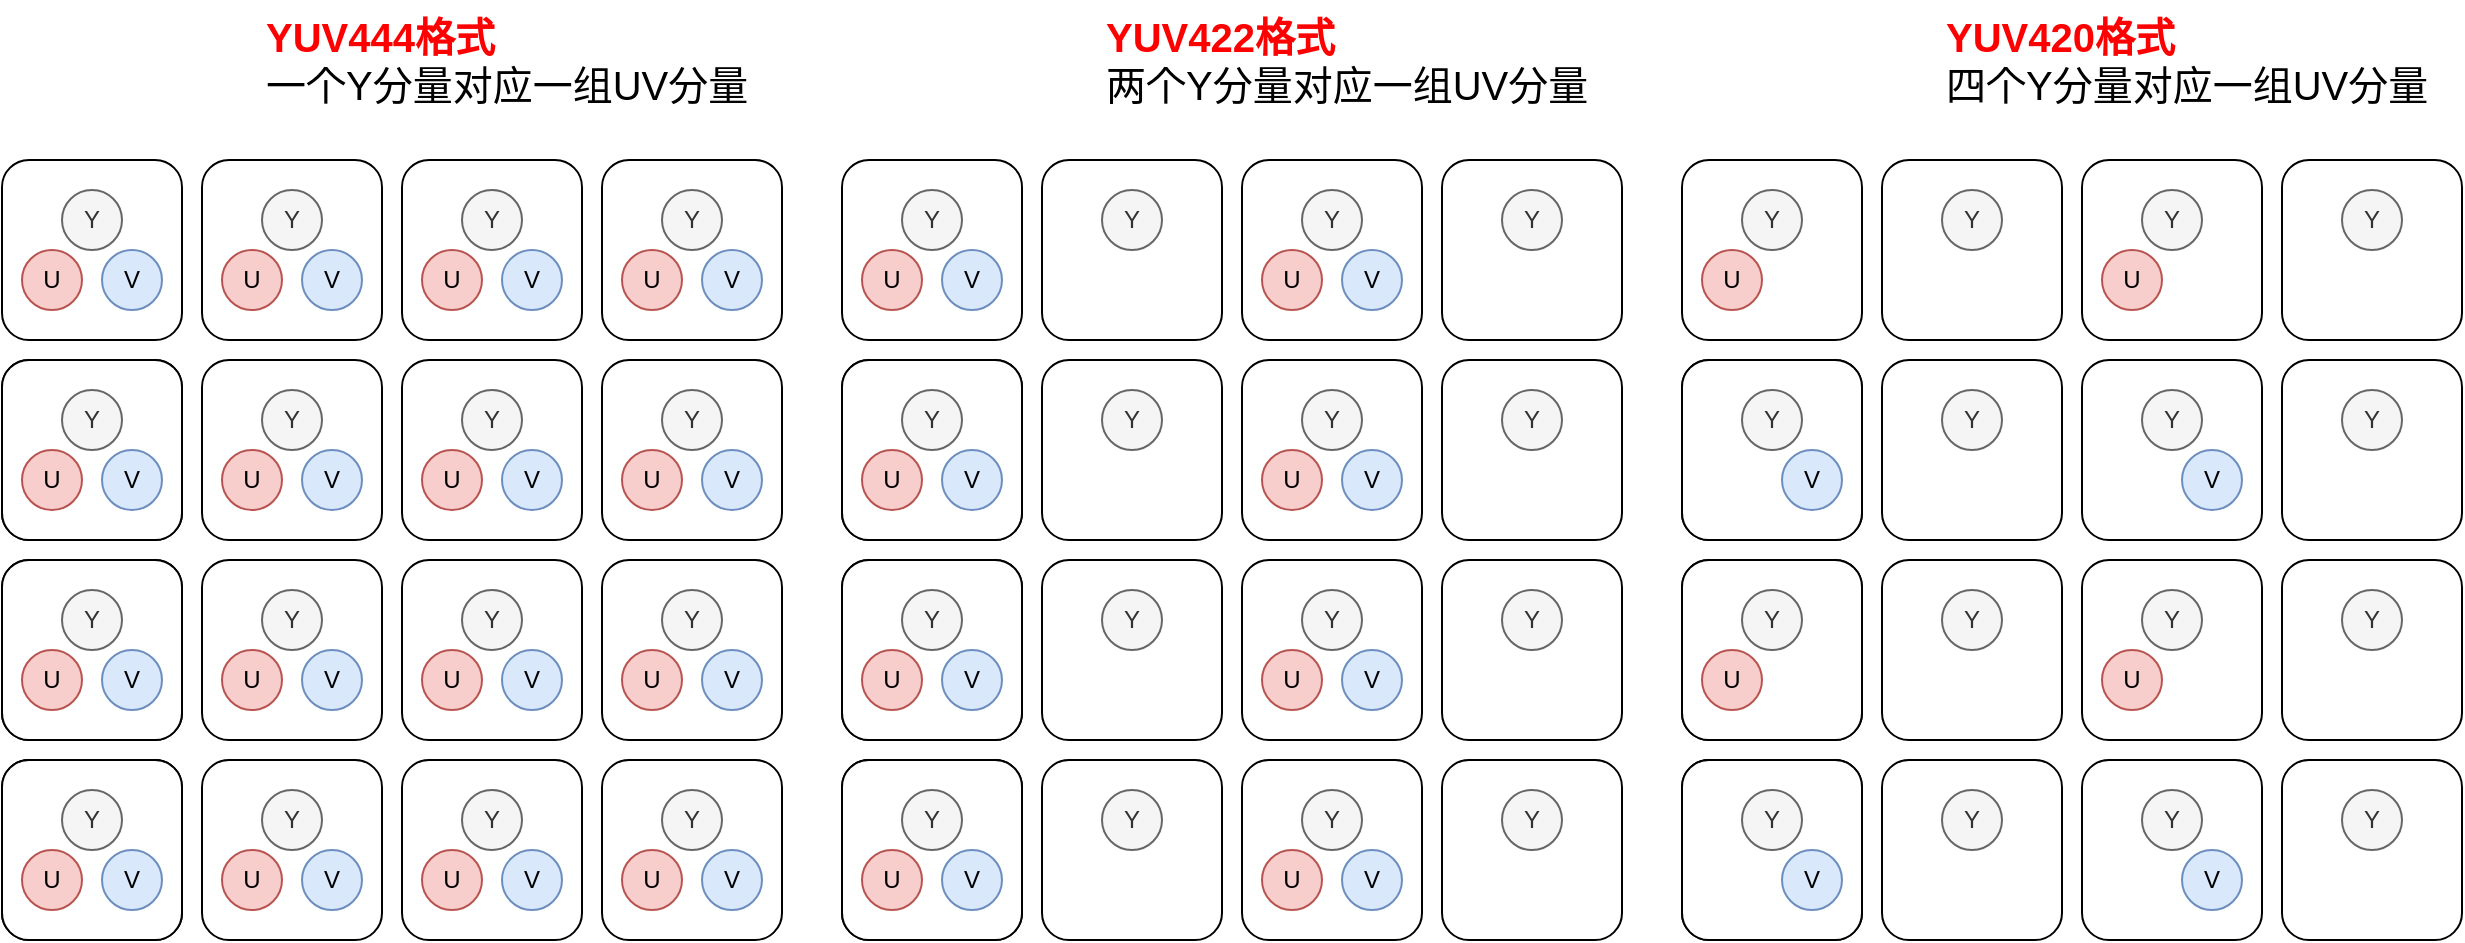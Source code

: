 <mxfile version="23.1.2" type="github" pages="5">
  <diagram name="第 1 页" id="umGcGnhLamCKO5Oq_GhW">
    <mxGraphModel dx="1235" dy="775" grid="0" gridSize="10" guides="1" tooltips="1" connect="1" arrows="1" fold="1" page="1" pageScale="1" pageWidth="2336" pageHeight="1654" math="0" shadow="0">
      <root>
        <mxCell id="0" />
        <mxCell id="1" parent="0" />
        <mxCell id="0W8SMLZT89j68ecYF40S-57" value="" style="rounded=1;whiteSpace=wrap;html=1;" vertex="1" parent="1">
          <mxGeometry x="160" y="350" width="90" height="90" as="geometry" />
        </mxCell>
        <mxCell id="0W8SMLZT89j68ecYF40S-70" value="" style="rounded=1;whiteSpace=wrap;html=1;" vertex="1" parent="1">
          <mxGeometry x="160" y="450" width="90" height="90" as="geometry" />
        </mxCell>
        <mxCell id="0W8SMLZT89j68ecYF40S-44" value="" style="rounded=1;whiteSpace=wrap;html=1;" vertex="1" parent="1">
          <mxGeometry x="160" y="250" width="90" height="90" as="geometry" />
        </mxCell>
        <mxCell id="0W8SMLZT89j68ecYF40S-1" value="" style="rounded=1;whiteSpace=wrap;html=1;" vertex="1" parent="1">
          <mxGeometry x="160" y="150" width="90" height="90" as="geometry" />
        </mxCell>
        <mxCell id="0W8SMLZT89j68ecYF40S-2" value="" style="rounded=1;whiteSpace=wrap;html=1;" vertex="1" parent="1">
          <mxGeometry x="260" y="150" width="90" height="90" as="geometry" />
        </mxCell>
        <mxCell id="0W8SMLZT89j68ecYF40S-3" value="" style="rounded=1;whiteSpace=wrap;html=1;" vertex="1" parent="1">
          <mxGeometry x="360" y="150" width="90" height="90" as="geometry" />
        </mxCell>
        <mxCell id="0W8SMLZT89j68ecYF40S-4" value="" style="rounded=1;whiteSpace=wrap;html=1;" vertex="1" parent="1">
          <mxGeometry x="460" y="150" width="90" height="90" as="geometry" />
        </mxCell>
        <mxCell id="0W8SMLZT89j68ecYF40S-5" value="" style="rounded=1;whiteSpace=wrap;html=1;" vertex="1" parent="1">
          <mxGeometry x="160" y="250" width="90" height="90" as="geometry" />
        </mxCell>
        <mxCell id="0W8SMLZT89j68ecYF40S-6" value="" style="rounded=1;whiteSpace=wrap;html=1;" vertex="1" parent="1">
          <mxGeometry x="260" y="250" width="90" height="90" as="geometry" />
        </mxCell>
        <mxCell id="0W8SMLZT89j68ecYF40S-7" value="" style="rounded=1;whiteSpace=wrap;html=1;" vertex="1" parent="1">
          <mxGeometry x="360" y="250" width="90" height="90" as="geometry" />
        </mxCell>
        <mxCell id="0W8SMLZT89j68ecYF40S-8" value="" style="rounded=1;whiteSpace=wrap;html=1;" vertex="1" parent="1">
          <mxGeometry x="460" y="250" width="90" height="90" as="geometry" />
        </mxCell>
        <mxCell id="0W8SMLZT89j68ecYF40S-9" value="" style="rounded=1;whiteSpace=wrap;html=1;" vertex="1" parent="1">
          <mxGeometry x="160" y="350" width="90" height="90" as="geometry" />
        </mxCell>
        <mxCell id="0W8SMLZT89j68ecYF40S-10" value="" style="rounded=1;whiteSpace=wrap;html=1;" vertex="1" parent="1">
          <mxGeometry x="260" y="350" width="90" height="90" as="geometry" />
        </mxCell>
        <mxCell id="0W8SMLZT89j68ecYF40S-11" value="" style="rounded=1;whiteSpace=wrap;html=1;" vertex="1" parent="1">
          <mxGeometry x="360" y="350" width="90" height="90" as="geometry" />
        </mxCell>
        <mxCell id="0W8SMLZT89j68ecYF40S-12" value="" style="rounded=1;whiteSpace=wrap;html=1;" vertex="1" parent="1">
          <mxGeometry x="460" y="350" width="90" height="90" as="geometry" />
        </mxCell>
        <mxCell id="0W8SMLZT89j68ecYF40S-13" value="" style="rounded=1;whiteSpace=wrap;html=1;" vertex="1" parent="1">
          <mxGeometry x="160" y="450" width="90" height="90" as="geometry" />
        </mxCell>
        <mxCell id="0W8SMLZT89j68ecYF40S-14" value="" style="rounded=1;whiteSpace=wrap;html=1;" vertex="1" parent="1">
          <mxGeometry x="260" y="450" width="90" height="90" as="geometry" />
        </mxCell>
        <mxCell id="0W8SMLZT89j68ecYF40S-15" value="" style="rounded=1;whiteSpace=wrap;html=1;" vertex="1" parent="1">
          <mxGeometry x="360" y="450" width="90" height="90" as="geometry" />
        </mxCell>
        <mxCell id="0W8SMLZT89j68ecYF40S-16" value="" style="rounded=1;whiteSpace=wrap;html=1;" vertex="1" parent="1">
          <mxGeometry x="460" y="450" width="90" height="90" as="geometry" />
        </mxCell>
        <mxCell id="0W8SMLZT89j68ecYF40S-20" value="Y" style="ellipse;whiteSpace=wrap;html=1;aspect=fixed;fillColor=#f5f5f5;fontColor=#333333;strokeColor=#666666;" vertex="1" parent="1">
          <mxGeometry x="190" y="165" width="30" height="30" as="geometry" />
        </mxCell>
        <mxCell id="0W8SMLZT89j68ecYF40S-21" value="U" style="ellipse;whiteSpace=wrap;html=1;aspect=fixed;fillColor=#f8cecc;strokeColor=#b85450;" vertex="1" parent="1">
          <mxGeometry x="170" y="195" width="30" height="30" as="geometry" />
        </mxCell>
        <mxCell id="0W8SMLZT89j68ecYF40S-22" value="V" style="ellipse;whiteSpace=wrap;html=1;aspect=fixed;fillColor=#dae8fc;strokeColor=#6c8ebf;" vertex="1" parent="1">
          <mxGeometry x="210" y="195" width="30" height="30" as="geometry" />
        </mxCell>
        <mxCell id="0W8SMLZT89j68ecYF40S-23" value="Y" style="ellipse;whiteSpace=wrap;html=1;aspect=fixed;fillColor=#f5f5f5;fontColor=#333333;strokeColor=#666666;" vertex="1" parent="1">
          <mxGeometry x="290" y="165" width="30" height="30" as="geometry" />
        </mxCell>
        <mxCell id="0W8SMLZT89j68ecYF40S-24" value="U" style="ellipse;whiteSpace=wrap;html=1;aspect=fixed;fillColor=#f8cecc;strokeColor=#b85450;" vertex="1" parent="1">
          <mxGeometry x="270" y="195" width="30" height="30" as="geometry" />
        </mxCell>
        <mxCell id="0W8SMLZT89j68ecYF40S-25" value="V" style="ellipse;whiteSpace=wrap;html=1;aspect=fixed;fillColor=#dae8fc;strokeColor=#6c8ebf;" vertex="1" parent="1">
          <mxGeometry x="310" y="195" width="30" height="30" as="geometry" />
        </mxCell>
        <mxCell id="0W8SMLZT89j68ecYF40S-26" value="Y" style="ellipse;whiteSpace=wrap;html=1;aspect=fixed;fillColor=#f5f5f5;fontColor=#333333;strokeColor=#666666;" vertex="1" parent="1">
          <mxGeometry x="390" y="165" width="30" height="30" as="geometry" />
        </mxCell>
        <mxCell id="0W8SMLZT89j68ecYF40S-27" value="U" style="ellipse;whiteSpace=wrap;html=1;aspect=fixed;fillColor=#f8cecc;strokeColor=#b85450;" vertex="1" parent="1">
          <mxGeometry x="370" y="195" width="30" height="30" as="geometry" />
        </mxCell>
        <mxCell id="0W8SMLZT89j68ecYF40S-28" value="V" style="ellipse;whiteSpace=wrap;html=1;aspect=fixed;fillColor=#dae8fc;strokeColor=#6c8ebf;" vertex="1" parent="1">
          <mxGeometry x="410" y="195" width="30" height="30" as="geometry" />
        </mxCell>
        <mxCell id="0W8SMLZT89j68ecYF40S-29" value="Y" style="ellipse;whiteSpace=wrap;html=1;aspect=fixed;fillColor=#f5f5f5;fontColor=#333333;strokeColor=#666666;" vertex="1" parent="1">
          <mxGeometry x="490" y="165" width="30" height="30" as="geometry" />
        </mxCell>
        <mxCell id="0W8SMLZT89j68ecYF40S-30" value="U" style="ellipse;whiteSpace=wrap;html=1;aspect=fixed;fillColor=#f8cecc;strokeColor=#b85450;" vertex="1" parent="1">
          <mxGeometry x="470" y="195" width="30" height="30" as="geometry" />
        </mxCell>
        <mxCell id="0W8SMLZT89j68ecYF40S-31" value="V" style="ellipse;whiteSpace=wrap;html=1;aspect=fixed;fillColor=#dae8fc;strokeColor=#6c8ebf;" vertex="1" parent="1">
          <mxGeometry x="510" y="195" width="30" height="30" as="geometry" />
        </mxCell>
        <mxCell id="0W8SMLZT89j68ecYF40S-32" value="Y" style="ellipse;whiteSpace=wrap;html=1;aspect=fixed;fillColor=#f5f5f5;fontColor=#333333;strokeColor=#666666;" vertex="1" parent="1">
          <mxGeometry x="190" y="265" width="30" height="30" as="geometry" />
        </mxCell>
        <mxCell id="0W8SMLZT89j68ecYF40S-33" value="U" style="ellipse;whiteSpace=wrap;html=1;aspect=fixed;fillColor=#f8cecc;strokeColor=#b85450;" vertex="1" parent="1">
          <mxGeometry x="170" y="295" width="30" height="30" as="geometry" />
        </mxCell>
        <mxCell id="0W8SMLZT89j68ecYF40S-34" value="V" style="ellipse;whiteSpace=wrap;html=1;aspect=fixed;fillColor=#dae8fc;strokeColor=#6c8ebf;" vertex="1" parent="1">
          <mxGeometry x="210" y="295" width="30" height="30" as="geometry" />
        </mxCell>
        <mxCell id="0W8SMLZT89j68ecYF40S-35" value="Y" style="ellipse;whiteSpace=wrap;html=1;aspect=fixed;fillColor=#f5f5f5;fontColor=#333333;strokeColor=#666666;" vertex="1" parent="1">
          <mxGeometry x="290" y="265" width="30" height="30" as="geometry" />
        </mxCell>
        <mxCell id="0W8SMLZT89j68ecYF40S-36" value="U" style="ellipse;whiteSpace=wrap;html=1;aspect=fixed;fillColor=#f8cecc;strokeColor=#b85450;" vertex="1" parent="1">
          <mxGeometry x="270" y="295" width="30" height="30" as="geometry" />
        </mxCell>
        <mxCell id="0W8SMLZT89j68ecYF40S-37" value="V" style="ellipse;whiteSpace=wrap;html=1;aspect=fixed;fillColor=#dae8fc;strokeColor=#6c8ebf;" vertex="1" parent="1">
          <mxGeometry x="310" y="295" width="30" height="30" as="geometry" />
        </mxCell>
        <mxCell id="0W8SMLZT89j68ecYF40S-38" value="Y" style="ellipse;whiteSpace=wrap;html=1;aspect=fixed;fillColor=#f5f5f5;fontColor=#333333;strokeColor=#666666;" vertex="1" parent="1">
          <mxGeometry x="390" y="265" width="30" height="30" as="geometry" />
        </mxCell>
        <mxCell id="0W8SMLZT89j68ecYF40S-39" value="U" style="ellipse;whiteSpace=wrap;html=1;aspect=fixed;fillColor=#f8cecc;strokeColor=#b85450;" vertex="1" parent="1">
          <mxGeometry x="370" y="295" width="30" height="30" as="geometry" />
        </mxCell>
        <mxCell id="0W8SMLZT89j68ecYF40S-40" value="V" style="ellipse;whiteSpace=wrap;html=1;aspect=fixed;fillColor=#dae8fc;strokeColor=#6c8ebf;" vertex="1" parent="1">
          <mxGeometry x="410" y="295" width="30" height="30" as="geometry" />
        </mxCell>
        <mxCell id="0W8SMLZT89j68ecYF40S-41" value="Y" style="ellipse;whiteSpace=wrap;html=1;aspect=fixed;fillColor=#f5f5f5;fontColor=#333333;strokeColor=#666666;" vertex="1" parent="1">
          <mxGeometry x="490" y="265" width="30" height="30" as="geometry" />
        </mxCell>
        <mxCell id="0W8SMLZT89j68ecYF40S-42" value="U" style="ellipse;whiteSpace=wrap;html=1;aspect=fixed;fillColor=#f8cecc;strokeColor=#b85450;" vertex="1" parent="1">
          <mxGeometry x="470" y="295" width="30" height="30" as="geometry" />
        </mxCell>
        <mxCell id="0W8SMLZT89j68ecYF40S-43" value="V" style="ellipse;whiteSpace=wrap;html=1;aspect=fixed;fillColor=#dae8fc;strokeColor=#6c8ebf;" vertex="1" parent="1">
          <mxGeometry x="510" y="295" width="30" height="30" as="geometry" />
        </mxCell>
        <mxCell id="0W8SMLZT89j68ecYF40S-45" value="Y" style="ellipse;whiteSpace=wrap;html=1;aspect=fixed;fillColor=#f5f5f5;fontColor=#333333;strokeColor=#666666;" vertex="1" parent="1">
          <mxGeometry x="190" y="365" width="30" height="30" as="geometry" />
        </mxCell>
        <mxCell id="0W8SMLZT89j68ecYF40S-46" value="U" style="ellipse;whiteSpace=wrap;html=1;aspect=fixed;fillColor=#f8cecc;strokeColor=#b85450;" vertex="1" parent="1">
          <mxGeometry x="170" y="395" width="30" height="30" as="geometry" />
        </mxCell>
        <mxCell id="0W8SMLZT89j68ecYF40S-47" value="V" style="ellipse;whiteSpace=wrap;html=1;aspect=fixed;fillColor=#dae8fc;strokeColor=#6c8ebf;" vertex="1" parent="1">
          <mxGeometry x="210" y="395" width="30" height="30" as="geometry" />
        </mxCell>
        <mxCell id="0W8SMLZT89j68ecYF40S-48" value="Y" style="ellipse;whiteSpace=wrap;html=1;aspect=fixed;fillColor=#f5f5f5;fontColor=#333333;strokeColor=#666666;" vertex="1" parent="1">
          <mxGeometry x="290" y="365" width="30" height="30" as="geometry" />
        </mxCell>
        <mxCell id="0W8SMLZT89j68ecYF40S-49" value="U" style="ellipse;whiteSpace=wrap;html=1;aspect=fixed;fillColor=#f8cecc;strokeColor=#b85450;" vertex="1" parent="1">
          <mxGeometry x="270" y="395" width="30" height="30" as="geometry" />
        </mxCell>
        <mxCell id="0W8SMLZT89j68ecYF40S-50" value="V" style="ellipse;whiteSpace=wrap;html=1;aspect=fixed;fillColor=#dae8fc;strokeColor=#6c8ebf;" vertex="1" parent="1">
          <mxGeometry x="310" y="395" width="30" height="30" as="geometry" />
        </mxCell>
        <mxCell id="0W8SMLZT89j68ecYF40S-51" value="Y" style="ellipse;whiteSpace=wrap;html=1;aspect=fixed;fillColor=#f5f5f5;fontColor=#333333;strokeColor=#666666;" vertex="1" parent="1">
          <mxGeometry x="390" y="365" width="30" height="30" as="geometry" />
        </mxCell>
        <mxCell id="0W8SMLZT89j68ecYF40S-52" value="U" style="ellipse;whiteSpace=wrap;html=1;aspect=fixed;fillColor=#f8cecc;strokeColor=#b85450;" vertex="1" parent="1">
          <mxGeometry x="370" y="395" width="30" height="30" as="geometry" />
        </mxCell>
        <mxCell id="0W8SMLZT89j68ecYF40S-53" value="V" style="ellipse;whiteSpace=wrap;html=1;aspect=fixed;fillColor=#dae8fc;strokeColor=#6c8ebf;" vertex="1" parent="1">
          <mxGeometry x="410" y="395" width="30" height="30" as="geometry" />
        </mxCell>
        <mxCell id="0W8SMLZT89j68ecYF40S-54" value="Y" style="ellipse;whiteSpace=wrap;html=1;aspect=fixed;fillColor=#f5f5f5;fontColor=#333333;strokeColor=#666666;" vertex="1" parent="1">
          <mxGeometry x="490" y="365" width="30" height="30" as="geometry" />
        </mxCell>
        <mxCell id="0W8SMLZT89j68ecYF40S-55" value="U" style="ellipse;whiteSpace=wrap;html=1;aspect=fixed;fillColor=#f8cecc;strokeColor=#b85450;" vertex="1" parent="1">
          <mxGeometry x="470" y="395" width="30" height="30" as="geometry" />
        </mxCell>
        <mxCell id="0W8SMLZT89j68ecYF40S-56" value="V" style="ellipse;whiteSpace=wrap;html=1;aspect=fixed;fillColor=#dae8fc;strokeColor=#6c8ebf;" vertex="1" parent="1">
          <mxGeometry x="510" y="395" width="30" height="30" as="geometry" />
        </mxCell>
        <mxCell id="0W8SMLZT89j68ecYF40S-58" value="Y" style="ellipse;whiteSpace=wrap;html=1;aspect=fixed;fillColor=#f5f5f5;fontColor=#333333;strokeColor=#666666;" vertex="1" parent="1">
          <mxGeometry x="190" y="465" width="30" height="30" as="geometry" />
        </mxCell>
        <mxCell id="0W8SMLZT89j68ecYF40S-59" value="U" style="ellipse;whiteSpace=wrap;html=1;aspect=fixed;fillColor=#f8cecc;strokeColor=#b85450;" vertex="1" parent="1">
          <mxGeometry x="170" y="495" width="30" height="30" as="geometry" />
        </mxCell>
        <mxCell id="0W8SMLZT89j68ecYF40S-60" value="V" style="ellipse;whiteSpace=wrap;html=1;aspect=fixed;fillColor=#dae8fc;strokeColor=#6c8ebf;" vertex="1" parent="1">
          <mxGeometry x="210" y="495" width="30" height="30" as="geometry" />
        </mxCell>
        <mxCell id="0W8SMLZT89j68ecYF40S-61" value="Y" style="ellipse;whiteSpace=wrap;html=1;aspect=fixed;fillColor=#f5f5f5;fontColor=#333333;strokeColor=#666666;" vertex="1" parent="1">
          <mxGeometry x="290" y="465" width="30" height="30" as="geometry" />
        </mxCell>
        <mxCell id="0W8SMLZT89j68ecYF40S-62" value="U" style="ellipse;whiteSpace=wrap;html=1;aspect=fixed;fillColor=#f8cecc;strokeColor=#b85450;" vertex="1" parent="1">
          <mxGeometry x="270" y="495" width="30" height="30" as="geometry" />
        </mxCell>
        <mxCell id="0W8SMLZT89j68ecYF40S-63" value="V" style="ellipse;whiteSpace=wrap;html=1;aspect=fixed;fillColor=#dae8fc;strokeColor=#6c8ebf;" vertex="1" parent="1">
          <mxGeometry x="310" y="495" width="30" height="30" as="geometry" />
        </mxCell>
        <mxCell id="0W8SMLZT89j68ecYF40S-64" value="Y" style="ellipse;whiteSpace=wrap;html=1;aspect=fixed;fillColor=#f5f5f5;fontColor=#333333;strokeColor=#666666;" vertex="1" parent="1">
          <mxGeometry x="390" y="465" width="30" height="30" as="geometry" />
        </mxCell>
        <mxCell id="0W8SMLZT89j68ecYF40S-65" value="U" style="ellipse;whiteSpace=wrap;html=1;aspect=fixed;fillColor=#f8cecc;strokeColor=#b85450;" vertex="1" parent="1">
          <mxGeometry x="370" y="495" width="30" height="30" as="geometry" />
        </mxCell>
        <mxCell id="0W8SMLZT89j68ecYF40S-66" value="V" style="ellipse;whiteSpace=wrap;html=1;aspect=fixed;fillColor=#dae8fc;strokeColor=#6c8ebf;" vertex="1" parent="1">
          <mxGeometry x="410" y="495" width="30" height="30" as="geometry" />
        </mxCell>
        <mxCell id="0W8SMLZT89j68ecYF40S-67" value="Y" style="ellipse;whiteSpace=wrap;html=1;aspect=fixed;fillColor=#f5f5f5;fontColor=#333333;strokeColor=#666666;" vertex="1" parent="1">
          <mxGeometry x="490" y="465" width="30" height="30" as="geometry" />
        </mxCell>
        <mxCell id="0W8SMLZT89j68ecYF40S-68" value="U" style="ellipse;whiteSpace=wrap;html=1;aspect=fixed;fillColor=#f8cecc;strokeColor=#b85450;" vertex="1" parent="1">
          <mxGeometry x="470" y="495" width="30" height="30" as="geometry" />
        </mxCell>
        <mxCell id="0W8SMLZT89j68ecYF40S-69" value="V" style="ellipse;whiteSpace=wrap;html=1;aspect=fixed;fillColor=#dae8fc;strokeColor=#6c8ebf;" vertex="1" parent="1">
          <mxGeometry x="510" y="495" width="30" height="30" as="geometry" />
        </mxCell>
        <mxCell id="0W8SMLZT89j68ecYF40S-71" value="&lt;b style=&quot;font-size: 20px;&quot;&gt;&lt;font color=&quot;#ff0000&quot; style=&quot;font-size: 20px;&quot;&gt;YUV444格式&lt;/font&gt;&lt;br style=&quot;font-size: 20px;&quot;&gt;&lt;/b&gt;一个Y分量对应一组UV分量" style="rounded=1;whiteSpace=wrap;html=1;align=left;strokeColor=none;fillColor=none;fontSize=20;" vertex="1" parent="1">
          <mxGeometry x="290" y="70" width="260" height="60" as="geometry" />
        </mxCell>
        <mxCell id="0W8SMLZT89j68ecYF40S-72" value="" style="rounded=1;whiteSpace=wrap;html=1;" vertex="1" parent="1">
          <mxGeometry x="580" y="350" width="90" height="90" as="geometry" />
        </mxCell>
        <mxCell id="0W8SMLZT89j68ecYF40S-73" value="" style="rounded=1;whiteSpace=wrap;html=1;" vertex="1" parent="1">
          <mxGeometry x="580" y="450" width="90" height="90" as="geometry" />
        </mxCell>
        <mxCell id="0W8SMLZT89j68ecYF40S-74" value="" style="rounded=1;whiteSpace=wrap;html=1;" vertex="1" parent="1">
          <mxGeometry x="580" y="250" width="90" height="90" as="geometry" />
        </mxCell>
        <mxCell id="0W8SMLZT89j68ecYF40S-75" value="" style="rounded=1;whiteSpace=wrap;html=1;" vertex="1" parent="1">
          <mxGeometry x="580" y="150" width="90" height="90" as="geometry" />
        </mxCell>
        <mxCell id="0W8SMLZT89j68ecYF40S-76" value="" style="rounded=1;whiteSpace=wrap;html=1;" vertex="1" parent="1">
          <mxGeometry x="680" y="150" width="90" height="90" as="geometry" />
        </mxCell>
        <mxCell id="0W8SMLZT89j68ecYF40S-77" value="" style="rounded=1;whiteSpace=wrap;html=1;" vertex="1" parent="1">
          <mxGeometry x="780" y="150" width="90" height="90" as="geometry" />
        </mxCell>
        <mxCell id="0W8SMLZT89j68ecYF40S-78" value="" style="rounded=1;whiteSpace=wrap;html=1;" vertex="1" parent="1">
          <mxGeometry x="880" y="150" width="90" height="90" as="geometry" />
        </mxCell>
        <mxCell id="0W8SMLZT89j68ecYF40S-79" value="" style="rounded=1;whiteSpace=wrap;html=1;" vertex="1" parent="1">
          <mxGeometry x="580" y="250" width="90" height="90" as="geometry" />
        </mxCell>
        <mxCell id="0W8SMLZT89j68ecYF40S-80" value="" style="rounded=1;whiteSpace=wrap;html=1;" vertex="1" parent="1">
          <mxGeometry x="680" y="250" width="90" height="90" as="geometry" />
        </mxCell>
        <mxCell id="0W8SMLZT89j68ecYF40S-81" value="" style="rounded=1;whiteSpace=wrap;html=1;" vertex="1" parent="1">
          <mxGeometry x="780" y="250" width="90" height="90" as="geometry" />
        </mxCell>
        <mxCell id="0W8SMLZT89j68ecYF40S-82" value="" style="rounded=1;whiteSpace=wrap;html=1;" vertex="1" parent="1">
          <mxGeometry x="880" y="250" width="90" height="90" as="geometry" />
        </mxCell>
        <mxCell id="0W8SMLZT89j68ecYF40S-83" value="" style="rounded=1;whiteSpace=wrap;html=1;" vertex="1" parent="1">
          <mxGeometry x="580" y="350" width="90" height="90" as="geometry" />
        </mxCell>
        <mxCell id="0W8SMLZT89j68ecYF40S-84" value="" style="rounded=1;whiteSpace=wrap;html=1;" vertex="1" parent="1">
          <mxGeometry x="680" y="350" width="90" height="90" as="geometry" />
        </mxCell>
        <mxCell id="0W8SMLZT89j68ecYF40S-85" value="" style="rounded=1;whiteSpace=wrap;html=1;" vertex="1" parent="1">
          <mxGeometry x="780" y="350" width="90" height="90" as="geometry" />
        </mxCell>
        <mxCell id="0W8SMLZT89j68ecYF40S-86" value="" style="rounded=1;whiteSpace=wrap;html=1;" vertex="1" parent="1">
          <mxGeometry x="880" y="350" width="90" height="90" as="geometry" />
        </mxCell>
        <mxCell id="0W8SMLZT89j68ecYF40S-87" value="" style="rounded=1;whiteSpace=wrap;html=1;" vertex="1" parent="1">
          <mxGeometry x="580" y="450" width="90" height="90" as="geometry" />
        </mxCell>
        <mxCell id="0W8SMLZT89j68ecYF40S-88" value="" style="rounded=1;whiteSpace=wrap;html=1;" vertex="1" parent="1">
          <mxGeometry x="680" y="450" width="90" height="90" as="geometry" />
        </mxCell>
        <mxCell id="0W8SMLZT89j68ecYF40S-89" value="" style="rounded=1;whiteSpace=wrap;html=1;" vertex="1" parent="1">
          <mxGeometry x="780" y="450" width="90" height="90" as="geometry" />
        </mxCell>
        <mxCell id="0W8SMLZT89j68ecYF40S-90" value="" style="rounded=1;whiteSpace=wrap;html=1;" vertex="1" parent="1">
          <mxGeometry x="880" y="450" width="90" height="90" as="geometry" />
        </mxCell>
        <mxCell id="0W8SMLZT89j68ecYF40S-91" value="Y" style="ellipse;whiteSpace=wrap;html=1;aspect=fixed;fillColor=#f5f5f5;fontColor=#333333;strokeColor=#666666;" vertex="1" parent="1">
          <mxGeometry x="610" y="165" width="30" height="30" as="geometry" />
        </mxCell>
        <mxCell id="0W8SMLZT89j68ecYF40S-92" value="U" style="ellipse;whiteSpace=wrap;html=1;aspect=fixed;fillColor=#f8cecc;strokeColor=#b85450;" vertex="1" parent="1">
          <mxGeometry x="590" y="195" width="30" height="30" as="geometry" />
        </mxCell>
        <mxCell id="0W8SMLZT89j68ecYF40S-93" value="V" style="ellipse;whiteSpace=wrap;html=1;aspect=fixed;fillColor=#dae8fc;strokeColor=#6c8ebf;" vertex="1" parent="1">
          <mxGeometry x="630" y="195" width="30" height="30" as="geometry" />
        </mxCell>
        <mxCell id="0W8SMLZT89j68ecYF40S-94" value="Y" style="ellipse;whiteSpace=wrap;html=1;aspect=fixed;fillColor=#f5f5f5;fontColor=#333333;strokeColor=#666666;" vertex="1" parent="1">
          <mxGeometry x="710" y="165" width="30" height="30" as="geometry" />
        </mxCell>
        <mxCell id="0W8SMLZT89j68ecYF40S-97" value="Y" style="ellipse;whiteSpace=wrap;html=1;aspect=fixed;fillColor=#f5f5f5;fontColor=#333333;strokeColor=#666666;" vertex="1" parent="1">
          <mxGeometry x="810" y="165" width="30" height="30" as="geometry" />
        </mxCell>
        <mxCell id="0W8SMLZT89j68ecYF40S-98" value="U" style="ellipse;whiteSpace=wrap;html=1;aspect=fixed;fillColor=#f8cecc;strokeColor=#b85450;" vertex="1" parent="1">
          <mxGeometry x="790" y="195" width="30" height="30" as="geometry" />
        </mxCell>
        <mxCell id="0W8SMLZT89j68ecYF40S-99" value="V" style="ellipse;whiteSpace=wrap;html=1;aspect=fixed;fillColor=#dae8fc;strokeColor=#6c8ebf;" vertex="1" parent="1">
          <mxGeometry x="830" y="195" width="30" height="30" as="geometry" />
        </mxCell>
        <mxCell id="0W8SMLZT89j68ecYF40S-100" value="Y" style="ellipse;whiteSpace=wrap;html=1;aspect=fixed;fillColor=#f5f5f5;fontColor=#333333;strokeColor=#666666;" vertex="1" parent="1">
          <mxGeometry x="910" y="165" width="30" height="30" as="geometry" />
        </mxCell>
        <mxCell id="0W8SMLZT89j68ecYF40S-103" value="Y" style="ellipse;whiteSpace=wrap;html=1;aspect=fixed;fillColor=#f5f5f5;fontColor=#333333;strokeColor=#666666;" vertex="1" parent="1">
          <mxGeometry x="610" y="265" width="30" height="30" as="geometry" />
        </mxCell>
        <mxCell id="0W8SMLZT89j68ecYF40S-104" value="U" style="ellipse;whiteSpace=wrap;html=1;aspect=fixed;fillColor=#f8cecc;strokeColor=#b85450;" vertex="1" parent="1">
          <mxGeometry x="590" y="295" width="30" height="30" as="geometry" />
        </mxCell>
        <mxCell id="0W8SMLZT89j68ecYF40S-105" value="V" style="ellipse;whiteSpace=wrap;html=1;aspect=fixed;fillColor=#dae8fc;strokeColor=#6c8ebf;" vertex="1" parent="1">
          <mxGeometry x="630" y="295" width="30" height="30" as="geometry" />
        </mxCell>
        <mxCell id="0W8SMLZT89j68ecYF40S-106" value="Y" style="ellipse;whiteSpace=wrap;html=1;aspect=fixed;fillColor=#f5f5f5;fontColor=#333333;strokeColor=#666666;" vertex="1" parent="1">
          <mxGeometry x="710" y="265" width="30" height="30" as="geometry" />
        </mxCell>
        <mxCell id="0W8SMLZT89j68ecYF40S-109" value="Y" style="ellipse;whiteSpace=wrap;html=1;aspect=fixed;fillColor=#f5f5f5;fontColor=#333333;strokeColor=#666666;" vertex="1" parent="1">
          <mxGeometry x="810" y="265" width="30" height="30" as="geometry" />
        </mxCell>
        <mxCell id="0W8SMLZT89j68ecYF40S-110" value="U" style="ellipse;whiteSpace=wrap;html=1;aspect=fixed;fillColor=#f8cecc;strokeColor=#b85450;" vertex="1" parent="1">
          <mxGeometry x="790" y="295" width="30" height="30" as="geometry" />
        </mxCell>
        <mxCell id="0W8SMLZT89j68ecYF40S-111" value="V" style="ellipse;whiteSpace=wrap;html=1;aspect=fixed;fillColor=#dae8fc;strokeColor=#6c8ebf;" vertex="1" parent="1">
          <mxGeometry x="830" y="295" width="30" height="30" as="geometry" />
        </mxCell>
        <mxCell id="0W8SMLZT89j68ecYF40S-112" value="Y" style="ellipse;whiteSpace=wrap;html=1;aspect=fixed;fillColor=#f5f5f5;fontColor=#333333;strokeColor=#666666;" vertex="1" parent="1">
          <mxGeometry x="910" y="265" width="30" height="30" as="geometry" />
        </mxCell>
        <mxCell id="0W8SMLZT89j68ecYF40S-115" value="Y" style="ellipse;whiteSpace=wrap;html=1;aspect=fixed;fillColor=#f5f5f5;fontColor=#333333;strokeColor=#666666;" vertex="1" parent="1">
          <mxGeometry x="610" y="365" width="30" height="30" as="geometry" />
        </mxCell>
        <mxCell id="0W8SMLZT89j68ecYF40S-116" value="U" style="ellipse;whiteSpace=wrap;html=1;aspect=fixed;fillColor=#f8cecc;strokeColor=#b85450;" vertex="1" parent="1">
          <mxGeometry x="590" y="395" width="30" height="30" as="geometry" />
        </mxCell>
        <mxCell id="0W8SMLZT89j68ecYF40S-117" value="V" style="ellipse;whiteSpace=wrap;html=1;aspect=fixed;fillColor=#dae8fc;strokeColor=#6c8ebf;" vertex="1" parent="1">
          <mxGeometry x="630" y="395" width="30" height="30" as="geometry" />
        </mxCell>
        <mxCell id="0W8SMLZT89j68ecYF40S-118" value="Y" style="ellipse;whiteSpace=wrap;html=1;aspect=fixed;fillColor=#f5f5f5;fontColor=#333333;strokeColor=#666666;" vertex="1" parent="1">
          <mxGeometry x="710" y="365" width="30" height="30" as="geometry" />
        </mxCell>
        <mxCell id="0W8SMLZT89j68ecYF40S-121" value="Y" style="ellipse;whiteSpace=wrap;html=1;aspect=fixed;fillColor=#f5f5f5;fontColor=#333333;strokeColor=#666666;" vertex="1" parent="1">
          <mxGeometry x="810" y="365" width="30" height="30" as="geometry" />
        </mxCell>
        <mxCell id="0W8SMLZT89j68ecYF40S-122" value="U" style="ellipse;whiteSpace=wrap;html=1;aspect=fixed;fillColor=#f8cecc;strokeColor=#b85450;" vertex="1" parent="1">
          <mxGeometry x="790" y="395" width="30" height="30" as="geometry" />
        </mxCell>
        <mxCell id="0W8SMLZT89j68ecYF40S-123" value="V" style="ellipse;whiteSpace=wrap;html=1;aspect=fixed;fillColor=#dae8fc;strokeColor=#6c8ebf;" vertex="1" parent="1">
          <mxGeometry x="830" y="395" width="30" height="30" as="geometry" />
        </mxCell>
        <mxCell id="0W8SMLZT89j68ecYF40S-124" value="Y" style="ellipse;whiteSpace=wrap;html=1;aspect=fixed;fillColor=#f5f5f5;fontColor=#333333;strokeColor=#666666;" vertex="1" parent="1">
          <mxGeometry x="910" y="365" width="30" height="30" as="geometry" />
        </mxCell>
        <mxCell id="0W8SMLZT89j68ecYF40S-127" value="Y" style="ellipse;whiteSpace=wrap;html=1;aspect=fixed;fillColor=#f5f5f5;fontColor=#333333;strokeColor=#666666;" vertex="1" parent="1">
          <mxGeometry x="610" y="465" width="30" height="30" as="geometry" />
        </mxCell>
        <mxCell id="0W8SMLZT89j68ecYF40S-128" value="U" style="ellipse;whiteSpace=wrap;html=1;aspect=fixed;fillColor=#f8cecc;strokeColor=#b85450;" vertex="1" parent="1">
          <mxGeometry x="590" y="495" width="30" height="30" as="geometry" />
        </mxCell>
        <mxCell id="0W8SMLZT89j68ecYF40S-129" value="V" style="ellipse;whiteSpace=wrap;html=1;aspect=fixed;fillColor=#dae8fc;strokeColor=#6c8ebf;" vertex="1" parent="1">
          <mxGeometry x="630" y="495" width="30" height="30" as="geometry" />
        </mxCell>
        <mxCell id="0W8SMLZT89j68ecYF40S-130" value="Y" style="ellipse;whiteSpace=wrap;html=1;aspect=fixed;fillColor=#f5f5f5;fontColor=#333333;strokeColor=#666666;" vertex="1" parent="1">
          <mxGeometry x="710" y="465" width="30" height="30" as="geometry" />
        </mxCell>
        <mxCell id="0W8SMLZT89j68ecYF40S-133" value="Y" style="ellipse;whiteSpace=wrap;html=1;aspect=fixed;fillColor=#f5f5f5;fontColor=#333333;strokeColor=#666666;" vertex="1" parent="1">
          <mxGeometry x="810" y="465" width="30" height="30" as="geometry" />
        </mxCell>
        <mxCell id="0W8SMLZT89j68ecYF40S-134" value="U" style="ellipse;whiteSpace=wrap;html=1;aspect=fixed;fillColor=#f8cecc;strokeColor=#b85450;" vertex="1" parent="1">
          <mxGeometry x="790" y="495" width="30" height="30" as="geometry" />
        </mxCell>
        <mxCell id="0W8SMLZT89j68ecYF40S-135" value="V" style="ellipse;whiteSpace=wrap;html=1;aspect=fixed;fillColor=#dae8fc;strokeColor=#6c8ebf;" vertex="1" parent="1">
          <mxGeometry x="830" y="495" width="30" height="30" as="geometry" />
        </mxCell>
        <mxCell id="0W8SMLZT89j68ecYF40S-136" value="Y" style="ellipse;whiteSpace=wrap;html=1;aspect=fixed;fillColor=#f5f5f5;fontColor=#333333;strokeColor=#666666;" vertex="1" parent="1">
          <mxGeometry x="910" y="465" width="30" height="30" as="geometry" />
        </mxCell>
        <mxCell id="0W8SMLZT89j68ecYF40S-139" value="&lt;b style=&quot;font-size: 20px;&quot;&gt;&lt;font color=&quot;#ff0000&quot; style=&quot;font-size: 20px;&quot;&gt;YUV422格式&lt;/font&gt;&lt;br style=&quot;font-size: 20px;&quot;&gt;&lt;/b&gt;两个Y分量对应一组UV分量" style="rounded=1;whiteSpace=wrap;html=1;align=left;strokeColor=none;fillColor=none;fontSize=20;" vertex="1" parent="1">
          <mxGeometry x="710" y="70" width="280" height="60" as="geometry" />
        </mxCell>
        <mxCell id="0W8SMLZT89j68ecYF40S-140" value="" style="rounded=1;whiteSpace=wrap;html=1;" vertex="1" parent="1">
          <mxGeometry x="1000" y="350" width="90" height="90" as="geometry" />
        </mxCell>
        <mxCell id="0W8SMLZT89j68ecYF40S-141" value="" style="rounded=1;whiteSpace=wrap;html=1;" vertex="1" parent="1">
          <mxGeometry x="1000" y="450" width="90" height="90" as="geometry" />
        </mxCell>
        <mxCell id="0W8SMLZT89j68ecYF40S-142" value="" style="rounded=1;whiteSpace=wrap;html=1;" vertex="1" parent="1">
          <mxGeometry x="1000" y="250" width="90" height="90" as="geometry" />
        </mxCell>
        <mxCell id="0W8SMLZT89j68ecYF40S-143" value="" style="rounded=1;whiteSpace=wrap;html=1;" vertex="1" parent="1">
          <mxGeometry x="1000" y="150" width="90" height="90" as="geometry" />
        </mxCell>
        <mxCell id="0W8SMLZT89j68ecYF40S-144" value="" style="rounded=1;whiteSpace=wrap;html=1;" vertex="1" parent="1">
          <mxGeometry x="1100" y="150" width="90" height="90" as="geometry" />
        </mxCell>
        <mxCell id="0W8SMLZT89j68ecYF40S-145" value="" style="rounded=1;whiteSpace=wrap;html=1;" vertex="1" parent="1">
          <mxGeometry x="1200" y="150" width="90" height="90" as="geometry" />
        </mxCell>
        <mxCell id="0W8SMLZT89j68ecYF40S-146" value="" style="rounded=1;whiteSpace=wrap;html=1;" vertex="1" parent="1">
          <mxGeometry x="1300" y="150" width="90" height="90" as="geometry" />
        </mxCell>
        <mxCell id="0W8SMLZT89j68ecYF40S-147" value="" style="rounded=1;whiteSpace=wrap;html=1;" vertex="1" parent="1">
          <mxGeometry x="1000" y="250" width="90" height="90" as="geometry" />
        </mxCell>
        <mxCell id="0W8SMLZT89j68ecYF40S-148" value="" style="rounded=1;whiteSpace=wrap;html=1;" vertex="1" parent="1">
          <mxGeometry x="1100" y="250" width="90" height="90" as="geometry" />
        </mxCell>
        <mxCell id="0W8SMLZT89j68ecYF40S-149" value="" style="rounded=1;whiteSpace=wrap;html=1;" vertex="1" parent="1">
          <mxGeometry x="1200" y="250" width="90" height="90" as="geometry" />
        </mxCell>
        <mxCell id="0W8SMLZT89j68ecYF40S-150" value="" style="rounded=1;whiteSpace=wrap;html=1;" vertex="1" parent="1">
          <mxGeometry x="1300" y="250" width="90" height="90" as="geometry" />
        </mxCell>
        <mxCell id="0W8SMLZT89j68ecYF40S-151" value="" style="rounded=1;whiteSpace=wrap;html=1;" vertex="1" parent="1">
          <mxGeometry x="1000" y="350" width="90" height="90" as="geometry" />
        </mxCell>
        <mxCell id="0W8SMLZT89j68ecYF40S-152" value="" style="rounded=1;whiteSpace=wrap;html=1;" vertex="1" parent="1">
          <mxGeometry x="1100" y="350" width="90" height="90" as="geometry" />
        </mxCell>
        <mxCell id="0W8SMLZT89j68ecYF40S-153" value="" style="rounded=1;whiteSpace=wrap;html=1;" vertex="1" parent="1">
          <mxGeometry x="1200" y="350" width="90" height="90" as="geometry" />
        </mxCell>
        <mxCell id="0W8SMLZT89j68ecYF40S-154" value="" style="rounded=1;whiteSpace=wrap;html=1;" vertex="1" parent="1">
          <mxGeometry x="1300" y="350" width="90" height="90" as="geometry" />
        </mxCell>
        <mxCell id="0W8SMLZT89j68ecYF40S-155" value="" style="rounded=1;whiteSpace=wrap;html=1;" vertex="1" parent="1">
          <mxGeometry x="1000" y="450" width="90" height="90" as="geometry" />
        </mxCell>
        <mxCell id="0W8SMLZT89j68ecYF40S-156" value="" style="rounded=1;whiteSpace=wrap;html=1;" vertex="1" parent="1">
          <mxGeometry x="1100" y="450" width="90" height="90" as="geometry" />
        </mxCell>
        <mxCell id="0W8SMLZT89j68ecYF40S-157" value="" style="rounded=1;whiteSpace=wrap;html=1;" vertex="1" parent="1">
          <mxGeometry x="1200" y="450" width="90" height="90" as="geometry" />
        </mxCell>
        <mxCell id="0W8SMLZT89j68ecYF40S-158" value="" style="rounded=1;whiteSpace=wrap;html=1;" vertex="1" parent="1">
          <mxGeometry x="1300" y="450" width="90" height="90" as="geometry" />
        </mxCell>
        <mxCell id="0W8SMLZT89j68ecYF40S-159" value="Y" style="ellipse;whiteSpace=wrap;html=1;aspect=fixed;fillColor=#f5f5f5;fontColor=#333333;strokeColor=#666666;" vertex="1" parent="1">
          <mxGeometry x="1030" y="165" width="30" height="30" as="geometry" />
        </mxCell>
        <mxCell id="0W8SMLZT89j68ecYF40S-160" value="U" style="ellipse;whiteSpace=wrap;html=1;aspect=fixed;fillColor=#f8cecc;strokeColor=#b85450;" vertex="1" parent="1">
          <mxGeometry x="1010" y="195" width="30" height="30" as="geometry" />
        </mxCell>
        <mxCell id="0W8SMLZT89j68ecYF40S-162" value="Y" style="ellipse;whiteSpace=wrap;html=1;aspect=fixed;fillColor=#f5f5f5;fontColor=#333333;strokeColor=#666666;" vertex="1" parent="1">
          <mxGeometry x="1130" y="165" width="30" height="30" as="geometry" />
        </mxCell>
        <mxCell id="0W8SMLZT89j68ecYF40S-163" value="Y" style="ellipse;whiteSpace=wrap;html=1;aspect=fixed;fillColor=#f5f5f5;fontColor=#333333;strokeColor=#666666;" vertex="1" parent="1">
          <mxGeometry x="1230" y="165" width="30" height="30" as="geometry" />
        </mxCell>
        <mxCell id="0W8SMLZT89j68ecYF40S-164" value="U" style="ellipse;whiteSpace=wrap;html=1;aspect=fixed;fillColor=#f8cecc;strokeColor=#b85450;" vertex="1" parent="1">
          <mxGeometry x="1210" y="195" width="30" height="30" as="geometry" />
        </mxCell>
        <mxCell id="0W8SMLZT89j68ecYF40S-166" value="Y" style="ellipse;whiteSpace=wrap;html=1;aspect=fixed;fillColor=#f5f5f5;fontColor=#333333;strokeColor=#666666;" vertex="1" parent="1">
          <mxGeometry x="1330" y="165" width="30" height="30" as="geometry" />
        </mxCell>
        <mxCell id="0W8SMLZT89j68ecYF40S-167" value="Y" style="ellipse;whiteSpace=wrap;html=1;aspect=fixed;fillColor=#f5f5f5;fontColor=#333333;strokeColor=#666666;" vertex="1" parent="1">
          <mxGeometry x="1030" y="265" width="30" height="30" as="geometry" />
        </mxCell>
        <mxCell id="0W8SMLZT89j68ecYF40S-169" value="V" style="ellipse;whiteSpace=wrap;html=1;aspect=fixed;fillColor=#dae8fc;strokeColor=#6c8ebf;" vertex="1" parent="1">
          <mxGeometry x="1050" y="295" width="30" height="30" as="geometry" />
        </mxCell>
        <mxCell id="0W8SMLZT89j68ecYF40S-170" value="Y" style="ellipse;whiteSpace=wrap;html=1;aspect=fixed;fillColor=#f5f5f5;fontColor=#333333;strokeColor=#666666;" vertex="1" parent="1">
          <mxGeometry x="1130" y="265" width="30" height="30" as="geometry" />
        </mxCell>
        <mxCell id="0W8SMLZT89j68ecYF40S-171" value="Y" style="ellipse;whiteSpace=wrap;html=1;aspect=fixed;fillColor=#f5f5f5;fontColor=#333333;strokeColor=#666666;" vertex="1" parent="1">
          <mxGeometry x="1230" y="265" width="30" height="30" as="geometry" />
        </mxCell>
        <mxCell id="0W8SMLZT89j68ecYF40S-173" value="V" style="ellipse;whiteSpace=wrap;html=1;aspect=fixed;fillColor=#dae8fc;strokeColor=#6c8ebf;" vertex="1" parent="1">
          <mxGeometry x="1250" y="295" width="30" height="30" as="geometry" />
        </mxCell>
        <mxCell id="0W8SMLZT89j68ecYF40S-174" value="Y" style="ellipse;whiteSpace=wrap;html=1;aspect=fixed;fillColor=#f5f5f5;fontColor=#333333;strokeColor=#666666;" vertex="1" parent="1">
          <mxGeometry x="1330" y="265" width="30" height="30" as="geometry" />
        </mxCell>
        <mxCell id="0W8SMLZT89j68ecYF40S-175" value="Y" style="ellipse;whiteSpace=wrap;html=1;aspect=fixed;fillColor=#f5f5f5;fontColor=#333333;strokeColor=#666666;" vertex="1" parent="1">
          <mxGeometry x="1030" y="365" width="30" height="30" as="geometry" />
        </mxCell>
        <mxCell id="0W8SMLZT89j68ecYF40S-176" value="U" style="ellipse;whiteSpace=wrap;html=1;aspect=fixed;fillColor=#f8cecc;strokeColor=#b85450;" vertex="1" parent="1">
          <mxGeometry x="1010" y="395" width="30" height="30" as="geometry" />
        </mxCell>
        <mxCell id="0W8SMLZT89j68ecYF40S-178" value="Y" style="ellipse;whiteSpace=wrap;html=1;aspect=fixed;fillColor=#f5f5f5;fontColor=#333333;strokeColor=#666666;" vertex="1" parent="1">
          <mxGeometry x="1130" y="365" width="30" height="30" as="geometry" />
        </mxCell>
        <mxCell id="0W8SMLZT89j68ecYF40S-179" value="Y" style="ellipse;whiteSpace=wrap;html=1;aspect=fixed;fillColor=#f5f5f5;fontColor=#333333;strokeColor=#666666;" vertex="1" parent="1">
          <mxGeometry x="1230" y="365" width="30" height="30" as="geometry" />
        </mxCell>
        <mxCell id="0W8SMLZT89j68ecYF40S-180" value="U" style="ellipse;whiteSpace=wrap;html=1;aspect=fixed;fillColor=#f8cecc;strokeColor=#b85450;" vertex="1" parent="1">
          <mxGeometry x="1210" y="395" width="30" height="30" as="geometry" />
        </mxCell>
        <mxCell id="0W8SMLZT89j68ecYF40S-182" value="Y" style="ellipse;whiteSpace=wrap;html=1;aspect=fixed;fillColor=#f5f5f5;fontColor=#333333;strokeColor=#666666;" vertex="1" parent="1">
          <mxGeometry x="1330" y="365" width="30" height="30" as="geometry" />
        </mxCell>
        <mxCell id="0W8SMLZT89j68ecYF40S-183" value="Y" style="ellipse;whiteSpace=wrap;html=1;aspect=fixed;fillColor=#f5f5f5;fontColor=#333333;strokeColor=#666666;" vertex="1" parent="1">
          <mxGeometry x="1030" y="465" width="30" height="30" as="geometry" />
        </mxCell>
        <mxCell id="0W8SMLZT89j68ecYF40S-185" value="V" style="ellipse;whiteSpace=wrap;html=1;aspect=fixed;fillColor=#dae8fc;strokeColor=#6c8ebf;" vertex="1" parent="1">
          <mxGeometry x="1050" y="495" width="30" height="30" as="geometry" />
        </mxCell>
        <mxCell id="0W8SMLZT89j68ecYF40S-186" value="Y" style="ellipse;whiteSpace=wrap;html=1;aspect=fixed;fillColor=#f5f5f5;fontColor=#333333;strokeColor=#666666;" vertex="1" parent="1">
          <mxGeometry x="1130" y="465" width="30" height="30" as="geometry" />
        </mxCell>
        <mxCell id="0W8SMLZT89j68ecYF40S-187" value="Y" style="ellipse;whiteSpace=wrap;html=1;aspect=fixed;fillColor=#f5f5f5;fontColor=#333333;strokeColor=#666666;" vertex="1" parent="1">
          <mxGeometry x="1230" y="465" width="30" height="30" as="geometry" />
        </mxCell>
        <mxCell id="0W8SMLZT89j68ecYF40S-189" value="V" style="ellipse;whiteSpace=wrap;html=1;aspect=fixed;fillColor=#dae8fc;strokeColor=#6c8ebf;" vertex="1" parent="1">
          <mxGeometry x="1250" y="495" width="30" height="30" as="geometry" />
        </mxCell>
        <mxCell id="0W8SMLZT89j68ecYF40S-190" value="Y" style="ellipse;whiteSpace=wrap;html=1;aspect=fixed;fillColor=#f5f5f5;fontColor=#333333;strokeColor=#666666;" vertex="1" parent="1">
          <mxGeometry x="1330" y="465" width="30" height="30" as="geometry" />
        </mxCell>
        <mxCell id="0W8SMLZT89j68ecYF40S-191" value="&lt;b style=&quot;font-size: 20px;&quot;&gt;&lt;font color=&quot;#ff0000&quot; style=&quot;font-size: 20px;&quot;&gt;YUV420格式&lt;/font&gt;&lt;br style=&quot;font-size: 20px;&quot;&gt;&lt;/b&gt;四个Y分量对应一组UV分量" style="rounded=1;whiteSpace=wrap;html=1;align=left;strokeColor=none;fillColor=none;fontSize=20;" vertex="1" parent="1">
          <mxGeometry x="1130" y="70" width="260" height="60" as="geometry" />
        </mxCell>
      </root>
    </mxGraphModel>
  </diagram>
  <diagram id="bKb2vMm1sqvem8Kehfww" name="第 2 页">
    <mxGraphModel dx="1235" dy="775" grid="0" gridSize="10" guides="1" tooltips="1" connect="1" arrows="1" fold="1" page="1" pageScale="1" pageWidth="2336" pageHeight="1654" math="0" shadow="0">
      <root>
        <mxCell id="0" />
        <mxCell id="1" parent="0" />
        <mxCell id="sqjALecTXei-TF6Ns4mF-1" value="&lt;b style=&quot;font-size: 20px;&quot;&gt;&lt;font color=&quot;#ff0000&quot; style=&quot;font-size: 20px;&quot;&gt;YUV444格式&lt;/font&gt;&lt;br style=&quot;font-size: 20px;&quot;&gt;&lt;/b&gt;一个Y分量对应一组UV分量" style="rounded=1;whiteSpace=wrap;html=1;align=left;strokeColor=none;fillColor=none;fontSize=20;" vertex="1" parent="1">
          <mxGeometry x="290" y="70" width="260" height="60" as="geometry" />
        </mxCell>
        <mxCell id="sqjALecTXei-TF6Ns4mF-2" value="&lt;b style=&quot;font-size: 20px;&quot;&gt;&lt;font color=&quot;#ff0000&quot; style=&quot;font-size: 20px;&quot;&gt;YUV422格式&lt;/font&gt;&lt;br style=&quot;font-size: 20px;&quot;&gt;&lt;/b&gt;两个Y分量对应一组UV分量" style="rounded=1;whiteSpace=wrap;html=1;align=left;strokeColor=none;fillColor=none;fontSize=20;" vertex="1" parent="1">
          <mxGeometry x="600" y="70" width="280" height="60" as="geometry" />
        </mxCell>
        <mxCell id="sqjALecTXei-TF6Ns4mF-3" value="&lt;b style=&quot;font-size: 20px;&quot;&gt;&lt;font color=&quot;#ff0000&quot; style=&quot;font-size: 20px;&quot;&gt;YUV420格式&lt;/font&gt;&lt;br style=&quot;font-size: 20px;&quot;&gt;&lt;/b&gt;四个Y分量对应一组UV分量" style="rounded=1;whiteSpace=wrap;html=1;align=left;strokeColor=none;fillColor=none;fontSize=20;" vertex="1" parent="1">
          <mxGeometry x="908" y="70" width="260" height="60" as="geometry" />
        </mxCell>
        <mxCell id="sqjALecTXei-TF6Ns4mF-5" value="&lt;span style=&quot;font-size: 20px;&quot;&gt;&lt;font style=&quot;font-size: 20px;&quot;&gt;&lt;b&gt;YCbCr&lt;/b&gt;&lt;br&gt;Luma+Choma&lt;br&gt;&lt;/font&gt;&lt;/span&gt;" style="rounded=1;whiteSpace=wrap;html=1;align=left;strokeColor=none;fillColor=none;fontSize=20;" vertex="1" parent="1">
          <mxGeometry x="110" y="190" width="260" height="60" as="geometry" />
        </mxCell>
        <mxCell id="sqjALecTXei-TF6Ns4mF-6" value="" style="shape=table;startSize=0;container=1;collapsible=0;childLayout=tableLayout;" vertex="1" parent="1">
          <mxGeometry x="280" y="160" width="180" height="160" as="geometry" />
        </mxCell>
        <mxCell id="sqjALecTXei-TF6Ns4mF-7" value="" style="shape=tableRow;horizontal=0;startSize=0;swimlaneHead=0;swimlaneBody=0;strokeColor=inherit;top=0;left=0;bottom=0;right=0;collapsible=0;dropTarget=0;fillColor=none;points=[[0,0.5],[1,0.5]];portConstraint=eastwest;" vertex="1" parent="sqjALecTXei-TF6Ns4mF-6">
          <mxGeometry width="180" height="40" as="geometry" />
        </mxCell>
        <mxCell id="sqjALecTXei-TF6Ns4mF-8" value="" style="shape=partialRectangle;html=1;whiteSpace=wrap;connectable=0;strokeColor=#3700CC;overflow=hidden;fillColor=#c3b200;top=0;left=0;bottom=0;right=0;pointerEvents=1;fontColor=#ffffff;" vertex="1" parent="sqjALecTXei-TF6Ns4mF-7">
          <mxGeometry width="45" height="40" as="geometry">
            <mxRectangle width="45" height="40" as="alternateBounds" />
          </mxGeometry>
        </mxCell>
        <mxCell id="sqjALecTXei-TF6Ns4mF-9" value="" style="shape=partialRectangle;html=1;whiteSpace=wrap;connectable=0;strokeColor=#005700;overflow=hidden;fillColor=#0074ef;top=0;left=0;bottom=0;right=0;pointerEvents=1;fontColor=#ffffff;" vertex="1" parent="sqjALecTXei-TF6Ns4mF-7">
          <mxGeometry x="45" width="45" height="40" as="geometry">
            <mxRectangle width="45" height="40" as="alternateBounds" />
          </mxGeometry>
        </mxCell>
        <mxCell id="sqjALecTXei-TF6Ns4mF-10" value="" style="shape=partialRectangle;html=1;whiteSpace=wrap;connectable=0;strokeColor=#2D7600;overflow=hidden;fillColor=#806ade;top=0;left=0;bottom=0;right=0;pointerEvents=1;fontColor=#ffffff;" vertex="1" parent="sqjALecTXei-TF6Ns4mF-7">
          <mxGeometry x="90" width="45" height="40" as="geometry">
            <mxRectangle width="45" height="40" as="alternateBounds" />
          </mxGeometry>
        </mxCell>
        <mxCell id="sqjALecTXei-TF6Ns4mF-11" value="" style="shape=partialRectangle;html=1;whiteSpace=wrap;connectable=0;strokeColor=#3A5431;overflow=hidden;fillColor=#960167;top=0;left=0;bottom=0;right=0;pointerEvents=1;fontColor=#ffffff;" vertex="1" parent="sqjALecTXei-TF6Ns4mF-7">
          <mxGeometry x="135" width="45" height="40" as="geometry">
            <mxRectangle width="45" height="40" as="alternateBounds" />
          </mxGeometry>
        </mxCell>
        <mxCell id="sqjALecTXei-TF6Ns4mF-12" value="" style="shape=tableRow;horizontal=0;startSize=0;swimlaneHead=0;swimlaneBody=0;strokeColor=inherit;top=0;left=0;bottom=0;right=0;collapsible=0;dropTarget=0;fillColor=none;points=[[0,0.5],[1,0.5]];portConstraint=eastwest;" vertex="1" parent="sqjALecTXei-TF6Ns4mF-6">
          <mxGeometry y="40" width="180" height="40" as="geometry" />
        </mxCell>
        <mxCell id="sqjALecTXei-TF6Ns4mF-13" value="" style="shape=partialRectangle;html=1;whiteSpace=wrap;connectable=0;strokeColor=#432D57;overflow=hidden;fillColor=#da1500;top=0;left=0;bottom=0;right=0;pointerEvents=1;fontColor=#ffffff;" vertex="1" parent="sqjALecTXei-TF6Ns4mF-12">
          <mxGeometry width="45" height="40" as="geometry">
            <mxRectangle width="45" height="40" as="alternateBounds" />
          </mxGeometry>
        </mxCell>
        <mxCell id="sqjALecTXei-TF6Ns4mF-14" value="" style="shape=partialRectangle;html=1;whiteSpace=wrap;connectable=0;strokeColor=#666666;overflow=hidden;fillColor=#0e8301;top=0;left=0;bottom=0;right=0;pointerEvents=1;fontColor=#333333;" vertex="1" parent="sqjALecTXei-TF6Ns4mF-12">
          <mxGeometry x="45" width="45" height="40" as="geometry">
            <mxRectangle width="45" height="40" as="alternateBounds" />
          </mxGeometry>
        </mxCell>
        <mxCell id="sqjALecTXei-TF6Ns4mF-15" value="" style="shape=partialRectangle;html=1;whiteSpace=wrap;connectable=0;strokeColor=#B09500;overflow=hidden;fillColor=#eb9ed4;top=0;left=0;bottom=0;right=0;pointerEvents=1;fontColor=#000000;" vertex="1" parent="sqjALecTXei-TF6Ns4mF-12">
          <mxGeometry x="90" width="45" height="40" as="geometry">
            <mxRectangle width="45" height="40" as="alternateBounds" />
          </mxGeometry>
        </mxCell>
        <mxCell id="sqjALecTXei-TF6Ns4mF-16" value="" style="shape=partialRectangle;html=1;whiteSpace=wrap;connectable=0;strokeColor=#6F0000;overflow=hidden;fillColor=#005dbd;top=0;left=0;bottom=0;right=0;pointerEvents=1;fontColor=#ffffff;" vertex="1" parent="sqjALecTXei-TF6Ns4mF-12">
          <mxGeometry x="135" width="45" height="40" as="geometry">
            <mxRectangle width="45" height="40" as="alternateBounds" />
          </mxGeometry>
        </mxCell>
        <mxCell id="sqjALecTXei-TF6Ns4mF-17" value="" style="shape=tableRow;horizontal=0;startSize=0;swimlaneHead=0;swimlaneBody=0;strokeColor=inherit;top=0;left=0;bottom=0;right=0;collapsible=0;dropTarget=0;fillColor=none;points=[[0,0.5],[1,0.5]];portConstraint=eastwest;" vertex="1" parent="sqjALecTXei-TF6Ns4mF-6">
          <mxGeometry y="80" width="180" height="40" as="geometry" />
        </mxCell>
        <mxCell id="sqjALecTXei-TF6Ns4mF-18" value="" style="shape=partialRectangle;html=1;whiteSpace=wrap;connectable=0;strokeColor=#3700CC;overflow=hidden;fillColor=#c3b200;top=0;left=0;bottom=0;right=0;pointerEvents=1;fontColor=#ffffff;" vertex="1" parent="sqjALecTXei-TF6Ns4mF-17">
          <mxGeometry width="45" height="40" as="geometry">
            <mxRectangle width="45" height="40" as="alternateBounds" />
          </mxGeometry>
        </mxCell>
        <mxCell id="sqjALecTXei-TF6Ns4mF-19" value="" style="shape=partialRectangle;html=1;whiteSpace=wrap;connectable=0;strokeColor=#005700;overflow=hidden;fillColor=#0074ef;top=0;left=0;bottom=0;right=0;pointerEvents=1;fontColor=#ffffff;" vertex="1" parent="sqjALecTXei-TF6Ns4mF-17">
          <mxGeometry x="45" width="45" height="40" as="geometry">
            <mxRectangle width="45" height="40" as="alternateBounds" />
          </mxGeometry>
        </mxCell>
        <mxCell id="sqjALecTXei-TF6Ns4mF-20" value="" style="shape=partialRectangle;html=1;whiteSpace=wrap;connectable=0;strokeColor=#2D7600;overflow=hidden;fillColor=#806ade;top=0;left=0;bottom=0;right=0;pointerEvents=1;fontColor=#ffffff;" vertex="1" parent="sqjALecTXei-TF6Ns4mF-17">
          <mxGeometry x="90" width="45" height="40" as="geometry">
            <mxRectangle width="45" height="40" as="alternateBounds" />
          </mxGeometry>
        </mxCell>
        <mxCell id="sqjALecTXei-TF6Ns4mF-21" value="" style="shape=partialRectangle;html=1;whiteSpace=wrap;connectable=0;strokeColor=#3A5431;overflow=hidden;fillColor=#960167;top=0;left=0;bottom=0;right=0;pointerEvents=1;fontColor=#ffffff;" vertex="1" parent="sqjALecTXei-TF6Ns4mF-17">
          <mxGeometry x="135" width="45" height="40" as="geometry">
            <mxRectangle width="45" height="40" as="alternateBounds" />
          </mxGeometry>
        </mxCell>
        <mxCell id="sqjALecTXei-TF6Ns4mF-22" value="" style="shape=tableRow;horizontal=0;startSize=0;swimlaneHead=0;swimlaneBody=0;strokeColor=inherit;top=0;left=0;bottom=0;right=0;collapsible=0;dropTarget=0;fillColor=none;points=[[0,0.5],[1,0.5]];portConstraint=eastwest;" vertex="1" parent="sqjALecTXei-TF6Ns4mF-6">
          <mxGeometry y="120" width="180" height="40" as="geometry" />
        </mxCell>
        <mxCell id="sqjALecTXei-TF6Ns4mF-23" value="" style="shape=partialRectangle;html=1;whiteSpace=wrap;connectable=0;strokeColor=#432D57;overflow=hidden;fillColor=#da1500;top=0;left=0;bottom=0;right=0;pointerEvents=1;fontColor=#ffffff;" vertex="1" parent="sqjALecTXei-TF6Ns4mF-22">
          <mxGeometry width="45" height="40" as="geometry">
            <mxRectangle width="45" height="40" as="alternateBounds" />
          </mxGeometry>
        </mxCell>
        <mxCell id="sqjALecTXei-TF6Ns4mF-24" value="" style="shape=partialRectangle;html=1;whiteSpace=wrap;connectable=0;strokeColor=#666666;overflow=hidden;fillColor=#0e8301;top=0;left=0;bottom=0;right=0;pointerEvents=1;fontColor=#333333;" vertex="1" parent="sqjALecTXei-TF6Ns4mF-22">
          <mxGeometry x="45" width="45" height="40" as="geometry">
            <mxRectangle width="45" height="40" as="alternateBounds" />
          </mxGeometry>
        </mxCell>
        <mxCell id="sqjALecTXei-TF6Ns4mF-25" value="" style="shape=partialRectangle;html=1;whiteSpace=wrap;connectable=0;strokeColor=#B09500;overflow=hidden;fillColor=#eb9ed4;top=0;left=0;bottom=0;right=0;pointerEvents=1;fontColor=#000000;" vertex="1" parent="sqjALecTXei-TF6Ns4mF-22">
          <mxGeometry x="90" width="45" height="40" as="geometry">
            <mxRectangle width="45" height="40" as="alternateBounds" />
          </mxGeometry>
        </mxCell>
        <mxCell id="sqjALecTXei-TF6Ns4mF-26" value="" style="shape=partialRectangle;html=1;whiteSpace=wrap;connectable=0;strokeColor=#6F0000;overflow=hidden;fillColor=#005dbd;top=0;left=0;bottom=0;right=0;pointerEvents=1;fontColor=#ffffff;" vertex="1" parent="sqjALecTXei-TF6Ns4mF-22">
          <mxGeometry x="135" width="45" height="40" as="geometry">
            <mxRectangle width="45" height="40" as="alternateBounds" />
          </mxGeometry>
        </mxCell>
        <mxCell id="sqjALecTXei-TF6Ns4mF-27" value="&lt;span style=&quot;font-size: 20px;&quot;&gt;&lt;font style=&quot;font-size: 20px;&quot;&gt;&lt;b&gt;Y&lt;br&gt;&lt;/b&gt;Luma&lt;br&gt;&lt;/font&gt;&lt;/span&gt;" style="rounded=1;whiteSpace=wrap;html=1;align=left;strokeColor=none;fillColor=none;fontSize=20;" vertex="1" parent="1">
          <mxGeometry x="110" y="400" width="260" height="60" as="geometry" />
        </mxCell>
        <mxCell id="sqjALecTXei-TF6Ns4mF-28" value="&lt;span style=&quot;font-size: 20px;&quot;&gt;&lt;font style=&quot;font-size: 20px;&quot;&gt;&lt;b&gt;CbCr&lt;br&gt;&lt;/b&gt;Chroma&lt;br&gt;&lt;/font&gt;&lt;/span&gt;" style="rounded=1;whiteSpace=wrap;html=1;align=left;strokeColor=none;fillColor=none;fontSize=20;" vertex="1" parent="1">
          <mxGeometry x="110" y="580" width="260" height="60" as="geometry" />
        </mxCell>
        <mxCell id="sqjALecTXei-TF6Ns4mF-29" value="" style="shape=table;startSize=0;container=1;collapsible=0;childLayout=tableLayout;fillColor=#f5f5f5;fontColor=#333333;strokeColor=#666666;" vertex="1" parent="1">
          <mxGeometry x="280" y="360" width="180" height="160" as="geometry" />
        </mxCell>
        <mxCell id="sqjALecTXei-TF6Ns4mF-30" value="" style="shape=tableRow;horizontal=0;startSize=0;swimlaneHead=0;swimlaneBody=0;strokeColor=inherit;top=0;left=0;bottom=0;right=0;collapsible=0;dropTarget=0;fillColor=none;points=[[0,0.5],[1,0.5]];portConstraint=eastwest;" vertex="1" parent="sqjALecTXei-TF6Ns4mF-29">
          <mxGeometry width="180" height="40" as="geometry" />
        </mxCell>
        <mxCell id="sqjALecTXei-TF6Ns4mF-31" value="" style="shape=partialRectangle;html=1;whiteSpace=wrap;connectable=0;strokeColor=inherit;overflow=hidden;fillColor=#686868;top=0;left=0;bottom=0;right=0;pointerEvents=1;fontColor=#686868;" vertex="1" parent="sqjALecTXei-TF6Ns4mF-30">
          <mxGeometry width="45" height="40" as="geometry">
            <mxRectangle width="45" height="40" as="alternateBounds" />
          </mxGeometry>
        </mxCell>
        <mxCell id="sqjALecTXei-TF6Ns4mF-32" value="" style="shape=partialRectangle;html=1;whiteSpace=wrap;connectable=0;strokeColor=#56517e;overflow=hidden;fillColor=#CCCCCC;top=0;left=0;bottom=0;right=0;pointerEvents=1;" vertex="1" parent="sqjALecTXei-TF6Ns4mF-30">
          <mxGeometry x="45" width="45" height="40" as="geometry">
            <mxRectangle width="45" height="40" as="alternateBounds" />
          </mxGeometry>
        </mxCell>
        <mxCell id="sqjALecTXei-TF6Ns4mF-33" value="" style="shape=partialRectangle;html=1;whiteSpace=wrap;connectable=0;strokeColor=inherit;overflow=hidden;fillColor=#A3A3A3;top=0;left=0;bottom=0;right=0;pointerEvents=1;" vertex="1" parent="sqjALecTXei-TF6Ns4mF-30">
          <mxGeometry x="90" width="45" height="40" as="geometry">
            <mxRectangle width="45" height="40" as="alternateBounds" />
          </mxGeometry>
        </mxCell>
        <mxCell id="sqjALecTXei-TF6Ns4mF-34" value="" style="shape=partialRectangle;html=1;whiteSpace=wrap;connectable=0;strokeColor=#56517e;overflow=hidden;fillColor=#CCCCCC;top=0;left=0;bottom=0;right=0;pointerEvents=1;" vertex="1" parent="sqjALecTXei-TF6Ns4mF-30">
          <mxGeometry x="135" width="45" height="40" as="geometry">
            <mxRectangle width="45" height="40" as="alternateBounds" />
          </mxGeometry>
        </mxCell>
        <mxCell id="sqjALecTXei-TF6Ns4mF-35" value="" style="shape=tableRow;horizontal=0;startSize=0;swimlaneHead=0;swimlaneBody=0;strokeColor=inherit;top=0;left=0;bottom=0;right=0;collapsible=0;dropTarget=0;fillColor=none;points=[[0,0.5],[1,0.5]];portConstraint=eastwest;" vertex="1" parent="sqjALecTXei-TF6Ns4mF-29">
          <mxGeometry y="40" width="180" height="40" as="geometry" />
        </mxCell>
        <mxCell id="sqjALecTXei-TF6Ns4mF-36" value="" style="shape=partialRectangle;html=1;whiteSpace=wrap;connectable=0;strokeColor=#56517e;overflow=hidden;fillColor=#a3a3a3;top=0;left=0;bottom=0;right=0;pointerEvents=1;" vertex="1" parent="sqjALecTXei-TF6Ns4mF-35">
          <mxGeometry width="45" height="40" as="geometry">
            <mxRectangle width="45" height="40" as="alternateBounds" />
          </mxGeometry>
        </mxCell>
        <mxCell id="sqjALecTXei-TF6Ns4mF-37" value="" style="shape=partialRectangle;html=1;whiteSpace=wrap;connectable=0;strokeColor=inherit;overflow=hidden;fillColor=#848484;top=0;left=0;bottom=0;right=0;pointerEvents=1;" vertex="1" parent="sqjALecTXei-TF6Ns4mF-35">
          <mxGeometry x="45" width="45" height="40" as="geometry">
            <mxRectangle width="45" height="40" as="alternateBounds" />
          </mxGeometry>
        </mxCell>
        <mxCell id="sqjALecTXei-TF6Ns4mF-38" value="" style="shape=partialRectangle;html=1;whiteSpace=wrap;connectable=0;strokeColor=#56517e;overflow=hidden;fillColor=#CCCCCC;top=0;left=0;bottom=0;right=0;pointerEvents=1;" vertex="1" parent="sqjALecTXei-TF6Ns4mF-35">
          <mxGeometry x="90" width="45" height="40" as="geometry">
            <mxRectangle width="45" height="40" as="alternateBounds" />
          </mxGeometry>
        </mxCell>
        <mxCell id="sqjALecTXei-TF6Ns4mF-39" value="" style="shape=partialRectangle;html=1;whiteSpace=wrap;connectable=0;strokeColor=inherit;overflow=hidden;fillColor=#545454;top=0;left=0;bottom=0;right=0;pointerEvents=1;" vertex="1" parent="sqjALecTXei-TF6Ns4mF-35">
          <mxGeometry x="135" width="45" height="40" as="geometry">
            <mxRectangle width="45" height="40" as="alternateBounds" />
          </mxGeometry>
        </mxCell>
        <mxCell id="sqjALecTXei-TF6Ns4mF-40" value="" style="shape=tableRow;horizontal=0;startSize=0;swimlaneHead=0;swimlaneBody=0;strokeColor=inherit;top=0;left=0;bottom=0;right=0;collapsible=0;dropTarget=0;fillColor=none;points=[[0,0.5],[1,0.5]];portConstraint=eastwest;" vertex="1" parent="sqjALecTXei-TF6Ns4mF-29">
          <mxGeometry y="80" width="180" height="40" as="geometry" />
        </mxCell>
        <mxCell id="sqjALecTXei-TF6Ns4mF-41" value="" style="shape=partialRectangle;html=1;whiteSpace=wrap;connectable=0;strokeColor=inherit;overflow=hidden;fillColor=#686868;top=0;left=0;bottom=0;right=0;pointerEvents=1;" vertex="1" parent="sqjALecTXei-TF6Ns4mF-40">
          <mxGeometry width="45" height="40" as="geometry">
            <mxRectangle width="45" height="40" as="alternateBounds" />
          </mxGeometry>
        </mxCell>
        <mxCell id="sqjALecTXei-TF6Ns4mF-42" value="" style="shape=partialRectangle;html=1;whiteSpace=wrap;connectable=0;strokeColor=#56517e;overflow=hidden;fillColor=#CCCCCC;top=0;left=0;bottom=0;right=0;pointerEvents=1;" vertex="1" parent="sqjALecTXei-TF6Ns4mF-40">
          <mxGeometry x="45" width="45" height="40" as="geometry">
            <mxRectangle width="45" height="40" as="alternateBounds" />
          </mxGeometry>
        </mxCell>
        <mxCell id="sqjALecTXei-TF6Ns4mF-43" value="" style="shape=partialRectangle;html=1;whiteSpace=wrap;connectable=0;strokeColor=inherit;overflow=hidden;fillColor=#A3A3A3;top=0;left=0;bottom=0;right=0;pointerEvents=1;" vertex="1" parent="sqjALecTXei-TF6Ns4mF-40">
          <mxGeometry x="90" width="45" height="40" as="geometry">
            <mxRectangle width="45" height="40" as="alternateBounds" />
          </mxGeometry>
        </mxCell>
        <mxCell id="sqjALecTXei-TF6Ns4mF-44" value="" style="shape=partialRectangle;html=1;whiteSpace=wrap;connectable=0;strokeColor=#56517e;overflow=hidden;fillColor=#CCCCCC;top=0;left=0;bottom=0;right=0;pointerEvents=1;" vertex="1" parent="sqjALecTXei-TF6Ns4mF-40">
          <mxGeometry x="135" width="45" height="40" as="geometry">
            <mxRectangle width="45" height="40" as="alternateBounds" />
          </mxGeometry>
        </mxCell>
        <mxCell id="sqjALecTXei-TF6Ns4mF-45" value="" style="shape=tableRow;horizontal=0;startSize=0;swimlaneHead=0;swimlaneBody=0;strokeColor=inherit;top=0;left=0;bottom=0;right=0;collapsible=0;dropTarget=0;fillColor=none;points=[[0,0.5],[1,0.5]];portConstraint=eastwest;" vertex="1" parent="sqjALecTXei-TF6Ns4mF-29">
          <mxGeometry y="120" width="180" height="40" as="geometry" />
        </mxCell>
        <mxCell id="sqjALecTXei-TF6Ns4mF-46" value="" style="shape=partialRectangle;html=1;whiteSpace=wrap;connectable=0;strokeColor=#56517e;overflow=hidden;fillColor=#A3A3A3;top=0;left=0;bottom=0;right=0;pointerEvents=1;" vertex="1" parent="sqjALecTXei-TF6Ns4mF-45">
          <mxGeometry width="45" height="40" as="geometry">
            <mxRectangle width="45" height="40" as="alternateBounds" />
          </mxGeometry>
        </mxCell>
        <mxCell id="sqjALecTXei-TF6Ns4mF-47" value="" style="shape=partialRectangle;html=1;whiteSpace=wrap;connectable=0;strokeColor=inherit;overflow=hidden;fillColor=#848484;top=0;left=0;bottom=0;right=0;pointerEvents=1;" vertex="1" parent="sqjALecTXei-TF6Ns4mF-45">
          <mxGeometry x="45" width="45" height="40" as="geometry">
            <mxRectangle width="45" height="40" as="alternateBounds" />
          </mxGeometry>
        </mxCell>
        <mxCell id="sqjALecTXei-TF6Ns4mF-48" value="" style="shape=partialRectangle;html=1;whiteSpace=wrap;connectable=0;strokeColor=#56517e;overflow=hidden;fillColor=#CCCCCC;top=0;left=0;bottom=0;right=0;pointerEvents=1;" vertex="1" parent="sqjALecTXei-TF6Ns4mF-45">
          <mxGeometry x="90" width="45" height="40" as="geometry">
            <mxRectangle width="45" height="40" as="alternateBounds" />
          </mxGeometry>
        </mxCell>
        <mxCell id="sqjALecTXei-TF6Ns4mF-49" value="" style="shape=partialRectangle;html=1;whiteSpace=wrap;connectable=0;strokeColor=inherit;overflow=hidden;fillColor=#545454;top=0;left=0;bottom=0;right=0;pointerEvents=1;" vertex="1" parent="sqjALecTXei-TF6Ns4mF-45">
          <mxGeometry x="135" width="45" height="40" as="geometry">
            <mxRectangle width="45" height="40" as="alternateBounds" />
          </mxGeometry>
        </mxCell>
        <mxCell id="sqjALecTXei-TF6Ns4mF-50" value="" style="shape=table;startSize=0;container=1;collapsible=0;childLayout=tableLayout;" vertex="1" parent="1">
          <mxGeometry x="280" y="560" width="180" height="160" as="geometry" />
        </mxCell>
        <mxCell id="sqjALecTXei-TF6Ns4mF-51" value="" style="shape=tableRow;horizontal=0;startSize=0;swimlaneHead=0;swimlaneBody=0;strokeColor=inherit;top=0;left=0;bottom=0;right=0;collapsible=0;dropTarget=0;fillColor=none;points=[[0,0.5],[1,0.5]];portConstraint=eastwest;" vertex="1" parent="sqjALecTXei-TF6Ns4mF-50">
          <mxGeometry width="180" height="40" as="geometry" />
        </mxCell>
        <mxCell id="sqjALecTXei-TF6Ns4mF-52" value="" style="shape=partialRectangle;html=1;whiteSpace=wrap;connectable=0;strokeColor=inherit;overflow=hidden;fillColor=#ffe900;top=0;left=0;bottom=0;right=0;pointerEvents=1;" vertex="1" parent="sqjALecTXei-TF6Ns4mF-51">
          <mxGeometry width="45" height="40" as="geometry">
            <mxRectangle width="45" height="40" as="alternateBounds" />
          </mxGeometry>
        </mxCell>
        <mxCell id="sqjALecTXei-TF6Ns4mF-53" value="" style="shape=partialRectangle;html=1;whiteSpace=wrap;connectable=0;strokeColor=inherit;overflow=hidden;fillColor=#027eff;top=0;left=0;bottom=0;right=0;pointerEvents=1;" vertex="1" parent="sqjALecTXei-TF6Ns4mF-51">
          <mxGeometry x="45" width="45" height="40" as="geometry">
            <mxRectangle width="45" height="40" as="alternateBounds" />
          </mxGeometry>
        </mxCell>
        <mxCell id="sqjALecTXei-TF6Ns4mF-54" value="" style="shape=partialRectangle;html=1;whiteSpace=wrap;connectable=0;strokeColor=inherit;overflow=hidden;fillColor=#947cff;top=0;left=0;bottom=0;right=0;pointerEvents=1;" vertex="1" parent="sqjALecTXei-TF6Ns4mF-51">
          <mxGeometry x="90" width="45" height="40" as="geometry">
            <mxRectangle width="45" height="40" as="alternateBounds" />
          </mxGeometry>
        </mxCell>
        <mxCell id="sqjALecTXei-TF6Ns4mF-55" value="" style="shape=partialRectangle;html=1;whiteSpace=wrap;connectable=0;strokeColor=inherit;overflow=hidden;fillColor=#a40072;top=0;left=0;bottom=0;right=0;pointerEvents=1;" vertex="1" parent="sqjALecTXei-TF6Ns4mF-51">
          <mxGeometry x="135" width="45" height="40" as="geometry">
            <mxRectangle width="45" height="40" as="alternateBounds" />
          </mxGeometry>
        </mxCell>
        <mxCell id="sqjALecTXei-TF6Ns4mF-56" value="" style="shape=tableRow;horizontal=0;startSize=0;swimlaneHead=0;swimlaneBody=0;strokeColor=inherit;top=0;left=0;bottom=0;right=0;collapsible=0;dropTarget=0;fillColor=none;points=[[0,0.5],[1,0.5]];portConstraint=eastwest;" vertex="1" parent="sqjALecTXei-TF6Ns4mF-50">
          <mxGeometry y="40" width="180" height="40" as="geometry" />
        </mxCell>
        <mxCell id="sqjALecTXei-TF6Ns4mF-57" value="" style="shape=partialRectangle;html=1;whiteSpace=wrap;connectable=0;strokeColor=inherit;overflow=hidden;fillColor=#ff001b;top=0;left=0;bottom=0;right=0;pointerEvents=1;" vertex="1" parent="sqjALecTXei-TF6Ns4mF-56">
          <mxGeometry width="45" height="40" as="geometry">
            <mxRectangle width="45" height="40" as="alternateBounds" />
          </mxGeometry>
        </mxCell>
        <mxCell id="sqjALecTXei-TF6Ns4mF-58" value="" style="shape=partialRectangle;html=1;whiteSpace=wrap;connectable=0;strokeColor=inherit;overflow=hidden;fillColor=#12a300;top=0;left=0;bottom=0;right=0;pointerEvents=1;" vertex="1" parent="sqjALecTXei-TF6Ns4mF-56">
          <mxGeometry x="45" width="45" height="40" as="geometry">
            <mxRectangle width="45" height="40" as="alternateBounds" />
          </mxGeometry>
        </mxCell>
        <mxCell id="sqjALecTXei-TF6Ns4mF-59" value="" style="shape=partialRectangle;html=1;whiteSpace=wrap;connectable=0;strokeColor=inherit;overflow=hidden;fillColor=#faabe7;top=0;left=0;bottom=0;right=0;pointerEvents=1;" vertex="1" parent="sqjALecTXei-TF6Ns4mF-56">
          <mxGeometry x="90" width="45" height="40" as="geometry">
            <mxRectangle width="45" height="40" as="alternateBounds" />
          </mxGeometry>
        </mxCell>
        <mxCell id="sqjALecTXei-TF6Ns4mF-60" value="" style="shape=partialRectangle;html=1;whiteSpace=wrap;connectable=0;strokeColor=inherit;overflow=hidden;fillColor=#027eff;top=0;left=0;bottom=0;right=0;pointerEvents=1;" vertex="1" parent="sqjALecTXei-TF6Ns4mF-56">
          <mxGeometry x="135" width="45" height="40" as="geometry">
            <mxRectangle width="45" height="40" as="alternateBounds" />
          </mxGeometry>
        </mxCell>
        <mxCell id="sqjALecTXei-TF6Ns4mF-61" value="" style="shape=tableRow;horizontal=0;startSize=0;swimlaneHead=0;swimlaneBody=0;strokeColor=inherit;top=0;left=0;bottom=0;right=0;collapsible=0;dropTarget=0;fillColor=none;points=[[0,0.5],[1,0.5]];portConstraint=eastwest;" vertex="1" parent="sqjALecTXei-TF6Ns4mF-50">
          <mxGeometry y="80" width="180" height="40" as="geometry" />
        </mxCell>
        <mxCell id="sqjALecTXei-TF6Ns4mF-62" value="" style="shape=partialRectangle;html=1;whiteSpace=wrap;connectable=0;strokeColor=inherit;overflow=hidden;fillColor=#ffe900;top=0;left=0;bottom=0;right=0;pointerEvents=1;" vertex="1" parent="sqjALecTXei-TF6Ns4mF-61">
          <mxGeometry width="45" height="40" as="geometry">
            <mxRectangle width="45" height="40" as="alternateBounds" />
          </mxGeometry>
        </mxCell>
        <mxCell id="sqjALecTXei-TF6Ns4mF-63" value="" style="shape=partialRectangle;html=1;whiteSpace=wrap;connectable=0;strokeColor=inherit;overflow=hidden;fillColor=#027eff;top=0;left=0;bottom=0;right=0;pointerEvents=1;" vertex="1" parent="sqjALecTXei-TF6Ns4mF-61">
          <mxGeometry x="45" width="45" height="40" as="geometry">
            <mxRectangle width="45" height="40" as="alternateBounds" />
          </mxGeometry>
        </mxCell>
        <mxCell id="sqjALecTXei-TF6Ns4mF-64" value="" style="shape=partialRectangle;html=1;whiteSpace=wrap;connectable=0;strokeColor=inherit;overflow=hidden;fillColor=#947cff;top=0;left=0;bottom=0;right=0;pointerEvents=1;" vertex="1" parent="sqjALecTXei-TF6Ns4mF-61">
          <mxGeometry x="90" width="45" height="40" as="geometry">
            <mxRectangle width="45" height="40" as="alternateBounds" />
          </mxGeometry>
        </mxCell>
        <mxCell id="sqjALecTXei-TF6Ns4mF-65" value="" style="shape=partialRectangle;html=1;whiteSpace=wrap;connectable=0;strokeColor=inherit;overflow=hidden;fillColor=#a40072;top=0;left=0;bottom=0;right=0;pointerEvents=1;" vertex="1" parent="sqjALecTXei-TF6Ns4mF-61">
          <mxGeometry x="135" width="45" height="40" as="geometry">
            <mxRectangle width="45" height="40" as="alternateBounds" />
          </mxGeometry>
        </mxCell>
        <mxCell id="sqjALecTXei-TF6Ns4mF-66" value="" style="shape=tableRow;horizontal=0;startSize=0;swimlaneHead=0;swimlaneBody=0;strokeColor=inherit;top=0;left=0;bottom=0;right=0;collapsible=0;dropTarget=0;fillColor=none;points=[[0,0.5],[1,0.5]];portConstraint=eastwest;" vertex="1" parent="sqjALecTXei-TF6Ns4mF-50">
          <mxGeometry y="120" width="180" height="40" as="geometry" />
        </mxCell>
        <mxCell id="sqjALecTXei-TF6Ns4mF-67" value="" style="shape=partialRectangle;html=1;whiteSpace=wrap;connectable=0;strokeColor=inherit;overflow=hidden;fillColor=#ff001b;top=0;left=0;bottom=0;right=0;pointerEvents=1;" vertex="1" parent="sqjALecTXei-TF6Ns4mF-66">
          <mxGeometry width="45" height="40" as="geometry">
            <mxRectangle width="45" height="40" as="alternateBounds" />
          </mxGeometry>
        </mxCell>
        <mxCell id="sqjALecTXei-TF6Ns4mF-68" value="" style="shape=partialRectangle;html=1;whiteSpace=wrap;connectable=0;strokeColor=inherit;overflow=hidden;fillColor=#12a300;top=0;left=0;bottom=0;right=0;pointerEvents=1;" vertex="1" parent="sqjALecTXei-TF6Ns4mF-66">
          <mxGeometry x="45" width="45" height="40" as="geometry">
            <mxRectangle width="45" height="40" as="alternateBounds" />
          </mxGeometry>
        </mxCell>
        <mxCell id="sqjALecTXei-TF6Ns4mF-69" value="" style="shape=partialRectangle;html=1;whiteSpace=wrap;connectable=0;strokeColor=inherit;overflow=hidden;fillColor=#faabe7;top=0;left=0;bottom=0;right=0;pointerEvents=1;" vertex="1" parent="sqjALecTXei-TF6Ns4mF-66">
          <mxGeometry x="90" width="45" height="40" as="geometry">
            <mxRectangle width="45" height="40" as="alternateBounds" />
          </mxGeometry>
        </mxCell>
        <mxCell id="sqjALecTXei-TF6Ns4mF-70" value="" style="shape=partialRectangle;html=1;whiteSpace=wrap;connectable=0;strokeColor=inherit;overflow=hidden;fillColor=#027eff;top=0;left=0;bottom=0;right=0;pointerEvents=1;" vertex="1" parent="sqjALecTXei-TF6Ns4mF-66">
          <mxGeometry x="135" width="45" height="40" as="geometry">
            <mxRectangle width="45" height="40" as="alternateBounds" />
          </mxGeometry>
        </mxCell>
        <mxCell id="sqjALecTXei-TF6Ns4mF-71" value="" style="shape=table;startSize=0;container=1;collapsible=0;childLayout=tableLayout;" vertex="1" parent="1">
          <mxGeometry x="600" y="160" width="180" height="160" as="geometry" />
        </mxCell>
        <mxCell id="sqjALecTXei-TF6Ns4mF-72" value="" style="shape=tableRow;horizontal=0;startSize=0;swimlaneHead=0;swimlaneBody=0;strokeColor=inherit;top=0;left=0;bottom=0;right=0;collapsible=0;dropTarget=0;fillColor=none;points=[[0,0.5],[1,0.5]];portConstraint=eastwest;" vertex="1" parent="sqjALecTXei-TF6Ns4mF-71">
          <mxGeometry width="180" height="40" as="geometry" />
        </mxCell>
        <mxCell id="sqjALecTXei-TF6Ns4mF-73" value="" style="shape=partialRectangle;html=1;whiteSpace=wrap;connectable=0;strokeColor=inherit;overflow=hidden;fillColor=#c3b200;top=0;left=0;bottom=0;right=0;pointerEvents=1;" vertex="1" parent="sqjALecTXei-TF6Ns4mF-72">
          <mxGeometry width="45" height="40" as="geometry">
            <mxRectangle width="45" height="40" as="alternateBounds" />
          </mxGeometry>
        </mxCell>
        <mxCell id="sqjALecTXei-TF6Ns4mF-74" value="" style="shape=partialRectangle;html=1;whiteSpace=wrap;connectable=0;strokeColor=inherit;overflow=hidden;fillColor=#ead600;top=0;left=0;bottom=0;right=0;pointerEvents=1;" vertex="1" parent="sqjALecTXei-TF6Ns4mF-72">
          <mxGeometry x="45" width="45" height="40" as="geometry">
            <mxRectangle width="45" height="40" as="alternateBounds" />
          </mxGeometry>
        </mxCell>
        <mxCell id="sqjALecTXei-TF6Ns4mF-75" value="" style="shape=partialRectangle;html=1;whiteSpace=wrap;connectable=0;strokeColor=inherit;overflow=hidden;fillColor=#806ade;top=0;left=0;bottom=0;right=0;pointerEvents=1;" vertex="1" parent="sqjALecTXei-TF6Ns4mF-72">
          <mxGeometry x="90" width="45" height="40" as="geometry">
            <mxRectangle width="45" height="40" as="alternateBounds" />
          </mxGeometry>
        </mxCell>
        <mxCell id="sqjALecTXei-TF6Ns4mF-76" value="" style="shape=partialRectangle;html=1;whiteSpace=wrap;connectable=0;strokeColor=inherit;overflow=hidden;fillColor=#8773e2;top=0;left=0;bottom=0;right=0;pointerEvents=1;" vertex="1" parent="sqjALecTXei-TF6Ns4mF-72">
          <mxGeometry x="135" width="45" height="40" as="geometry">
            <mxRectangle width="45" height="40" as="alternateBounds" />
          </mxGeometry>
        </mxCell>
        <mxCell id="sqjALecTXei-TF6Ns4mF-77" value="" style="shape=tableRow;horizontal=0;startSize=0;swimlaneHead=0;swimlaneBody=0;strokeColor=inherit;top=0;left=0;bottom=0;right=0;collapsible=0;dropTarget=0;fillColor=none;points=[[0,0.5],[1,0.5]];portConstraint=eastwest;" vertex="1" parent="sqjALecTXei-TF6Ns4mF-71">
          <mxGeometry y="40" width="180" height="40" as="geometry" />
        </mxCell>
        <mxCell id="sqjALecTXei-TF6Ns4mF-78" value="" style="shape=partialRectangle;html=1;whiteSpace=wrap;connectable=0;strokeColor=inherit;overflow=hidden;fillColor=#da1500;top=0;left=0;bottom=0;right=0;pointerEvents=1;" vertex="1" parent="sqjALecTXei-TF6Ns4mF-77">
          <mxGeometry width="45" height="40" as="geometry">
            <mxRectangle width="45" height="40" as="alternateBounds" />
          </mxGeometry>
        </mxCell>
        <mxCell id="sqjALecTXei-TF6Ns4mF-79" value="" style="shape=partialRectangle;html=1;whiteSpace=wrap;connectable=0;strokeColor=inherit;overflow=hidden;fillColor=#cb0015;top=0;left=0;bottom=0;right=0;pointerEvents=1;" vertex="1" parent="sqjALecTXei-TF6Ns4mF-77">
          <mxGeometry x="45" width="45" height="40" as="geometry">
            <mxRectangle width="45" height="40" as="alternateBounds" />
          </mxGeometry>
        </mxCell>
        <mxCell id="sqjALecTXei-TF6Ns4mF-80" value="" style="shape=partialRectangle;html=1;whiteSpace=wrap;connectable=0;strokeColor=inherit;overflow=hidden;fillColor=#eb9ed4;top=0;left=0;bottom=0;right=0;pointerEvents=1;" vertex="1" parent="sqjALecTXei-TF6Ns4mF-77">
          <mxGeometry x="90" width="45" height="40" as="geometry">
            <mxRectangle width="45" height="40" as="alternateBounds" />
          </mxGeometry>
        </mxCell>
        <mxCell id="sqjALecTXei-TF6Ns4mF-81" value="" style="shape=partialRectangle;html=1;whiteSpace=wrap;connectable=0;strokeColor=inherit;overflow=hidden;fillColor=#b97daa;top=0;left=0;bottom=0;right=0;pointerEvents=1;" vertex="1" parent="sqjALecTXei-TF6Ns4mF-77">
          <mxGeometry x="135" width="45" height="40" as="geometry">
            <mxRectangle width="45" height="40" as="alternateBounds" />
          </mxGeometry>
        </mxCell>
        <mxCell id="sqjALecTXei-TF6Ns4mF-82" value="" style="shape=tableRow;horizontal=0;startSize=0;swimlaneHead=0;swimlaneBody=0;strokeColor=inherit;top=0;left=0;bottom=0;right=0;collapsible=0;dropTarget=0;fillColor=none;points=[[0,0.5],[1,0.5]];portConstraint=eastwest;" vertex="1" parent="sqjALecTXei-TF6Ns4mF-71">
          <mxGeometry y="80" width="180" height="40" as="geometry" />
        </mxCell>
        <mxCell id="sqjALecTXei-TF6Ns4mF-83" value="" style="shape=partialRectangle;html=1;whiteSpace=wrap;connectable=0;strokeColor=inherit;overflow=hidden;fillColor=#c3b200;top=0;left=0;bottom=0;right=0;pointerEvents=1;" vertex="1" parent="sqjALecTXei-TF6Ns4mF-82">
          <mxGeometry width="45" height="40" as="geometry">
            <mxRectangle width="45" height="40" as="alternateBounds" />
          </mxGeometry>
        </mxCell>
        <mxCell id="sqjALecTXei-TF6Ns4mF-84" value="" style="shape=partialRectangle;html=1;whiteSpace=wrap;connectable=0;strokeColor=inherit;overflow=hidden;fillColor=#ead600;top=0;left=0;bottom=0;right=0;pointerEvents=1;" vertex="1" parent="sqjALecTXei-TF6Ns4mF-82">
          <mxGeometry x="45" width="45" height="40" as="geometry">
            <mxRectangle width="45" height="40" as="alternateBounds" />
          </mxGeometry>
        </mxCell>
        <mxCell id="sqjALecTXei-TF6Ns4mF-85" value="" style="shape=partialRectangle;html=1;whiteSpace=wrap;connectable=0;strokeColor=inherit;overflow=hidden;fillColor=#806ade;top=0;left=0;bottom=0;right=0;pointerEvents=1;" vertex="1" parent="sqjALecTXei-TF6Ns4mF-82">
          <mxGeometry x="90" width="45" height="40" as="geometry">
            <mxRectangle width="45" height="40" as="alternateBounds" />
          </mxGeometry>
        </mxCell>
        <mxCell id="sqjALecTXei-TF6Ns4mF-86" value="" style="shape=partialRectangle;html=1;whiteSpace=wrap;connectable=0;strokeColor=inherit;overflow=hidden;fillColor=#8773e2;top=0;left=0;bottom=0;right=0;pointerEvents=1;" vertex="1" parent="sqjALecTXei-TF6Ns4mF-82">
          <mxGeometry x="135" width="45" height="40" as="geometry">
            <mxRectangle width="45" height="40" as="alternateBounds" />
          </mxGeometry>
        </mxCell>
        <mxCell id="sqjALecTXei-TF6Ns4mF-87" value="" style="shape=tableRow;horizontal=0;startSize=0;swimlaneHead=0;swimlaneBody=0;strokeColor=inherit;top=0;left=0;bottom=0;right=0;collapsible=0;dropTarget=0;fillColor=none;points=[[0,0.5],[1,0.5]];portConstraint=eastwest;" vertex="1" parent="sqjALecTXei-TF6Ns4mF-71">
          <mxGeometry y="120" width="180" height="40" as="geometry" />
        </mxCell>
        <mxCell id="sqjALecTXei-TF6Ns4mF-88" value="" style="shape=partialRectangle;html=1;whiteSpace=wrap;connectable=0;strokeColor=inherit;overflow=hidden;fillColor=#da1500;top=0;left=0;bottom=0;right=0;pointerEvents=1;" vertex="1" parent="sqjALecTXei-TF6Ns4mF-87">
          <mxGeometry width="45" height="40" as="geometry">
            <mxRectangle width="45" height="40" as="alternateBounds" />
          </mxGeometry>
        </mxCell>
        <mxCell id="sqjALecTXei-TF6Ns4mF-89" value="" style="shape=partialRectangle;html=1;whiteSpace=wrap;connectable=0;strokeColor=inherit;overflow=hidden;fillColor=#cb0015;top=0;left=0;bottom=0;right=0;pointerEvents=1;" vertex="1" parent="sqjALecTXei-TF6Ns4mF-87">
          <mxGeometry x="45" width="45" height="40" as="geometry">
            <mxRectangle width="45" height="40" as="alternateBounds" />
          </mxGeometry>
        </mxCell>
        <mxCell id="sqjALecTXei-TF6Ns4mF-90" value="" style="shape=partialRectangle;html=1;whiteSpace=wrap;connectable=0;strokeColor=inherit;overflow=hidden;fillColor=#eb9ed4;top=0;left=0;bottom=0;right=0;pointerEvents=1;" vertex="1" parent="sqjALecTXei-TF6Ns4mF-87">
          <mxGeometry x="90" width="45" height="40" as="geometry">
            <mxRectangle width="45" height="40" as="alternateBounds" />
          </mxGeometry>
        </mxCell>
        <mxCell id="sqjALecTXei-TF6Ns4mF-91" value="" style="shape=partialRectangle;html=1;whiteSpace=wrap;connectable=0;strokeColor=inherit;overflow=hidden;fillColor=#b97daa;top=0;left=0;bottom=0;right=0;pointerEvents=1;" vertex="1" parent="sqjALecTXei-TF6Ns4mF-87">
          <mxGeometry x="135" width="45" height="40" as="geometry">
            <mxRectangle width="45" height="40" as="alternateBounds" />
          </mxGeometry>
        </mxCell>
        <mxCell id="sqjALecTXei-TF6Ns4mF-113" value="" style="shape=table;startSize=0;container=1;collapsible=0;childLayout=tableLayout;" vertex="1" parent="1">
          <mxGeometry x="600" y="560" width="180" height="160" as="geometry" />
        </mxCell>
        <mxCell id="sqjALecTXei-TF6Ns4mF-114" value="" style="shape=tableRow;horizontal=0;startSize=0;swimlaneHead=0;swimlaneBody=0;strokeColor=inherit;top=0;left=0;bottom=0;right=0;collapsible=0;dropTarget=0;fillColor=none;points=[[0,0.5],[1,0.5]];portConstraint=eastwest;" vertex="1" parent="sqjALecTXei-TF6Ns4mF-113">
          <mxGeometry width="180" height="40" as="geometry" />
        </mxCell>
        <mxCell id="sqjALecTXei-TF6Ns4mF-115" value="" style="shape=partialRectangle;html=1;whiteSpace=wrap;connectable=0;strokeColor=inherit;overflow=hidden;fillColor=#ffe900;top=0;left=0;bottom=0;right=0;pointerEvents=1;rowspan=1;colspan=2;" vertex="1" parent="sqjALecTXei-TF6Ns4mF-114">
          <mxGeometry width="90" height="40" as="geometry">
            <mxRectangle width="45" height="40" as="alternateBounds" />
          </mxGeometry>
        </mxCell>
        <mxCell id="sqjALecTXei-TF6Ns4mF-116" value="" style="shape=partialRectangle;html=1;whiteSpace=wrap;connectable=0;strokeColor=inherit;overflow=hidden;fillColor=none;top=0;left=0;bottom=0;right=0;pointerEvents=1;" vertex="1" visible="0" parent="sqjALecTXei-TF6Ns4mF-114">
          <mxGeometry x="45" width="45" height="40" as="geometry">
            <mxRectangle width="45" height="40" as="alternateBounds" />
          </mxGeometry>
        </mxCell>
        <mxCell id="sqjALecTXei-TF6Ns4mF-117" value="" style="shape=partialRectangle;html=1;whiteSpace=wrap;connectable=0;strokeColor=inherit;overflow=hidden;fillColor=#947cff;top=0;left=0;bottom=0;right=0;pointerEvents=1;rowspan=1;colspan=2;" vertex="1" parent="sqjALecTXei-TF6Ns4mF-114">
          <mxGeometry x="90" width="90" height="40" as="geometry">
            <mxRectangle width="45" height="40" as="alternateBounds" />
          </mxGeometry>
        </mxCell>
        <mxCell id="sqjALecTXei-TF6Ns4mF-118" value="" style="shape=partialRectangle;html=1;whiteSpace=wrap;connectable=0;strokeColor=inherit;overflow=hidden;fillColor=none;top=0;left=0;bottom=0;right=0;pointerEvents=1;" vertex="1" visible="0" parent="sqjALecTXei-TF6Ns4mF-114">
          <mxGeometry x="135" width="45" height="40" as="geometry">
            <mxRectangle width="45" height="40" as="alternateBounds" />
          </mxGeometry>
        </mxCell>
        <mxCell id="sqjALecTXei-TF6Ns4mF-119" value="" style="shape=tableRow;horizontal=0;startSize=0;swimlaneHead=0;swimlaneBody=0;strokeColor=inherit;top=0;left=0;bottom=0;right=0;collapsible=0;dropTarget=0;fillColor=none;points=[[0,0.5],[1,0.5]];portConstraint=eastwest;" vertex="1" parent="sqjALecTXei-TF6Ns4mF-113">
          <mxGeometry y="40" width="180" height="40" as="geometry" />
        </mxCell>
        <mxCell id="sqjALecTXei-TF6Ns4mF-120" value="" style="shape=partialRectangle;html=1;whiteSpace=wrap;connectable=0;strokeColor=inherit;overflow=hidden;fillColor=#ff001b;top=0;left=0;bottom=0;right=0;pointerEvents=1;rowspan=1;colspan=2;" vertex="1" parent="sqjALecTXei-TF6Ns4mF-119">
          <mxGeometry width="90" height="40" as="geometry">
            <mxRectangle width="45" height="40" as="alternateBounds" />
          </mxGeometry>
        </mxCell>
        <mxCell id="sqjALecTXei-TF6Ns4mF-121" value="" style="shape=partialRectangle;html=1;whiteSpace=wrap;connectable=0;strokeColor=inherit;overflow=hidden;fillColor=none;top=0;left=0;bottom=0;right=0;pointerEvents=1;" vertex="1" visible="0" parent="sqjALecTXei-TF6Ns4mF-119">
          <mxGeometry x="45" width="45" height="40" as="geometry">
            <mxRectangle width="45" height="40" as="alternateBounds" />
          </mxGeometry>
        </mxCell>
        <mxCell id="sqjALecTXei-TF6Ns4mF-122" value="" style="shape=partialRectangle;html=1;whiteSpace=wrap;connectable=0;strokeColor=inherit;overflow=hidden;fillColor=#faabe7;top=0;left=0;bottom=0;right=0;pointerEvents=1;rowspan=1;colspan=2;" vertex="1" parent="sqjALecTXei-TF6Ns4mF-119">
          <mxGeometry x="90" width="90" height="40" as="geometry">
            <mxRectangle width="45" height="40" as="alternateBounds" />
          </mxGeometry>
        </mxCell>
        <mxCell id="sqjALecTXei-TF6Ns4mF-123" value="" style="shape=partialRectangle;html=1;whiteSpace=wrap;connectable=0;strokeColor=inherit;overflow=hidden;fillColor=none;top=0;left=0;bottom=0;right=0;pointerEvents=1;" vertex="1" visible="0" parent="sqjALecTXei-TF6Ns4mF-119">
          <mxGeometry x="135" width="45" height="40" as="geometry">
            <mxRectangle width="45" height="40" as="alternateBounds" />
          </mxGeometry>
        </mxCell>
        <mxCell id="sqjALecTXei-TF6Ns4mF-124" value="" style="shape=tableRow;horizontal=0;startSize=0;swimlaneHead=0;swimlaneBody=0;strokeColor=inherit;top=0;left=0;bottom=0;right=0;collapsible=0;dropTarget=0;fillColor=none;points=[[0,0.5],[1,0.5]];portConstraint=eastwest;" vertex="1" parent="sqjALecTXei-TF6Ns4mF-113">
          <mxGeometry y="80" width="180" height="40" as="geometry" />
        </mxCell>
        <mxCell id="sqjALecTXei-TF6Ns4mF-125" value="" style="shape=partialRectangle;html=1;whiteSpace=wrap;connectable=0;strokeColor=inherit;overflow=hidden;fillColor=#ffe900;top=0;left=0;bottom=0;right=0;pointerEvents=1;rowspan=1;colspan=2;" vertex="1" parent="sqjALecTXei-TF6Ns4mF-124">
          <mxGeometry width="90" height="40" as="geometry">
            <mxRectangle width="45" height="40" as="alternateBounds" />
          </mxGeometry>
        </mxCell>
        <mxCell id="sqjALecTXei-TF6Ns4mF-126" value="" style="shape=partialRectangle;html=1;whiteSpace=wrap;connectable=0;strokeColor=inherit;overflow=hidden;fillColor=none;top=0;left=0;bottom=0;right=0;pointerEvents=1;" vertex="1" visible="0" parent="sqjALecTXei-TF6Ns4mF-124">
          <mxGeometry x="45" width="45" height="40" as="geometry">
            <mxRectangle width="45" height="40" as="alternateBounds" />
          </mxGeometry>
        </mxCell>
        <mxCell id="sqjALecTXei-TF6Ns4mF-127" value="" style="shape=partialRectangle;html=1;whiteSpace=wrap;connectable=0;strokeColor=inherit;overflow=hidden;fillColor=#947cff;top=0;left=0;bottom=0;right=0;pointerEvents=1;rowspan=1;colspan=2;" vertex="1" parent="sqjALecTXei-TF6Ns4mF-124">
          <mxGeometry x="90" width="90" height="40" as="geometry">
            <mxRectangle width="45" height="40" as="alternateBounds" />
          </mxGeometry>
        </mxCell>
        <mxCell id="sqjALecTXei-TF6Ns4mF-128" value="" style="shape=partialRectangle;html=1;whiteSpace=wrap;connectable=0;strokeColor=inherit;overflow=hidden;fillColor=none;top=0;left=0;bottom=0;right=0;pointerEvents=1;" vertex="1" visible="0" parent="sqjALecTXei-TF6Ns4mF-124">
          <mxGeometry x="135" width="45" height="40" as="geometry">
            <mxRectangle width="45" height="40" as="alternateBounds" />
          </mxGeometry>
        </mxCell>
        <mxCell id="sqjALecTXei-TF6Ns4mF-129" value="" style="shape=tableRow;horizontal=0;startSize=0;swimlaneHead=0;swimlaneBody=0;strokeColor=inherit;top=0;left=0;bottom=0;right=0;collapsible=0;dropTarget=0;fillColor=none;points=[[0,0.5],[1,0.5]];portConstraint=eastwest;" vertex="1" parent="sqjALecTXei-TF6Ns4mF-113">
          <mxGeometry y="120" width="180" height="40" as="geometry" />
        </mxCell>
        <mxCell id="sqjALecTXei-TF6Ns4mF-130" value="" style="shape=partialRectangle;html=1;whiteSpace=wrap;connectable=0;strokeColor=inherit;overflow=hidden;fillColor=#ff001b;top=0;left=0;bottom=0;right=0;pointerEvents=1;rowspan=1;colspan=2;" vertex="1" parent="sqjALecTXei-TF6Ns4mF-129">
          <mxGeometry width="90" height="40" as="geometry">
            <mxRectangle width="45" height="40" as="alternateBounds" />
          </mxGeometry>
        </mxCell>
        <mxCell id="sqjALecTXei-TF6Ns4mF-131" value="" style="shape=partialRectangle;html=1;whiteSpace=wrap;connectable=0;strokeColor=inherit;overflow=hidden;fillColor=none;top=0;left=0;bottom=0;right=0;pointerEvents=1;" vertex="1" visible="0" parent="sqjALecTXei-TF6Ns4mF-129">
          <mxGeometry x="45" width="45" height="40" as="geometry">
            <mxRectangle width="45" height="40" as="alternateBounds" />
          </mxGeometry>
        </mxCell>
        <mxCell id="sqjALecTXei-TF6Ns4mF-132" value="" style="shape=partialRectangle;html=1;whiteSpace=wrap;connectable=0;strokeColor=inherit;overflow=hidden;fillColor=#faabe7;top=0;left=0;bottom=0;right=0;pointerEvents=1;rowspan=1;colspan=2;" vertex="1" parent="sqjALecTXei-TF6Ns4mF-129">
          <mxGeometry x="90" width="90" height="40" as="geometry">
            <mxRectangle width="45" height="40" as="alternateBounds" />
          </mxGeometry>
        </mxCell>
        <mxCell id="sqjALecTXei-TF6Ns4mF-133" value="" style="shape=partialRectangle;html=1;whiteSpace=wrap;connectable=0;strokeColor=inherit;overflow=hidden;fillColor=none;top=0;left=0;bottom=0;right=0;pointerEvents=1;" vertex="1" visible="0" parent="sqjALecTXei-TF6Ns4mF-129">
          <mxGeometry x="135" width="45" height="40" as="geometry">
            <mxRectangle width="45" height="40" as="alternateBounds" />
          </mxGeometry>
        </mxCell>
        <mxCell id="sqjALecTXei-TF6Ns4mF-134" value="" style="shape=table;startSize=0;container=1;collapsible=0;childLayout=tableLayout;" vertex="1" parent="1">
          <mxGeometry x="920" y="160" width="180" height="160" as="geometry" />
        </mxCell>
        <mxCell id="sqjALecTXei-TF6Ns4mF-135" value="" style="shape=tableRow;horizontal=0;startSize=0;swimlaneHead=0;swimlaneBody=0;strokeColor=inherit;top=0;left=0;bottom=0;right=0;collapsible=0;dropTarget=0;fillColor=none;points=[[0,0.5],[1,0.5]];portConstraint=eastwest;" vertex="1" parent="sqjALecTXei-TF6Ns4mF-134">
          <mxGeometry width="180" height="40" as="geometry" />
        </mxCell>
        <mxCell id="sqjALecTXei-TF6Ns4mF-136" value="" style="shape=partialRectangle;html=1;whiteSpace=wrap;connectable=0;strokeColor=inherit;overflow=hidden;fillColor=#c3b200;top=0;left=0;bottom=0;right=0;pointerEvents=1;" vertex="1" parent="sqjALecTXei-TF6Ns4mF-135">
          <mxGeometry width="45" height="40" as="geometry">
            <mxRectangle width="45" height="40" as="alternateBounds" />
          </mxGeometry>
        </mxCell>
        <mxCell id="sqjALecTXei-TF6Ns4mF-137" value="" style="shape=partialRectangle;html=1;whiteSpace=wrap;connectable=0;strokeColor=inherit;overflow=hidden;fillColor=#ead600;top=0;left=0;bottom=0;right=0;pointerEvents=1;" vertex="1" parent="sqjALecTXei-TF6Ns4mF-135">
          <mxGeometry x="45" width="45" height="40" as="geometry">
            <mxRectangle width="45" height="40" as="alternateBounds" />
          </mxGeometry>
        </mxCell>
        <mxCell id="sqjALecTXei-TF6Ns4mF-138" value="" style="shape=partialRectangle;html=1;whiteSpace=wrap;connectable=0;strokeColor=inherit;overflow=hidden;fillColor=#806ade;top=0;left=0;bottom=0;right=0;pointerEvents=1;" vertex="1" parent="sqjALecTXei-TF6Ns4mF-135">
          <mxGeometry x="90" width="45" height="40" as="geometry">
            <mxRectangle width="45" height="40" as="alternateBounds" />
          </mxGeometry>
        </mxCell>
        <mxCell id="sqjALecTXei-TF6Ns4mF-139" value="" style="shape=partialRectangle;html=1;whiteSpace=wrap;connectable=0;strokeColor=inherit;overflow=hidden;fillColor=#8773e2;top=0;left=0;bottom=0;right=0;pointerEvents=1;" vertex="1" parent="sqjALecTXei-TF6Ns4mF-135">
          <mxGeometry x="135" width="45" height="40" as="geometry">
            <mxRectangle width="45" height="40" as="alternateBounds" />
          </mxGeometry>
        </mxCell>
        <mxCell id="sqjALecTXei-TF6Ns4mF-140" value="" style="shape=tableRow;horizontal=0;startSize=0;swimlaneHead=0;swimlaneBody=0;strokeColor=inherit;top=0;left=0;bottom=0;right=0;collapsible=0;dropTarget=0;fillColor=none;points=[[0,0.5],[1,0.5]];portConstraint=eastwest;" vertex="1" parent="sqjALecTXei-TF6Ns4mF-134">
          <mxGeometry y="40" width="180" height="40" as="geometry" />
        </mxCell>
        <mxCell id="sqjALecTXei-TF6Ns4mF-141" value="" style="shape=partialRectangle;html=1;whiteSpace=wrap;connectable=0;strokeColor=inherit;overflow=hidden;fillColor=#dac600;top=0;left=0;bottom=0;right=0;pointerEvents=1;" vertex="1" parent="sqjALecTXei-TF6Ns4mF-140">
          <mxGeometry width="45" height="40" as="geometry">
            <mxRectangle width="45" height="40" as="alternateBounds" />
          </mxGeometry>
        </mxCell>
        <mxCell id="sqjALecTXei-TF6Ns4mF-142" value="" style="shape=partialRectangle;html=1;whiteSpace=wrap;connectable=0;strokeColor=inherit;overflow=hidden;fillColor=#cdbb00;top=0;left=0;bottom=0;right=0;pointerEvents=1;" vertex="1" parent="sqjALecTXei-TF6Ns4mF-140">
          <mxGeometry x="45" width="45" height="40" as="geometry">
            <mxRectangle width="45" height="40" as="alternateBounds" />
          </mxGeometry>
        </mxCell>
        <mxCell id="sqjALecTXei-TF6Ns4mF-143" value="" style="shape=partialRectangle;html=1;whiteSpace=wrap;connectable=0;strokeColor=inherit;overflow=hidden;fillColor=#8773ee;top=0;left=0;bottom=0;right=0;pointerEvents=1;" vertex="1" parent="sqjALecTXei-TF6Ns4mF-140">
          <mxGeometry x="90" width="45" height="40" as="geometry">
            <mxRectangle width="45" height="40" as="alternateBounds" />
          </mxGeometry>
        </mxCell>
        <mxCell id="sqjALecTXei-TF6Ns4mF-144" value="" style="shape=partialRectangle;html=1;whiteSpace=wrap;connectable=0;strokeColor=inherit;overflow=hidden;fillColor=#6d5abe;top=0;left=0;bottom=0;right=0;pointerEvents=1;" vertex="1" parent="sqjALecTXei-TF6Ns4mF-140">
          <mxGeometry x="135" width="45" height="40" as="geometry">
            <mxRectangle width="45" height="40" as="alternateBounds" />
          </mxGeometry>
        </mxCell>
        <mxCell id="sqjALecTXei-TF6Ns4mF-145" value="" style="shape=tableRow;horizontal=0;startSize=0;swimlaneHead=0;swimlaneBody=0;strokeColor=inherit;top=0;left=0;bottom=0;right=0;collapsible=0;dropTarget=0;fillColor=none;points=[[0,0.5],[1,0.5]];portConstraint=eastwest;" vertex="1" parent="sqjALecTXei-TF6Ns4mF-134">
          <mxGeometry y="80" width="180" height="40" as="geometry" />
        </mxCell>
        <mxCell id="sqjALecTXei-TF6Ns4mF-146" value="" style="shape=partialRectangle;html=1;whiteSpace=wrap;connectable=0;strokeColor=inherit;overflow=hidden;fillColor=#c3b200;top=0;left=0;bottom=0;right=0;pointerEvents=1;" vertex="1" parent="sqjALecTXei-TF6Ns4mF-145">
          <mxGeometry width="45" height="40" as="geometry">
            <mxRectangle width="45" height="40" as="alternateBounds" />
          </mxGeometry>
        </mxCell>
        <mxCell id="sqjALecTXei-TF6Ns4mF-147" value="" style="shape=partialRectangle;html=1;whiteSpace=wrap;connectable=0;strokeColor=inherit;overflow=hidden;fillColor=#ead600;top=0;left=0;bottom=0;right=0;pointerEvents=1;" vertex="1" parent="sqjALecTXei-TF6Ns4mF-145">
          <mxGeometry x="45" width="45" height="40" as="geometry">
            <mxRectangle width="45" height="40" as="alternateBounds" />
          </mxGeometry>
        </mxCell>
        <mxCell id="sqjALecTXei-TF6Ns4mF-148" value="" style="shape=partialRectangle;html=1;whiteSpace=wrap;connectable=0;strokeColor=inherit;overflow=hidden;fillColor=#806ade;top=0;left=0;bottom=0;right=0;pointerEvents=1;" vertex="1" parent="sqjALecTXei-TF6Ns4mF-145">
          <mxGeometry x="90" width="45" height="40" as="geometry">
            <mxRectangle width="45" height="40" as="alternateBounds" />
          </mxGeometry>
        </mxCell>
        <mxCell id="sqjALecTXei-TF6Ns4mF-149" value="" style="shape=partialRectangle;html=1;whiteSpace=wrap;connectable=0;strokeColor=inherit;overflow=hidden;fillColor=#8773e2;top=0;left=0;bottom=0;right=0;pointerEvents=1;" vertex="1" parent="sqjALecTXei-TF6Ns4mF-145">
          <mxGeometry x="135" width="45" height="40" as="geometry">
            <mxRectangle width="45" height="40" as="alternateBounds" />
          </mxGeometry>
        </mxCell>
        <mxCell id="sqjALecTXei-TF6Ns4mF-150" value="" style="shape=tableRow;horizontal=0;startSize=0;swimlaneHead=0;swimlaneBody=0;strokeColor=inherit;top=0;left=0;bottom=0;right=0;collapsible=0;dropTarget=0;fillColor=none;points=[[0,0.5],[1,0.5]];portConstraint=eastwest;" vertex="1" parent="sqjALecTXei-TF6Ns4mF-134">
          <mxGeometry y="120" width="180" height="40" as="geometry" />
        </mxCell>
        <mxCell id="sqjALecTXei-TF6Ns4mF-151" value="" style="shape=partialRectangle;html=1;whiteSpace=wrap;connectable=0;strokeColor=inherit;overflow=hidden;fillColor=#dac600;top=0;left=0;bottom=0;right=0;pointerEvents=1;" vertex="1" parent="sqjALecTXei-TF6Ns4mF-150">
          <mxGeometry width="45" height="40" as="geometry">
            <mxRectangle width="45" height="40" as="alternateBounds" />
          </mxGeometry>
        </mxCell>
        <mxCell id="sqjALecTXei-TF6Ns4mF-152" value="" style="shape=partialRectangle;html=1;whiteSpace=wrap;connectable=0;strokeColor=inherit;overflow=hidden;fillColor=#cdbb00;top=0;left=0;bottom=0;right=0;pointerEvents=1;" vertex="1" parent="sqjALecTXei-TF6Ns4mF-150">
          <mxGeometry x="45" width="45" height="40" as="geometry">
            <mxRectangle width="45" height="40" as="alternateBounds" />
          </mxGeometry>
        </mxCell>
        <mxCell id="sqjALecTXei-TF6Ns4mF-153" value="" style="shape=partialRectangle;html=1;whiteSpace=wrap;connectable=0;strokeColor=inherit;overflow=hidden;fillColor=#8773ee;top=0;left=0;bottom=0;right=0;pointerEvents=1;" vertex="1" parent="sqjALecTXei-TF6Ns4mF-150">
          <mxGeometry x="90" width="45" height="40" as="geometry">
            <mxRectangle width="45" height="40" as="alternateBounds" />
          </mxGeometry>
        </mxCell>
        <mxCell id="sqjALecTXei-TF6Ns4mF-154" value="" style="shape=partialRectangle;html=1;whiteSpace=wrap;connectable=0;strokeColor=inherit;overflow=hidden;fillColor=#6d5abe;top=0;left=0;bottom=0;right=0;pointerEvents=1;" vertex="1" parent="sqjALecTXei-TF6Ns4mF-150">
          <mxGeometry x="135" width="45" height="40" as="geometry">
            <mxRectangle width="45" height="40" as="alternateBounds" />
          </mxGeometry>
        </mxCell>
        <mxCell id="sqjALecTXei-TF6Ns4mF-176" value="" style="shape=table;startSize=0;container=1;collapsible=0;childLayout=tableLayout;" vertex="1" parent="1">
          <mxGeometry x="920" y="560" width="180" height="160" as="geometry" />
        </mxCell>
        <mxCell id="sqjALecTXei-TF6Ns4mF-177" value="" style="shape=tableRow;horizontal=0;startSize=0;swimlaneHead=0;swimlaneBody=0;strokeColor=inherit;top=0;left=0;bottom=0;right=0;collapsible=0;dropTarget=0;fillColor=none;points=[[0,0.5],[1,0.5]];portConstraint=eastwest;" vertex="1" parent="sqjALecTXei-TF6Ns4mF-176">
          <mxGeometry width="180" height="40" as="geometry" />
        </mxCell>
        <mxCell id="sqjALecTXei-TF6Ns4mF-178" value="" style="shape=partialRectangle;html=1;whiteSpace=wrap;connectable=0;strokeColor=inherit;overflow=hidden;fillColor=#ffe900;top=0;left=0;bottom=0;right=0;pointerEvents=1;rowspan=2;colspan=2;" vertex="1" parent="sqjALecTXei-TF6Ns4mF-177">
          <mxGeometry width="90" height="80" as="geometry">
            <mxRectangle width="45" height="40" as="alternateBounds" />
          </mxGeometry>
        </mxCell>
        <mxCell id="sqjALecTXei-TF6Ns4mF-179" value="" style="shape=partialRectangle;html=1;whiteSpace=wrap;connectable=0;strokeColor=inherit;overflow=hidden;fillColor=none;top=0;left=0;bottom=0;right=0;pointerEvents=1;" vertex="1" visible="0" parent="sqjALecTXei-TF6Ns4mF-177">
          <mxGeometry x="45" width="45" height="40" as="geometry">
            <mxRectangle width="45" height="40" as="alternateBounds" />
          </mxGeometry>
        </mxCell>
        <mxCell id="sqjALecTXei-TF6Ns4mF-180" value="" style="shape=partialRectangle;html=1;whiteSpace=wrap;connectable=0;strokeColor=inherit;overflow=hidden;fillColor=#947cff;top=0;left=0;bottom=0;right=0;pointerEvents=1;rowspan=2;colspan=2;" vertex="1" parent="sqjALecTXei-TF6Ns4mF-177">
          <mxGeometry x="90" width="90" height="80" as="geometry">
            <mxRectangle width="45" height="40" as="alternateBounds" />
          </mxGeometry>
        </mxCell>
        <mxCell id="sqjALecTXei-TF6Ns4mF-181" value="" style="shape=partialRectangle;html=1;whiteSpace=wrap;connectable=0;strokeColor=inherit;overflow=hidden;fillColor=none;top=0;left=0;bottom=0;right=0;pointerEvents=1;" vertex="1" visible="0" parent="sqjALecTXei-TF6Ns4mF-177">
          <mxGeometry x="135" width="45" height="40" as="geometry">
            <mxRectangle width="45" height="40" as="alternateBounds" />
          </mxGeometry>
        </mxCell>
        <mxCell id="sqjALecTXei-TF6Ns4mF-182" value="" style="shape=tableRow;horizontal=0;startSize=0;swimlaneHead=0;swimlaneBody=0;strokeColor=inherit;top=0;left=0;bottom=0;right=0;collapsible=0;dropTarget=0;fillColor=none;points=[[0,0.5],[1,0.5]];portConstraint=eastwest;" vertex="1" parent="sqjALecTXei-TF6Ns4mF-176">
          <mxGeometry y="40" width="180" height="40" as="geometry" />
        </mxCell>
        <mxCell id="sqjALecTXei-TF6Ns4mF-183" value="" style="shape=partialRectangle;html=1;whiteSpace=wrap;connectable=0;strokeColor=inherit;overflow=hidden;fillColor=none;top=0;left=0;bottom=0;right=0;pointerEvents=1;" vertex="1" visible="0" parent="sqjALecTXei-TF6Ns4mF-182">
          <mxGeometry width="45" height="40" as="geometry">
            <mxRectangle width="45" height="40" as="alternateBounds" />
          </mxGeometry>
        </mxCell>
        <mxCell id="sqjALecTXei-TF6Ns4mF-184" value="" style="shape=partialRectangle;html=1;whiteSpace=wrap;connectable=0;strokeColor=inherit;overflow=hidden;fillColor=none;top=0;left=0;bottom=0;right=0;pointerEvents=1;" vertex="1" visible="0" parent="sqjALecTXei-TF6Ns4mF-182">
          <mxGeometry x="45" width="45" height="40" as="geometry">
            <mxRectangle width="45" height="40" as="alternateBounds" />
          </mxGeometry>
        </mxCell>
        <mxCell id="sqjALecTXei-TF6Ns4mF-185" value="" style="shape=partialRectangle;html=1;whiteSpace=wrap;connectable=0;strokeColor=inherit;overflow=hidden;fillColor=none;top=0;left=0;bottom=0;right=0;pointerEvents=1;" vertex="1" visible="0" parent="sqjALecTXei-TF6Ns4mF-182">
          <mxGeometry x="90" width="45" height="40" as="geometry">
            <mxRectangle width="45" height="40" as="alternateBounds" />
          </mxGeometry>
        </mxCell>
        <mxCell id="sqjALecTXei-TF6Ns4mF-186" value="" style="shape=partialRectangle;html=1;whiteSpace=wrap;connectable=0;strokeColor=inherit;overflow=hidden;fillColor=none;top=0;left=0;bottom=0;right=0;pointerEvents=1;" vertex="1" visible="0" parent="sqjALecTXei-TF6Ns4mF-182">
          <mxGeometry x="135" width="45" height="40" as="geometry">
            <mxRectangle width="45" height="40" as="alternateBounds" />
          </mxGeometry>
        </mxCell>
        <mxCell id="sqjALecTXei-TF6Ns4mF-187" value="" style="shape=tableRow;horizontal=0;startSize=0;swimlaneHead=0;swimlaneBody=0;strokeColor=inherit;top=0;left=0;bottom=0;right=0;collapsible=0;dropTarget=0;fillColor=none;points=[[0,0.5],[1,0.5]];portConstraint=eastwest;" vertex="1" parent="sqjALecTXei-TF6Ns4mF-176">
          <mxGeometry y="80" width="180" height="40" as="geometry" />
        </mxCell>
        <mxCell id="sqjALecTXei-TF6Ns4mF-188" value="" style="shape=partialRectangle;html=1;whiteSpace=wrap;connectable=0;strokeColor=inherit;overflow=hidden;fillColor=#ffe900;top=0;left=0;bottom=0;right=0;pointerEvents=1;rowspan=2;colspan=2;" vertex="1" parent="sqjALecTXei-TF6Ns4mF-187">
          <mxGeometry width="90" height="80" as="geometry">
            <mxRectangle width="45" height="40" as="alternateBounds" />
          </mxGeometry>
        </mxCell>
        <mxCell id="sqjALecTXei-TF6Ns4mF-189" value="" style="shape=partialRectangle;html=1;whiteSpace=wrap;connectable=0;strokeColor=inherit;overflow=hidden;fillColor=none;top=0;left=0;bottom=0;right=0;pointerEvents=1;" vertex="1" visible="0" parent="sqjALecTXei-TF6Ns4mF-187">
          <mxGeometry x="45" width="45" height="40" as="geometry">
            <mxRectangle width="45" height="40" as="alternateBounds" />
          </mxGeometry>
        </mxCell>
        <mxCell id="sqjALecTXei-TF6Ns4mF-190" value="" style="shape=partialRectangle;html=1;whiteSpace=wrap;connectable=0;strokeColor=inherit;overflow=hidden;fillColor=#947cff;top=0;left=0;bottom=0;right=0;pointerEvents=1;rowspan=2;colspan=2;" vertex="1" parent="sqjALecTXei-TF6Ns4mF-187">
          <mxGeometry x="90" width="90" height="80" as="geometry">
            <mxRectangle width="45" height="40" as="alternateBounds" />
          </mxGeometry>
        </mxCell>
        <mxCell id="sqjALecTXei-TF6Ns4mF-191" value="" style="shape=partialRectangle;html=1;whiteSpace=wrap;connectable=0;strokeColor=inherit;overflow=hidden;fillColor=none;top=0;left=0;bottom=0;right=0;pointerEvents=1;" vertex="1" visible="0" parent="sqjALecTXei-TF6Ns4mF-187">
          <mxGeometry x="135" width="45" height="40" as="geometry">
            <mxRectangle width="45" height="40" as="alternateBounds" />
          </mxGeometry>
        </mxCell>
        <mxCell id="sqjALecTXei-TF6Ns4mF-192" value="" style="shape=tableRow;horizontal=0;startSize=0;swimlaneHead=0;swimlaneBody=0;strokeColor=inherit;top=0;left=0;bottom=0;right=0;collapsible=0;dropTarget=0;fillColor=none;points=[[0,0.5],[1,0.5]];portConstraint=eastwest;" vertex="1" parent="sqjALecTXei-TF6Ns4mF-176">
          <mxGeometry y="120" width="180" height="40" as="geometry" />
        </mxCell>
        <mxCell id="sqjALecTXei-TF6Ns4mF-193" value="" style="shape=partialRectangle;html=1;whiteSpace=wrap;connectable=0;strokeColor=inherit;overflow=hidden;fillColor=none;top=0;left=0;bottom=0;right=0;pointerEvents=1;" vertex="1" visible="0" parent="sqjALecTXei-TF6Ns4mF-192">
          <mxGeometry width="45" height="40" as="geometry">
            <mxRectangle width="45" height="40" as="alternateBounds" />
          </mxGeometry>
        </mxCell>
        <mxCell id="sqjALecTXei-TF6Ns4mF-194" value="" style="shape=partialRectangle;html=1;whiteSpace=wrap;connectable=0;strokeColor=inherit;overflow=hidden;fillColor=none;top=0;left=0;bottom=0;right=0;pointerEvents=1;" vertex="1" visible="0" parent="sqjALecTXei-TF6Ns4mF-192">
          <mxGeometry x="45" width="45" height="40" as="geometry">
            <mxRectangle width="45" height="40" as="alternateBounds" />
          </mxGeometry>
        </mxCell>
        <mxCell id="sqjALecTXei-TF6Ns4mF-195" value="" style="shape=partialRectangle;html=1;whiteSpace=wrap;connectable=0;strokeColor=inherit;overflow=hidden;fillColor=none;top=0;left=0;bottom=0;right=0;pointerEvents=1;" vertex="1" visible="0" parent="sqjALecTXei-TF6Ns4mF-192">
          <mxGeometry x="90" width="45" height="40" as="geometry">
            <mxRectangle width="45" height="40" as="alternateBounds" />
          </mxGeometry>
        </mxCell>
        <mxCell id="sqjALecTXei-TF6Ns4mF-196" value="" style="shape=partialRectangle;html=1;whiteSpace=wrap;connectable=0;strokeColor=inherit;overflow=hidden;fillColor=none;top=0;left=0;bottom=0;right=0;pointerEvents=1;" vertex="1" visible="0" parent="sqjALecTXei-TF6Ns4mF-192">
          <mxGeometry x="135" width="45" height="40" as="geometry">
            <mxRectangle width="45" height="40" as="alternateBounds" />
          </mxGeometry>
        </mxCell>
        <mxCell id="sqjALecTXei-TF6Ns4mF-198" value="" style="shape=table;startSize=0;container=1;collapsible=0;childLayout=tableLayout;fillColor=#f5f5f5;fontColor=#333333;strokeColor=#666666;" vertex="1" parent="1">
          <mxGeometry x="600" y="360" width="180" height="160" as="geometry" />
        </mxCell>
        <mxCell id="sqjALecTXei-TF6Ns4mF-199" value="" style="shape=tableRow;horizontal=0;startSize=0;swimlaneHead=0;swimlaneBody=0;strokeColor=inherit;top=0;left=0;bottom=0;right=0;collapsible=0;dropTarget=0;fillColor=none;points=[[0,0.5],[1,0.5]];portConstraint=eastwest;" vertex="1" parent="sqjALecTXei-TF6Ns4mF-198">
          <mxGeometry width="180" height="40" as="geometry" />
        </mxCell>
        <mxCell id="sqjALecTXei-TF6Ns4mF-200" value="" style="shape=partialRectangle;html=1;whiteSpace=wrap;connectable=0;strokeColor=inherit;overflow=hidden;fillColor=#686868;top=0;left=0;bottom=0;right=0;pointerEvents=1;fontColor=#686868;" vertex="1" parent="sqjALecTXei-TF6Ns4mF-199">
          <mxGeometry width="45" height="40" as="geometry">
            <mxRectangle width="45" height="40" as="alternateBounds" />
          </mxGeometry>
        </mxCell>
        <mxCell id="sqjALecTXei-TF6Ns4mF-201" value="" style="shape=partialRectangle;html=1;whiteSpace=wrap;connectable=0;strokeColor=#56517e;overflow=hidden;fillColor=#CCCCCC;top=0;left=0;bottom=0;right=0;pointerEvents=1;" vertex="1" parent="sqjALecTXei-TF6Ns4mF-199">
          <mxGeometry x="45" width="45" height="40" as="geometry">
            <mxRectangle width="45" height="40" as="alternateBounds" />
          </mxGeometry>
        </mxCell>
        <mxCell id="sqjALecTXei-TF6Ns4mF-202" value="" style="shape=partialRectangle;html=1;whiteSpace=wrap;connectable=0;strokeColor=inherit;overflow=hidden;fillColor=#A3A3A3;top=0;left=0;bottom=0;right=0;pointerEvents=1;" vertex="1" parent="sqjALecTXei-TF6Ns4mF-199">
          <mxGeometry x="90" width="45" height="40" as="geometry">
            <mxRectangle width="45" height="40" as="alternateBounds" />
          </mxGeometry>
        </mxCell>
        <mxCell id="sqjALecTXei-TF6Ns4mF-203" value="" style="shape=partialRectangle;html=1;whiteSpace=wrap;connectable=0;strokeColor=#56517e;overflow=hidden;fillColor=#CCCCCC;top=0;left=0;bottom=0;right=0;pointerEvents=1;" vertex="1" parent="sqjALecTXei-TF6Ns4mF-199">
          <mxGeometry x="135" width="45" height="40" as="geometry">
            <mxRectangle width="45" height="40" as="alternateBounds" />
          </mxGeometry>
        </mxCell>
        <mxCell id="sqjALecTXei-TF6Ns4mF-204" value="" style="shape=tableRow;horizontal=0;startSize=0;swimlaneHead=0;swimlaneBody=0;strokeColor=inherit;top=0;left=0;bottom=0;right=0;collapsible=0;dropTarget=0;fillColor=none;points=[[0,0.5],[1,0.5]];portConstraint=eastwest;" vertex="1" parent="sqjALecTXei-TF6Ns4mF-198">
          <mxGeometry y="40" width="180" height="40" as="geometry" />
        </mxCell>
        <mxCell id="sqjALecTXei-TF6Ns4mF-205" value="" style="shape=partialRectangle;html=1;whiteSpace=wrap;connectable=0;strokeColor=#56517e;overflow=hidden;fillColor=#a3a3a3;top=0;left=0;bottom=0;right=0;pointerEvents=1;" vertex="1" parent="sqjALecTXei-TF6Ns4mF-204">
          <mxGeometry width="45" height="40" as="geometry">
            <mxRectangle width="45" height="40" as="alternateBounds" />
          </mxGeometry>
        </mxCell>
        <mxCell id="sqjALecTXei-TF6Ns4mF-206" value="" style="shape=partialRectangle;html=1;whiteSpace=wrap;connectable=0;strokeColor=inherit;overflow=hidden;fillColor=#848484;top=0;left=0;bottom=0;right=0;pointerEvents=1;" vertex="1" parent="sqjALecTXei-TF6Ns4mF-204">
          <mxGeometry x="45" width="45" height="40" as="geometry">
            <mxRectangle width="45" height="40" as="alternateBounds" />
          </mxGeometry>
        </mxCell>
        <mxCell id="sqjALecTXei-TF6Ns4mF-207" value="" style="shape=partialRectangle;html=1;whiteSpace=wrap;connectable=0;strokeColor=#56517e;overflow=hidden;fillColor=#CCCCCC;top=0;left=0;bottom=0;right=0;pointerEvents=1;" vertex="1" parent="sqjALecTXei-TF6Ns4mF-204">
          <mxGeometry x="90" width="45" height="40" as="geometry">
            <mxRectangle width="45" height="40" as="alternateBounds" />
          </mxGeometry>
        </mxCell>
        <mxCell id="sqjALecTXei-TF6Ns4mF-208" value="" style="shape=partialRectangle;html=1;whiteSpace=wrap;connectable=0;strokeColor=inherit;overflow=hidden;fillColor=#545454;top=0;left=0;bottom=0;right=0;pointerEvents=1;" vertex="1" parent="sqjALecTXei-TF6Ns4mF-204">
          <mxGeometry x="135" width="45" height="40" as="geometry">
            <mxRectangle width="45" height="40" as="alternateBounds" />
          </mxGeometry>
        </mxCell>
        <mxCell id="sqjALecTXei-TF6Ns4mF-209" value="" style="shape=tableRow;horizontal=0;startSize=0;swimlaneHead=0;swimlaneBody=0;strokeColor=inherit;top=0;left=0;bottom=0;right=0;collapsible=0;dropTarget=0;fillColor=none;points=[[0,0.5],[1,0.5]];portConstraint=eastwest;" vertex="1" parent="sqjALecTXei-TF6Ns4mF-198">
          <mxGeometry y="80" width="180" height="40" as="geometry" />
        </mxCell>
        <mxCell id="sqjALecTXei-TF6Ns4mF-210" value="" style="shape=partialRectangle;html=1;whiteSpace=wrap;connectable=0;strokeColor=inherit;overflow=hidden;fillColor=#686868;top=0;left=0;bottom=0;right=0;pointerEvents=1;" vertex="1" parent="sqjALecTXei-TF6Ns4mF-209">
          <mxGeometry width="45" height="40" as="geometry">
            <mxRectangle width="45" height="40" as="alternateBounds" />
          </mxGeometry>
        </mxCell>
        <mxCell id="sqjALecTXei-TF6Ns4mF-211" value="" style="shape=partialRectangle;html=1;whiteSpace=wrap;connectable=0;strokeColor=#56517e;overflow=hidden;fillColor=#CCCCCC;top=0;left=0;bottom=0;right=0;pointerEvents=1;" vertex="1" parent="sqjALecTXei-TF6Ns4mF-209">
          <mxGeometry x="45" width="45" height="40" as="geometry">
            <mxRectangle width="45" height="40" as="alternateBounds" />
          </mxGeometry>
        </mxCell>
        <mxCell id="sqjALecTXei-TF6Ns4mF-212" value="" style="shape=partialRectangle;html=1;whiteSpace=wrap;connectable=0;strokeColor=inherit;overflow=hidden;fillColor=#A3A3A3;top=0;left=0;bottom=0;right=0;pointerEvents=1;" vertex="1" parent="sqjALecTXei-TF6Ns4mF-209">
          <mxGeometry x="90" width="45" height="40" as="geometry">
            <mxRectangle width="45" height="40" as="alternateBounds" />
          </mxGeometry>
        </mxCell>
        <mxCell id="sqjALecTXei-TF6Ns4mF-213" value="" style="shape=partialRectangle;html=1;whiteSpace=wrap;connectable=0;strokeColor=#56517e;overflow=hidden;fillColor=#CCCCCC;top=0;left=0;bottom=0;right=0;pointerEvents=1;" vertex="1" parent="sqjALecTXei-TF6Ns4mF-209">
          <mxGeometry x="135" width="45" height="40" as="geometry">
            <mxRectangle width="45" height="40" as="alternateBounds" />
          </mxGeometry>
        </mxCell>
        <mxCell id="sqjALecTXei-TF6Ns4mF-214" value="" style="shape=tableRow;horizontal=0;startSize=0;swimlaneHead=0;swimlaneBody=0;strokeColor=inherit;top=0;left=0;bottom=0;right=0;collapsible=0;dropTarget=0;fillColor=none;points=[[0,0.5],[1,0.5]];portConstraint=eastwest;" vertex="1" parent="sqjALecTXei-TF6Ns4mF-198">
          <mxGeometry y="120" width="180" height="40" as="geometry" />
        </mxCell>
        <mxCell id="sqjALecTXei-TF6Ns4mF-215" value="" style="shape=partialRectangle;html=1;whiteSpace=wrap;connectable=0;strokeColor=#56517e;overflow=hidden;fillColor=#A3A3A3;top=0;left=0;bottom=0;right=0;pointerEvents=1;" vertex="1" parent="sqjALecTXei-TF6Ns4mF-214">
          <mxGeometry width="45" height="40" as="geometry">
            <mxRectangle width="45" height="40" as="alternateBounds" />
          </mxGeometry>
        </mxCell>
        <mxCell id="sqjALecTXei-TF6Ns4mF-216" value="" style="shape=partialRectangle;html=1;whiteSpace=wrap;connectable=0;strokeColor=inherit;overflow=hidden;fillColor=#848484;top=0;left=0;bottom=0;right=0;pointerEvents=1;" vertex="1" parent="sqjALecTXei-TF6Ns4mF-214">
          <mxGeometry x="45" width="45" height="40" as="geometry">
            <mxRectangle width="45" height="40" as="alternateBounds" />
          </mxGeometry>
        </mxCell>
        <mxCell id="sqjALecTXei-TF6Ns4mF-217" value="" style="shape=partialRectangle;html=1;whiteSpace=wrap;connectable=0;strokeColor=#56517e;overflow=hidden;fillColor=#CCCCCC;top=0;left=0;bottom=0;right=0;pointerEvents=1;" vertex="1" parent="sqjALecTXei-TF6Ns4mF-214">
          <mxGeometry x="90" width="45" height="40" as="geometry">
            <mxRectangle width="45" height="40" as="alternateBounds" />
          </mxGeometry>
        </mxCell>
        <mxCell id="sqjALecTXei-TF6Ns4mF-218" value="" style="shape=partialRectangle;html=1;whiteSpace=wrap;connectable=0;strokeColor=inherit;overflow=hidden;fillColor=#545454;top=0;left=0;bottom=0;right=0;pointerEvents=1;" vertex="1" parent="sqjALecTXei-TF6Ns4mF-214">
          <mxGeometry x="135" width="45" height="40" as="geometry">
            <mxRectangle width="45" height="40" as="alternateBounds" />
          </mxGeometry>
        </mxCell>
        <mxCell id="sqjALecTXei-TF6Ns4mF-219" value="" style="shape=table;startSize=0;container=1;collapsible=0;childLayout=tableLayout;fillColor=#f5f5f5;fontColor=#333333;strokeColor=#666666;" vertex="1" parent="1">
          <mxGeometry x="920" y="360" width="180" height="160" as="geometry" />
        </mxCell>
        <mxCell id="sqjALecTXei-TF6Ns4mF-220" value="" style="shape=tableRow;horizontal=0;startSize=0;swimlaneHead=0;swimlaneBody=0;strokeColor=inherit;top=0;left=0;bottom=0;right=0;collapsible=0;dropTarget=0;fillColor=none;points=[[0,0.5],[1,0.5]];portConstraint=eastwest;" vertex="1" parent="sqjALecTXei-TF6Ns4mF-219">
          <mxGeometry width="180" height="40" as="geometry" />
        </mxCell>
        <mxCell id="sqjALecTXei-TF6Ns4mF-221" value="" style="shape=partialRectangle;html=1;whiteSpace=wrap;connectable=0;strokeColor=inherit;overflow=hidden;fillColor=#686868;top=0;left=0;bottom=0;right=0;pointerEvents=1;fontColor=#686868;" vertex="1" parent="sqjALecTXei-TF6Ns4mF-220">
          <mxGeometry width="45" height="40" as="geometry">
            <mxRectangle width="45" height="40" as="alternateBounds" />
          </mxGeometry>
        </mxCell>
        <mxCell id="sqjALecTXei-TF6Ns4mF-222" value="" style="shape=partialRectangle;html=1;whiteSpace=wrap;connectable=0;strokeColor=#56517e;overflow=hidden;fillColor=#CCCCCC;top=0;left=0;bottom=0;right=0;pointerEvents=1;" vertex="1" parent="sqjALecTXei-TF6Ns4mF-220">
          <mxGeometry x="45" width="45" height="40" as="geometry">
            <mxRectangle width="45" height="40" as="alternateBounds" />
          </mxGeometry>
        </mxCell>
        <mxCell id="sqjALecTXei-TF6Ns4mF-223" value="" style="shape=partialRectangle;html=1;whiteSpace=wrap;connectable=0;strokeColor=inherit;overflow=hidden;fillColor=#A3A3A3;top=0;left=0;bottom=0;right=0;pointerEvents=1;" vertex="1" parent="sqjALecTXei-TF6Ns4mF-220">
          <mxGeometry x="90" width="45" height="40" as="geometry">
            <mxRectangle width="45" height="40" as="alternateBounds" />
          </mxGeometry>
        </mxCell>
        <mxCell id="sqjALecTXei-TF6Ns4mF-224" value="" style="shape=partialRectangle;html=1;whiteSpace=wrap;connectable=0;strokeColor=#56517e;overflow=hidden;fillColor=#CCCCCC;top=0;left=0;bottom=0;right=0;pointerEvents=1;" vertex="1" parent="sqjALecTXei-TF6Ns4mF-220">
          <mxGeometry x="135" width="45" height="40" as="geometry">
            <mxRectangle width="45" height="40" as="alternateBounds" />
          </mxGeometry>
        </mxCell>
        <mxCell id="sqjALecTXei-TF6Ns4mF-225" value="" style="shape=tableRow;horizontal=0;startSize=0;swimlaneHead=0;swimlaneBody=0;strokeColor=inherit;top=0;left=0;bottom=0;right=0;collapsible=0;dropTarget=0;fillColor=none;points=[[0,0.5],[1,0.5]];portConstraint=eastwest;" vertex="1" parent="sqjALecTXei-TF6Ns4mF-219">
          <mxGeometry y="40" width="180" height="40" as="geometry" />
        </mxCell>
        <mxCell id="sqjALecTXei-TF6Ns4mF-226" value="" style="shape=partialRectangle;html=1;whiteSpace=wrap;connectable=0;strokeColor=#56517e;overflow=hidden;fillColor=#a3a3a3;top=0;left=0;bottom=0;right=0;pointerEvents=1;" vertex="1" parent="sqjALecTXei-TF6Ns4mF-225">
          <mxGeometry width="45" height="40" as="geometry">
            <mxRectangle width="45" height="40" as="alternateBounds" />
          </mxGeometry>
        </mxCell>
        <mxCell id="sqjALecTXei-TF6Ns4mF-227" value="" style="shape=partialRectangle;html=1;whiteSpace=wrap;connectable=0;strokeColor=inherit;overflow=hidden;fillColor=#848484;top=0;left=0;bottom=0;right=0;pointerEvents=1;" vertex="1" parent="sqjALecTXei-TF6Ns4mF-225">
          <mxGeometry x="45" width="45" height="40" as="geometry">
            <mxRectangle width="45" height="40" as="alternateBounds" />
          </mxGeometry>
        </mxCell>
        <mxCell id="sqjALecTXei-TF6Ns4mF-228" value="" style="shape=partialRectangle;html=1;whiteSpace=wrap;connectable=0;strokeColor=#56517e;overflow=hidden;fillColor=#CCCCCC;top=0;left=0;bottom=0;right=0;pointerEvents=1;" vertex="1" parent="sqjALecTXei-TF6Ns4mF-225">
          <mxGeometry x="90" width="45" height="40" as="geometry">
            <mxRectangle width="45" height="40" as="alternateBounds" />
          </mxGeometry>
        </mxCell>
        <mxCell id="sqjALecTXei-TF6Ns4mF-229" value="" style="shape=partialRectangle;html=1;whiteSpace=wrap;connectable=0;strokeColor=inherit;overflow=hidden;fillColor=#545454;top=0;left=0;bottom=0;right=0;pointerEvents=1;" vertex="1" parent="sqjALecTXei-TF6Ns4mF-225">
          <mxGeometry x="135" width="45" height="40" as="geometry">
            <mxRectangle width="45" height="40" as="alternateBounds" />
          </mxGeometry>
        </mxCell>
        <mxCell id="sqjALecTXei-TF6Ns4mF-230" value="" style="shape=tableRow;horizontal=0;startSize=0;swimlaneHead=0;swimlaneBody=0;strokeColor=inherit;top=0;left=0;bottom=0;right=0;collapsible=0;dropTarget=0;fillColor=none;points=[[0,0.5],[1,0.5]];portConstraint=eastwest;" vertex="1" parent="sqjALecTXei-TF6Ns4mF-219">
          <mxGeometry y="80" width="180" height="40" as="geometry" />
        </mxCell>
        <mxCell id="sqjALecTXei-TF6Ns4mF-231" value="" style="shape=partialRectangle;html=1;whiteSpace=wrap;connectable=0;strokeColor=inherit;overflow=hidden;fillColor=#686868;top=0;left=0;bottom=0;right=0;pointerEvents=1;" vertex="1" parent="sqjALecTXei-TF6Ns4mF-230">
          <mxGeometry width="45" height="40" as="geometry">
            <mxRectangle width="45" height="40" as="alternateBounds" />
          </mxGeometry>
        </mxCell>
        <mxCell id="sqjALecTXei-TF6Ns4mF-232" value="" style="shape=partialRectangle;html=1;whiteSpace=wrap;connectable=0;strokeColor=#56517e;overflow=hidden;fillColor=#CCCCCC;top=0;left=0;bottom=0;right=0;pointerEvents=1;" vertex="1" parent="sqjALecTXei-TF6Ns4mF-230">
          <mxGeometry x="45" width="45" height="40" as="geometry">
            <mxRectangle width="45" height="40" as="alternateBounds" />
          </mxGeometry>
        </mxCell>
        <mxCell id="sqjALecTXei-TF6Ns4mF-233" value="" style="shape=partialRectangle;html=1;whiteSpace=wrap;connectable=0;strokeColor=inherit;overflow=hidden;fillColor=#A3A3A3;top=0;left=0;bottom=0;right=0;pointerEvents=1;" vertex="1" parent="sqjALecTXei-TF6Ns4mF-230">
          <mxGeometry x="90" width="45" height="40" as="geometry">
            <mxRectangle width="45" height="40" as="alternateBounds" />
          </mxGeometry>
        </mxCell>
        <mxCell id="sqjALecTXei-TF6Ns4mF-234" value="" style="shape=partialRectangle;html=1;whiteSpace=wrap;connectable=0;strokeColor=#56517e;overflow=hidden;fillColor=#CCCCCC;top=0;left=0;bottom=0;right=0;pointerEvents=1;" vertex="1" parent="sqjALecTXei-TF6Ns4mF-230">
          <mxGeometry x="135" width="45" height="40" as="geometry">
            <mxRectangle width="45" height="40" as="alternateBounds" />
          </mxGeometry>
        </mxCell>
        <mxCell id="sqjALecTXei-TF6Ns4mF-235" value="" style="shape=tableRow;horizontal=0;startSize=0;swimlaneHead=0;swimlaneBody=0;strokeColor=inherit;top=0;left=0;bottom=0;right=0;collapsible=0;dropTarget=0;fillColor=none;points=[[0,0.5],[1,0.5]];portConstraint=eastwest;" vertex="1" parent="sqjALecTXei-TF6Ns4mF-219">
          <mxGeometry y="120" width="180" height="40" as="geometry" />
        </mxCell>
        <mxCell id="sqjALecTXei-TF6Ns4mF-236" value="" style="shape=partialRectangle;html=1;whiteSpace=wrap;connectable=0;strokeColor=#56517e;overflow=hidden;fillColor=#A3A3A3;top=0;left=0;bottom=0;right=0;pointerEvents=1;" vertex="1" parent="sqjALecTXei-TF6Ns4mF-235">
          <mxGeometry width="45" height="40" as="geometry">
            <mxRectangle width="45" height="40" as="alternateBounds" />
          </mxGeometry>
        </mxCell>
        <mxCell id="sqjALecTXei-TF6Ns4mF-237" value="" style="shape=partialRectangle;html=1;whiteSpace=wrap;connectable=0;strokeColor=inherit;overflow=hidden;fillColor=#848484;top=0;left=0;bottom=0;right=0;pointerEvents=1;" vertex="1" parent="sqjALecTXei-TF6Ns4mF-235">
          <mxGeometry x="45" width="45" height="40" as="geometry">
            <mxRectangle width="45" height="40" as="alternateBounds" />
          </mxGeometry>
        </mxCell>
        <mxCell id="sqjALecTXei-TF6Ns4mF-238" value="" style="shape=partialRectangle;html=1;whiteSpace=wrap;connectable=0;strokeColor=#56517e;overflow=hidden;fillColor=#CCCCCC;top=0;left=0;bottom=0;right=0;pointerEvents=1;" vertex="1" parent="sqjALecTXei-TF6Ns4mF-235">
          <mxGeometry x="90" width="45" height="40" as="geometry">
            <mxRectangle width="45" height="40" as="alternateBounds" />
          </mxGeometry>
        </mxCell>
        <mxCell id="sqjALecTXei-TF6Ns4mF-239" value="" style="shape=partialRectangle;html=1;whiteSpace=wrap;connectable=0;strokeColor=inherit;overflow=hidden;fillColor=#545454;top=0;left=0;bottom=0;right=0;pointerEvents=1;" vertex="1" parent="sqjALecTXei-TF6Ns4mF-235">
          <mxGeometry x="135" width="45" height="40" as="geometry">
            <mxRectangle width="45" height="40" as="alternateBounds" />
          </mxGeometry>
        </mxCell>
        <mxCell id="sqjALecTXei-TF6Ns4mF-240" value="&lt;span style=&quot;font-size: 20px;&quot;&gt;&lt;font style=&quot;font-size: 20px;&quot;&gt;&lt;b&gt;=&lt;/b&gt;&lt;br&gt;&lt;/font&gt;&lt;/span&gt;" style="rounded=1;whiteSpace=wrap;html=1;align=left;strokeColor=none;fillColor=none;fontSize=20;" vertex="1" parent="1">
          <mxGeometry x="120" y="310" width="70" height="60" as="geometry" />
        </mxCell>
        <mxCell id="sqjALecTXei-TF6Ns4mF-241" value="&lt;span style=&quot;font-size: 20px;&quot;&gt;&lt;font style=&quot;font-size: 20px;&quot;&gt;&lt;b&gt;+&lt;/b&gt;&lt;br&gt;&lt;/font&gt;&lt;/span&gt;" style="rounded=1;whiteSpace=wrap;html=1;align=left;strokeColor=none;fillColor=none;fontSize=20;" vertex="1" parent="1">
          <mxGeometry x="120" y="510" width="60" height="60" as="geometry" />
        </mxCell>
      </root>
    </mxGraphModel>
  </diagram>
  <diagram id="QlwnCtwVRDprvJ-5Sh_e" name="420">
    <mxGraphModel dx="1500" dy="941" grid="0" gridSize="10" guides="1" tooltips="1" connect="1" arrows="1" fold="1" page="1" pageScale="1" pageWidth="2336" pageHeight="1654" math="0" shadow="0">
      <root>
        <mxCell id="0" />
        <mxCell id="1" parent="0" />
        <mxCell id="lHY_fMQzQvk6OSea6PUX-1" value="" style="rounded=1;whiteSpace=wrap;html=1;" vertex="1" parent="1">
          <mxGeometry x="80" y="350" width="90" height="90" as="geometry" />
        </mxCell>
        <mxCell id="lHY_fMQzQvk6OSea6PUX-2" value="" style="rounded=1;whiteSpace=wrap;html=1;" vertex="1" parent="1">
          <mxGeometry x="80" y="450" width="90" height="90" as="geometry" />
        </mxCell>
        <mxCell id="lHY_fMQzQvk6OSea6PUX-3" value="" style="rounded=1;whiteSpace=wrap;html=1;" vertex="1" parent="1">
          <mxGeometry x="80" y="250" width="90" height="90" as="geometry" />
        </mxCell>
        <mxCell id="lHY_fMQzQvk6OSea6PUX-4" value="" style="rounded=1;whiteSpace=wrap;html=1;" vertex="1" parent="1">
          <mxGeometry x="80" y="150" width="90" height="90" as="geometry" />
        </mxCell>
        <mxCell id="lHY_fMQzQvk6OSea6PUX-5" value="" style="rounded=1;whiteSpace=wrap;html=1;" vertex="1" parent="1">
          <mxGeometry x="180" y="150" width="90" height="90" as="geometry" />
        </mxCell>
        <mxCell id="lHY_fMQzQvk6OSea6PUX-6" value="" style="rounded=1;whiteSpace=wrap;html=1;" vertex="1" parent="1">
          <mxGeometry x="280" y="150" width="90" height="90" as="geometry" />
        </mxCell>
        <mxCell id="lHY_fMQzQvk6OSea6PUX-7" value="" style="rounded=1;whiteSpace=wrap;html=1;" vertex="1" parent="1">
          <mxGeometry x="380" y="150" width="90" height="90" as="geometry" />
        </mxCell>
        <mxCell id="lHY_fMQzQvk6OSea6PUX-8" value="" style="rounded=1;whiteSpace=wrap;html=1;" vertex="1" parent="1">
          <mxGeometry x="80" y="250" width="90" height="90" as="geometry" />
        </mxCell>
        <mxCell id="lHY_fMQzQvk6OSea6PUX-9" value="" style="rounded=1;whiteSpace=wrap;html=1;" vertex="1" parent="1">
          <mxGeometry x="180" y="250" width="90" height="90" as="geometry" />
        </mxCell>
        <mxCell id="lHY_fMQzQvk6OSea6PUX-10" value="" style="rounded=1;whiteSpace=wrap;html=1;" vertex="1" parent="1">
          <mxGeometry x="280" y="250" width="90" height="90" as="geometry" />
        </mxCell>
        <mxCell id="lHY_fMQzQvk6OSea6PUX-11" value="" style="rounded=1;whiteSpace=wrap;html=1;" vertex="1" parent="1">
          <mxGeometry x="380" y="250" width="90" height="90" as="geometry" />
        </mxCell>
        <mxCell id="lHY_fMQzQvk6OSea6PUX-12" value="" style="rounded=1;whiteSpace=wrap;html=1;" vertex="1" parent="1">
          <mxGeometry x="80" y="350" width="90" height="90" as="geometry" />
        </mxCell>
        <mxCell id="lHY_fMQzQvk6OSea6PUX-13" value="" style="rounded=1;whiteSpace=wrap;html=1;" vertex="1" parent="1">
          <mxGeometry x="180" y="350" width="90" height="90" as="geometry" />
        </mxCell>
        <mxCell id="lHY_fMQzQvk6OSea6PUX-14" value="" style="rounded=1;whiteSpace=wrap;html=1;" vertex="1" parent="1">
          <mxGeometry x="280" y="350" width="90" height="90" as="geometry" />
        </mxCell>
        <mxCell id="lHY_fMQzQvk6OSea6PUX-15" value="" style="rounded=1;whiteSpace=wrap;html=1;" vertex="1" parent="1">
          <mxGeometry x="380" y="350" width="90" height="90" as="geometry" />
        </mxCell>
        <mxCell id="lHY_fMQzQvk6OSea6PUX-16" value="" style="rounded=1;whiteSpace=wrap;html=1;" vertex="1" parent="1">
          <mxGeometry x="80" y="450" width="90" height="90" as="geometry" />
        </mxCell>
        <mxCell id="lHY_fMQzQvk6OSea6PUX-17" value="" style="rounded=1;whiteSpace=wrap;html=1;" vertex="1" parent="1">
          <mxGeometry x="180" y="450" width="90" height="90" as="geometry" />
        </mxCell>
        <mxCell id="lHY_fMQzQvk6OSea6PUX-18" value="" style="rounded=1;whiteSpace=wrap;html=1;" vertex="1" parent="1">
          <mxGeometry x="280" y="450" width="90" height="90" as="geometry" />
        </mxCell>
        <mxCell id="lHY_fMQzQvk6OSea6PUX-19" value="" style="rounded=1;whiteSpace=wrap;html=1;" vertex="1" parent="1">
          <mxGeometry x="380" y="450" width="90" height="90" as="geometry" />
        </mxCell>
        <mxCell id="lHY_fMQzQvk6OSea6PUX-20" value="Y" style="ellipse;whiteSpace=wrap;html=1;aspect=fixed;fillColor=#f5f5f5;fontColor=#333333;strokeColor=#666666;" vertex="1" parent="1">
          <mxGeometry x="110" y="165" width="30" height="30" as="geometry" />
        </mxCell>
        <mxCell id="lHY_fMQzQvk6OSea6PUX-21" value="U" style="ellipse;whiteSpace=wrap;html=1;aspect=fixed;fillColor=#f8cecc;strokeColor=#b85450;" vertex="1" parent="1">
          <mxGeometry x="90" y="195" width="30" height="30" as="geometry" />
        </mxCell>
        <mxCell id="lHY_fMQzQvk6OSea6PUX-22" value="Y" style="ellipse;whiteSpace=wrap;html=1;aspect=fixed;fillColor=#f5f5f5;fontColor=#333333;strokeColor=#666666;" vertex="1" parent="1">
          <mxGeometry x="210" y="165" width="30" height="30" as="geometry" />
        </mxCell>
        <mxCell id="lHY_fMQzQvk6OSea6PUX-23" value="Y" style="ellipse;whiteSpace=wrap;html=1;aspect=fixed;fillColor=#f5f5f5;fontColor=#333333;strokeColor=#666666;" vertex="1" parent="1">
          <mxGeometry x="310" y="165" width="30" height="30" as="geometry" />
        </mxCell>
        <mxCell id="lHY_fMQzQvk6OSea6PUX-24" value="U" style="ellipse;whiteSpace=wrap;html=1;aspect=fixed;fillColor=#f8cecc;strokeColor=#b85450;" vertex="1" parent="1">
          <mxGeometry x="290" y="195" width="30" height="30" as="geometry" />
        </mxCell>
        <mxCell id="lHY_fMQzQvk6OSea6PUX-25" value="Y" style="ellipse;whiteSpace=wrap;html=1;aspect=fixed;fillColor=#f5f5f5;fontColor=#333333;strokeColor=#666666;" vertex="1" parent="1">
          <mxGeometry x="410" y="165" width="30" height="30" as="geometry" />
        </mxCell>
        <mxCell id="lHY_fMQzQvk6OSea6PUX-26" value="Y" style="ellipse;whiteSpace=wrap;html=1;aspect=fixed;fillColor=#f5f5f5;fontColor=#333333;strokeColor=#666666;" vertex="1" parent="1">
          <mxGeometry x="110" y="265" width="30" height="30" as="geometry" />
        </mxCell>
        <mxCell id="lHY_fMQzQvk6OSea6PUX-27" value="V" style="ellipse;whiteSpace=wrap;html=1;aspect=fixed;fillColor=#dae8fc;strokeColor=#6c8ebf;" vertex="1" parent="1">
          <mxGeometry x="130" y="295" width="30" height="30" as="geometry" />
        </mxCell>
        <mxCell id="lHY_fMQzQvk6OSea6PUX-28" value="Y" style="ellipse;whiteSpace=wrap;html=1;aspect=fixed;fillColor=#f5f5f5;fontColor=#333333;strokeColor=#666666;" vertex="1" parent="1">
          <mxGeometry x="210" y="265" width="30" height="30" as="geometry" />
        </mxCell>
        <mxCell id="lHY_fMQzQvk6OSea6PUX-29" value="Y" style="ellipse;whiteSpace=wrap;html=1;aspect=fixed;fillColor=#f5f5f5;fontColor=#333333;strokeColor=#666666;" vertex="1" parent="1">
          <mxGeometry x="310" y="265" width="30" height="30" as="geometry" />
        </mxCell>
        <mxCell id="lHY_fMQzQvk6OSea6PUX-30" value="V" style="ellipse;whiteSpace=wrap;html=1;aspect=fixed;fillColor=#dae8fc;strokeColor=#6c8ebf;" vertex="1" parent="1">
          <mxGeometry x="330" y="295" width="30" height="30" as="geometry" />
        </mxCell>
        <mxCell id="lHY_fMQzQvk6OSea6PUX-31" value="Y" style="ellipse;whiteSpace=wrap;html=1;aspect=fixed;fillColor=#f5f5f5;fontColor=#333333;strokeColor=#666666;" vertex="1" parent="1">
          <mxGeometry x="410" y="265" width="30" height="30" as="geometry" />
        </mxCell>
        <mxCell id="lHY_fMQzQvk6OSea6PUX-32" value="Y" style="ellipse;whiteSpace=wrap;html=1;aspect=fixed;fillColor=#f5f5f5;fontColor=#333333;strokeColor=#666666;" vertex="1" parent="1">
          <mxGeometry x="110" y="365" width="30" height="30" as="geometry" />
        </mxCell>
        <mxCell id="lHY_fMQzQvk6OSea6PUX-33" value="U" style="ellipse;whiteSpace=wrap;html=1;aspect=fixed;fillColor=#f8cecc;strokeColor=#b85450;" vertex="1" parent="1">
          <mxGeometry x="90" y="395" width="30" height="30" as="geometry" />
        </mxCell>
        <mxCell id="lHY_fMQzQvk6OSea6PUX-34" value="Y" style="ellipse;whiteSpace=wrap;html=1;aspect=fixed;fillColor=#f5f5f5;fontColor=#333333;strokeColor=#666666;" vertex="1" parent="1">
          <mxGeometry x="210" y="365" width="30" height="30" as="geometry" />
        </mxCell>
        <mxCell id="lHY_fMQzQvk6OSea6PUX-35" value="Y" style="ellipse;whiteSpace=wrap;html=1;aspect=fixed;fillColor=#f5f5f5;fontColor=#333333;strokeColor=#666666;" vertex="1" parent="1">
          <mxGeometry x="310" y="365" width="30" height="30" as="geometry" />
        </mxCell>
        <mxCell id="lHY_fMQzQvk6OSea6PUX-36" value="U" style="ellipse;whiteSpace=wrap;html=1;aspect=fixed;fillColor=#f8cecc;strokeColor=#b85450;" vertex="1" parent="1">
          <mxGeometry x="290" y="395" width="30" height="30" as="geometry" />
        </mxCell>
        <mxCell id="lHY_fMQzQvk6OSea6PUX-37" value="Y" style="ellipse;whiteSpace=wrap;html=1;aspect=fixed;fillColor=#f5f5f5;fontColor=#333333;strokeColor=#666666;" vertex="1" parent="1">
          <mxGeometry x="410" y="365" width="30" height="30" as="geometry" />
        </mxCell>
        <mxCell id="lHY_fMQzQvk6OSea6PUX-38" value="Y" style="ellipse;whiteSpace=wrap;html=1;aspect=fixed;fillColor=#f5f5f5;fontColor=#333333;strokeColor=#666666;" vertex="1" parent="1">
          <mxGeometry x="110" y="465" width="30" height="30" as="geometry" />
        </mxCell>
        <mxCell id="lHY_fMQzQvk6OSea6PUX-39" value="V" style="ellipse;whiteSpace=wrap;html=1;aspect=fixed;fillColor=#dae8fc;strokeColor=#6c8ebf;" vertex="1" parent="1">
          <mxGeometry x="130" y="495" width="30" height="30" as="geometry" />
        </mxCell>
        <mxCell id="lHY_fMQzQvk6OSea6PUX-40" value="Y" style="ellipse;whiteSpace=wrap;html=1;aspect=fixed;fillColor=#f5f5f5;fontColor=#333333;strokeColor=#666666;" vertex="1" parent="1">
          <mxGeometry x="210" y="465" width="30" height="30" as="geometry" />
        </mxCell>
        <mxCell id="lHY_fMQzQvk6OSea6PUX-41" value="Y" style="ellipse;whiteSpace=wrap;html=1;aspect=fixed;fillColor=#f5f5f5;fontColor=#333333;strokeColor=#666666;" vertex="1" parent="1">
          <mxGeometry x="310" y="465" width="30" height="30" as="geometry" />
        </mxCell>
        <mxCell id="lHY_fMQzQvk6OSea6PUX-42" value="V" style="ellipse;whiteSpace=wrap;html=1;aspect=fixed;fillColor=#dae8fc;strokeColor=#6c8ebf;" vertex="1" parent="1">
          <mxGeometry x="330" y="495" width="30" height="30" as="geometry" />
        </mxCell>
        <mxCell id="lHY_fMQzQvk6OSea6PUX-43" value="Y" style="ellipse;whiteSpace=wrap;html=1;aspect=fixed;fillColor=#f5f5f5;fontColor=#333333;strokeColor=#666666;" vertex="1" parent="1">
          <mxGeometry x="410" y="465" width="30" height="30" as="geometry" />
        </mxCell>
        <mxCell id="lHY_fMQzQvk6OSea6PUX-44" value="&lt;b style=&quot;font-size: 20px;&quot;&gt;&lt;font color=&quot;#ff0000&quot; style=&quot;font-size: 20px;&quot;&gt;YUV420格式（I420）&lt;/font&gt;&lt;br style=&quot;font-size: 20px;&quot;&gt;&lt;/b&gt;四个Y分量对应一组UV分量" style="rounded=1;whiteSpace=wrap;html=1;align=left;strokeColor=none;fillColor=none;fontSize=20;" vertex="1" parent="1">
          <mxGeometry x="210" y="80" width="260" height="60" as="geometry" />
        </mxCell>
        <mxCell id="lHY_fMQzQvk6OSea6PUX-88" value="&lt;b style=&quot;font-size: 20px;&quot;&gt;&lt;font color=&quot;#ff0000&quot; style=&quot;font-size: 20px;&quot;&gt;YUV420格式（YV12）&lt;/font&gt;&lt;br style=&quot;font-size: 20px;&quot;&gt;&lt;/b&gt;四个Y分量对应一组UV分量" style="rounded=1;whiteSpace=wrap;html=1;align=left;strokeColor=none;fillColor=none;fontSize=20;" vertex="1" parent="1">
          <mxGeometry x="660" y="80" width="260" height="60" as="geometry" />
        </mxCell>
        <mxCell id="lHY_fMQzQvk6OSea6PUX-132" value="&lt;b style=&quot;font-size: 20px;&quot;&gt;&lt;font color=&quot;#ff0000&quot; style=&quot;font-size: 20px;&quot;&gt;YUV420格式（NV12）&lt;/font&gt;&lt;br style=&quot;font-size: 20px;&quot;&gt;&lt;/b&gt;四个Y分量对应一组UV分量" style="rounded=1;whiteSpace=wrap;html=1;align=left;strokeColor=none;fillColor=none;fontSize=20;" vertex="1" parent="1">
          <mxGeometry x="210" y="580" width="260" height="60" as="geometry" />
        </mxCell>
        <mxCell id="lHY_fMQzQvk6OSea6PUX-176" value="&lt;b style=&quot;font-size: 20px;&quot;&gt;&lt;font color=&quot;#ff0000&quot; style=&quot;font-size: 20px;&quot;&gt;YUV420格式&lt;/font&gt;&lt;br style=&quot;font-size: 20px;&quot;&gt;&lt;/b&gt;四个Y分量对应一组UV分量" style="rounded=1;whiteSpace=wrap;html=1;align=left;strokeColor=none;fillColor=none;fontSize=20;" vertex="1" parent="1">
          <mxGeometry x="660" y="580" width="260" height="60" as="geometry" />
        </mxCell>
        <mxCell id="SwtDg3wzB0ljPS_RRn14-1" value="" style="rounded=1;whiteSpace=wrap;html=1;" vertex="1" parent="1">
          <mxGeometry x="600" y="350" width="90" height="90" as="geometry" />
        </mxCell>
        <mxCell id="SwtDg3wzB0ljPS_RRn14-2" value="" style="rounded=1;whiteSpace=wrap;html=1;" vertex="1" parent="1">
          <mxGeometry x="600" y="450" width="90" height="90" as="geometry" />
        </mxCell>
        <mxCell id="SwtDg3wzB0ljPS_RRn14-3" value="" style="rounded=1;whiteSpace=wrap;html=1;" vertex="1" parent="1">
          <mxGeometry x="600" y="250" width="90" height="90" as="geometry" />
        </mxCell>
        <mxCell id="SwtDg3wzB0ljPS_RRn14-4" value="" style="rounded=1;whiteSpace=wrap;html=1;" vertex="1" parent="1">
          <mxGeometry x="600" y="150" width="90" height="90" as="geometry" />
        </mxCell>
        <mxCell id="SwtDg3wzB0ljPS_RRn14-5" value="" style="rounded=1;whiteSpace=wrap;html=1;" vertex="1" parent="1">
          <mxGeometry x="700" y="150" width="90" height="90" as="geometry" />
        </mxCell>
        <mxCell id="SwtDg3wzB0ljPS_RRn14-6" value="" style="rounded=1;whiteSpace=wrap;html=1;" vertex="1" parent="1">
          <mxGeometry x="800" y="150" width="90" height="90" as="geometry" />
        </mxCell>
        <mxCell id="SwtDg3wzB0ljPS_RRn14-7" value="" style="rounded=1;whiteSpace=wrap;html=1;" vertex="1" parent="1">
          <mxGeometry x="900" y="150" width="90" height="90" as="geometry" />
        </mxCell>
        <mxCell id="SwtDg3wzB0ljPS_RRn14-8" value="" style="rounded=1;whiteSpace=wrap;html=1;" vertex="1" parent="1">
          <mxGeometry x="600" y="250" width="90" height="90" as="geometry" />
        </mxCell>
        <mxCell id="SwtDg3wzB0ljPS_RRn14-9" value="" style="rounded=1;whiteSpace=wrap;html=1;" vertex="1" parent="1">
          <mxGeometry x="700" y="250" width="90" height="90" as="geometry" />
        </mxCell>
        <mxCell id="SwtDg3wzB0ljPS_RRn14-10" value="" style="rounded=1;whiteSpace=wrap;html=1;" vertex="1" parent="1">
          <mxGeometry x="800" y="250" width="90" height="90" as="geometry" />
        </mxCell>
        <mxCell id="SwtDg3wzB0ljPS_RRn14-11" value="" style="rounded=1;whiteSpace=wrap;html=1;" vertex="1" parent="1">
          <mxGeometry x="900" y="250" width="90" height="90" as="geometry" />
        </mxCell>
        <mxCell id="SwtDg3wzB0ljPS_RRn14-12" value="" style="rounded=1;whiteSpace=wrap;html=1;" vertex="1" parent="1">
          <mxGeometry x="600" y="350" width="90" height="90" as="geometry" />
        </mxCell>
        <mxCell id="SwtDg3wzB0ljPS_RRn14-13" value="" style="rounded=1;whiteSpace=wrap;html=1;" vertex="1" parent="1">
          <mxGeometry x="700" y="350" width="90" height="90" as="geometry" />
        </mxCell>
        <mxCell id="SwtDg3wzB0ljPS_RRn14-14" value="" style="rounded=1;whiteSpace=wrap;html=1;" vertex="1" parent="1">
          <mxGeometry x="800" y="350" width="90" height="90" as="geometry" />
        </mxCell>
        <mxCell id="SwtDg3wzB0ljPS_RRn14-15" value="" style="rounded=1;whiteSpace=wrap;html=1;" vertex="1" parent="1">
          <mxGeometry x="900" y="350" width="90" height="90" as="geometry" />
        </mxCell>
        <mxCell id="SwtDg3wzB0ljPS_RRn14-16" value="" style="rounded=1;whiteSpace=wrap;html=1;" vertex="1" parent="1">
          <mxGeometry x="600" y="450" width="90" height="90" as="geometry" />
        </mxCell>
        <mxCell id="SwtDg3wzB0ljPS_RRn14-17" value="" style="rounded=1;whiteSpace=wrap;html=1;" vertex="1" parent="1">
          <mxGeometry x="700" y="450" width="90" height="90" as="geometry" />
        </mxCell>
        <mxCell id="SwtDg3wzB0ljPS_RRn14-18" value="" style="rounded=1;whiteSpace=wrap;html=1;" vertex="1" parent="1">
          <mxGeometry x="800" y="450" width="90" height="90" as="geometry" />
        </mxCell>
        <mxCell id="SwtDg3wzB0ljPS_RRn14-19" value="" style="rounded=1;whiteSpace=wrap;html=1;" vertex="1" parent="1">
          <mxGeometry x="900" y="450" width="90" height="90" as="geometry" />
        </mxCell>
        <mxCell id="SwtDg3wzB0ljPS_RRn14-20" value="Y" style="ellipse;whiteSpace=wrap;html=1;aspect=fixed;fillColor=#f5f5f5;fontColor=#333333;strokeColor=#666666;" vertex="1" parent="1">
          <mxGeometry x="630" y="165" width="30" height="30" as="geometry" />
        </mxCell>
        <mxCell id="SwtDg3wzB0ljPS_RRn14-22" value="V" style="ellipse;whiteSpace=wrap;html=1;aspect=fixed;fillColor=#dae8fc;strokeColor=#6c8ebf;" vertex="1" parent="1">
          <mxGeometry x="650" y="195" width="30" height="30" as="geometry" />
        </mxCell>
        <mxCell id="SwtDg3wzB0ljPS_RRn14-23" value="Y" style="ellipse;whiteSpace=wrap;html=1;aspect=fixed;fillColor=#f5f5f5;fontColor=#333333;strokeColor=#666666;" vertex="1" parent="1">
          <mxGeometry x="730" y="165" width="30" height="30" as="geometry" />
        </mxCell>
        <mxCell id="SwtDg3wzB0ljPS_RRn14-26" value="Y" style="ellipse;whiteSpace=wrap;html=1;aspect=fixed;fillColor=#f5f5f5;fontColor=#333333;strokeColor=#666666;" vertex="1" parent="1">
          <mxGeometry x="830" y="165" width="30" height="30" as="geometry" />
        </mxCell>
        <mxCell id="SwtDg3wzB0ljPS_RRn14-28" value="V" style="ellipse;whiteSpace=wrap;html=1;aspect=fixed;fillColor=#dae8fc;strokeColor=#6c8ebf;" vertex="1" parent="1">
          <mxGeometry x="850" y="195" width="30" height="30" as="geometry" />
        </mxCell>
        <mxCell id="SwtDg3wzB0ljPS_RRn14-29" value="Y" style="ellipse;whiteSpace=wrap;html=1;aspect=fixed;fillColor=#f5f5f5;fontColor=#333333;strokeColor=#666666;" vertex="1" parent="1">
          <mxGeometry x="930" y="165" width="30" height="30" as="geometry" />
        </mxCell>
        <mxCell id="SwtDg3wzB0ljPS_RRn14-32" value="Y" style="ellipse;whiteSpace=wrap;html=1;aspect=fixed;fillColor=#f5f5f5;fontColor=#333333;strokeColor=#666666;" vertex="1" parent="1">
          <mxGeometry x="630" y="265" width="30" height="30" as="geometry" />
        </mxCell>
        <mxCell id="SwtDg3wzB0ljPS_RRn14-33" value="U" style="ellipse;whiteSpace=wrap;html=1;aspect=fixed;fillColor=#f8cecc;strokeColor=#b85450;" vertex="1" parent="1">
          <mxGeometry x="610" y="295" width="30" height="30" as="geometry" />
        </mxCell>
        <mxCell id="SwtDg3wzB0ljPS_RRn14-35" value="Y" style="ellipse;whiteSpace=wrap;html=1;aspect=fixed;fillColor=#f5f5f5;fontColor=#333333;strokeColor=#666666;" vertex="1" parent="1">
          <mxGeometry x="730" y="265" width="30" height="30" as="geometry" />
        </mxCell>
        <mxCell id="SwtDg3wzB0ljPS_RRn14-38" value="Y" style="ellipse;whiteSpace=wrap;html=1;aspect=fixed;fillColor=#f5f5f5;fontColor=#333333;strokeColor=#666666;" vertex="1" parent="1">
          <mxGeometry x="830" y="265" width="30" height="30" as="geometry" />
        </mxCell>
        <mxCell id="SwtDg3wzB0ljPS_RRn14-39" value="U" style="ellipse;whiteSpace=wrap;html=1;aspect=fixed;fillColor=#f8cecc;strokeColor=#b85450;" vertex="1" parent="1">
          <mxGeometry x="810" y="295" width="30" height="30" as="geometry" />
        </mxCell>
        <mxCell id="SwtDg3wzB0ljPS_RRn14-41" value="Y" style="ellipse;whiteSpace=wrap;html=1;aspect=fixed;fillColor=#f5f5f5;fontColor=#333333;strokeColor=#666666;" vertex="1" parent="1">
          <mxGeometry x="930" y="265" width="30" height="30" as="geometry" />
        </mxCell>
        <mxCell id="SwtDg3wzB0ljPS_RRn14-44" value="Y" style="ellipse;whiteSpace=wrap;html=1;aspect=fixed;fillColor=#f5f5f5;fontColor=#333333;strokeColor=#666666;" vertex="1" parent="1">
          <mxGeometry x="630" y="365" width="30" height="30" as="geometry" />
        </mxCell>
        <mxCell id="SwtDg3wzB0ljPS_RRn14-46" value="V" style="ellipse;whiteSpace=wrap;html=1;aspect=fixed;fillColor=#dae8fc;strokeColor=#6c8ebf;" vertex="1" parent="1">
          <mxGeometry x="650" y="395" width="30" height="30" as="geometry" />
        </mxCell>
        <mxCell id="SwtDg3wzB0ljPS_RRn14-47" value="Y" style="ellipse;whiteSpace=wrap;html=1;aspect=fixed;fillColor=#f5f5f5;fontColor=#333333;strokeColor=#666666;" vertex="1" parent="1">
          <mxGeometry x="730" y="365" width="30" height="30" as="geometry" />
        </mxCell>
        <mxCell id="SwtDg3wzB0ljPS_RRn14-50" value="Y" style="ellipse;whiteSpace=wrap;html=1;aspect=fixed;fillColor=#f5f5f5;fontColor=#333333;strokeColor=#666666;" vertex="1" parent="1">
          <mxGeometry x="830" y="365" width="30" height="30" as="geometry" />
        </mxCell>
        <mxCell id="SwtDg3wzB0ljPS_RRn14-52" value="V" style="ellipse;whiteSpace=wrap;html=1;aspect=fixed;fillColor=#dae8fc;strokeColor=#6c8ebf;" vertex="1" parent="1">
          <mxGeometry x="850" y="395" width="30" height="30" as="geometry" />
        </mxCell>
        <mxCell id="SwtDg3wzB0ljPS_RRn14-53" value="Y" style="ellipse;whiteSpace=wrap;html=1;aspect=fixed;fillColor=#f5f5f5;fontColor=#333333;strokeColor=#666666;" vertex="1" parent="1">
          <mxGeometry x="930" y="365" width="30" height="30" as="geometry" />
        </mxCell>
        <mxCell id="SwtDg3wzB0ljPS_RRn14-56" value="Y" style="ellipse;whiteSpace=wrap;html=1;aspect=fixed;fillColor=#f5f5f5;fontColor=#333333;strokeColor=#666666;" vertex="1" parent="1">
          <mxGeometry x="630" y="465" width="30" height="30" as="geometry" />
        </mxCell>
        <mxCell id="SwtDg3wzB0ljPS_RRn14-57" value="U" style="ellipse;whiteSpace=wrap;html=1;aspect=fixed;fillColor=#f8cecc;strokeColor=#b85450;" vertex="1" parent="1">
          <mxGeometry x="610" y="495" width="30" height="30" as="geometry" />
        </mxCell>
        <mxCell id="SwtDg3wzB0ljPS_RRn14-59" value="Y" style="ellipse;whiteSpace=wrap;html=1;aspect=fixed;fillColor=#f5f5f5;fontColor=#333333;strokeColor=#666666;" vertex="1" parent="1">
          <mxGeometry x="730" y="465" width="30" height="30" as="geometry" />
        </mxCell>
        <mxCell id="SwtDg3wzB0ljPS_RRn14-62" value="Y" style="ellipse;whiteSpace=wrap;html=1;aspect=fixed;fillColor=#f5f5f5;fontColor=#333333;strokeColor=#666666;" vertex="1" parent="1">
          <mxGeometry x="830" y="465" width="30" height="30" as="geometry" />
        </mxCell>
        <mxCell id="SwtDg3wzB0ljPS_RRn14-63" value="U" style="ellipse;whiteSpace=wrap;html=1;aspect=fixed;fillColor=#f8cecc;strokeColor=#b85450;" vertex="1" parent="1">
          <mxGeometry x="810" y="495" width="30" height="30" as="geometry" />
        </mxCell>
        <mxCell id="SwtDg3wzB0ljPS_RRn14-65" value="Y" style="ellipse;whiteSpace=wrap;html=1;aspect=fixed;fillColor=#f5f5f5;fontColor=#333333;strokeColor=#666666;" vertex="1" parent="1">
          <mxGeometry x="930" y="465" width="30" height="30" as="geometry" />
        </mxCell>
        <mxCell id="SwtDg3wzB0ljPS_RRn14-68" value="" style="rounded=1;whiteSpace=wrap;html=1;" vertex="1" parent="1">
          <mxGeometry x="600" y="840" width="90" height="90" as="geometry" />
        </mxCell>
        <mxCell id="SwtDg3wzB0ljPS_RRn14-69" value="" style="rounded=1;whiteSpace=wrap;html=1;" vertex="1" parent="1">
          <mxGeometry x="600" y="940" width="90" height="90" as="geometry" />
        </mxCell>
        <mxCell id="SwtDg3wzB0ljPS_RRn14-70" value="" style="rounded=1;whiteSpace=wrap;html=1;" vertex="1" parent="1">
          <mxGeometry x="600" y="740" width="90" height="90" as="geometry" />
        </mxCell>
        <mxCell id="SwtDg3wzB0ljPS_RRn14-71" value="" style="rounded=1;whiteSpace=wrap;html=1;" vertex="1" parent="1">
          <mxGeometry x="600" y="640" width="90" height="90" as="geometry" />
        </mxCell>
        <mxCell id="SwtDg3wzB0ljPS_RRn14-72" value="" style="rounded=1;whiteSpace=wrap;html=1;" vertex="1" parent="1">
          <mxGeometry x="700" y="640" width="90" height="90" as="geometry" />
        </mxCell>
        <mxCell id="SwtDg3wzB0ljPS_RRn14-73" value="" style="rounded=1;whiteSpace=wrap;html=1;" vertex="1" parent="1">
          <mxGeometry x="800" y="640" width="90" height="90" as="geometry" />
        </mxCell>
        <mxCell id="SwtDg3wzB0ljPS_RRn14-74" value="" style="rounded=1;whiteSpace=wrap;html=1;" vertex="1" parent="1">
          <mxGeometry x="900" y="640" width="90" height="90" as="geometry" />
        </mxCell>
        <mxCell id="SwtDg3wzB0ljPS_RRn14-75" value="" style="rounded=1;whiteSpace=wrap;html=1;" vertex="1" parent="1">
          <mxGeometry x="600" y="740" width="90" height="90" as="geometry" />
        </mxCell>
        <mxCell id="SwtDg3wzB0ljPS_RRn14-76" value="" style="rounded=1;whiteSpace=wrap;html=1;" vertex="1" parent="1">
          <mxGeometry x="700" y="740" width="90" height="90" as="geometry" />
        </mxCell>
        <mxCell id="SwtDg3wzB0ljPS_RRn14-77" value="" style="rounded=1;whiteSpace=wrap;html=1;" vertex="1" parent="1">
          <mxGeometry x="800" y="740" width="90" height="90" as="geometry" />
        </mxCell>
        <mxCell id="SwtDg3wzB0ljPS_RRn14-78" value="" style="rounded=1;whiteSpace=wrap;html=1;" vertex="1" parent="1">
          <mxGeometry x="900" y="740" width="90" height="90" as="geometry" />
        </mxCell>
        <mxCell id="SwtDg3wzB0ljPS_RRn14-79" value="" style="rounded=1;whiteSpace=wrap;html=1;" vertex="1" parent="1">
          <mxGeometry x="600" y="840" width="90" height="90" as="geometry" />
        </mxCell>
        <mxCell id="SwtDg3wzB0ljPS_RRn14-80" value="" style="rounded=1;whiteSpace=wrap;html=1;" vertex="1" parent="1">
          <mxGeometry x="700" y="840" width="90" height="90" as="geometry" />
        </mxCell>
        <mxCell id="SwtDg3wzB0ljPS_RRn14-81" value="" style="rounded=1;whiteSpace=wrap;html=1;" vertex="1" parent="1">
          <mxGeometry x="800" y="840" width="90" height="90" as="geometry" />
        </mxCell>
        <mxCell id="SwtDg3wzB0ljPS_RRn14-82" value="" style="rounded=1;whiteSpace=wrap;html=1;" vertex="1" parent="1">
          <mxGeometry x="900" y="840" width="90" height="90" as="geometry" />
        </mxCell>
        <mxCell id="SwtDg3wzB0ljPS_RRn14-83" value="" style="rounded=1;whiteSpace=wrap;html=1;" vertex="1" parent="1">
          <mxGeometry x="600" y="940" width="90" height="90" as="geometry" />
        </mxCell>
        <mxCell id="SwtDg3wzB0ljPS_RRn14-84" value="" style="rounded=1;whiteSpace=wrap;html=1;" vertex="1" parent="1">
          <mxGeometry x="700" y="940" width="90" height="90" as="geometry" />
        </mxCell>
        <mxCell id="SwtDg3wzB0ljPS_RRn14-85" value="" style="rounded=1;whiteSpace=wrap;html=1;" vertex="1" parent="1">
          <mxGeometry x="800" y="940" width="90" height="90" as="geometry" />
        </mxCell>
        <mxCell id="SwtDg3wzB0ljPS_RRn14-86" value="" style="rounded=1;whiteSpace=wrap;html=1;" vertex="1" parent="1">
          <mxGeometry x="900" y="940" width="90" height="90" as="geometry" />
        </mxCell>
        <mxCell id="SwtDg3wzB0ljPS_RRn14-87" value="Y" style="ellipse;whiteSpace=wrap;html=1;aspect=fixed;fillColor=#f5f5f5;fontColor=#333333;strokeColor=#666666;" vertex="1" parent="1">
          <mxGeometry x="630" y="655" width="30" height="30" as="geometry" />
        </mxCell>
        <mxCell id="SwtDg3wzB0ljPS_RRn14-89" value="V" style="ellipse;whiteSpace=wrap;html=1;aspect=fixed;fillColor=#dae8fc;strokeColor=#6c8ebf;" vertex="1" parent="1">
          <mxGeometry x="650" y="685" width="30" height="30" as="geometry" />
        </mxCell>
        <mxCell id="SwtDg3wzB0ljPS_RRn14-90" value="Y" style="ellipse;whiteSpace=wrap;html=1;aspect=fixed;fillColor=#f5f5f5;fontColor=#333333;strokeColor=#666666;" vertex="1" parent="1">
          <mxGeometry x="730" y="655" width="30" height="30" as="geometry" />
        </mxCell>
        <mxCell id="SwtDg3wzB0ljPS_RRn14-93" value="Y" style="ellipse;whiteSpace=wrap;html=1;aspect=fixed;fillColor=#f5f5f5;fontColor=#333333;strokeColor=#666666;" vertex="1" parent="1">
          <mxGeometry x="830" y="655" width="30" height="30" as="geometry" />
        </mxCell>
        <mxCell id="SwtDg3wzB0ljPS_RRn14-94" value="U" style="ellipse;whiteSpace=wrap;html=1;aspect=fixed;fillColor=#f8cecc;strokeColor=#b85450;" vertex="1" parent="1">
          <mxGeometry x="810" y="685" width="30" height="30" as="geometry" />
        </mxCell>
        <mxCell id="SwtDg3wzB0ljPS_RRn14-96" value="Y" style="ellipse;whiteSpace=wrap;html=1;aspect=fixed;fillColor=#f5f5f5;fontColor=#333333;strokeColor=#666666;" vertex="1" parent="1">
          <mxGeometry x="930" y="655" width="30" height="30" as="geometry" />
        </mxCell>
        <mxCell id="SwtDg3wzB0ljPS_RRn14-99" value="Y" style="ellipse;whiteSpace=wrap;html=1;aspect=fixed;fillColor=#f5f5f5;fontColor=#333333;strokeColor=#666666;" vertex="1" parent="1">
          <mxGeometry x="630" y="755" width="30" height="30" as="geometry" />
        </mxCell>
        <mxCell id="SwtDg3wzB0ljPS_RRn14-101" value="V" style="ellipse;whiteSpace=wrap;html=1;aspect=fixed;fillColor=#dae8fc;strokeColor=#6c8ebf;" vertex="1" parent="1">
          <mxGeometry x="650" y="785" width="30" height="30" as="geometry" />
        </mxCell>
        <mxCell id="SwtDg3wzB0ljPS_RRn14-102" value="Y" style="ellipse;whiteSpace=wrap;html=1;aspect=fixed;fillColor=#f5f5f5;fontColor=#333333;strokeColor=#666666;" vertex="1" parent="1">
          <mxGeometry x="730" y="755" width="30" height="30" as="geometry" />
        </mxCell>
        <mxCell id="SwtDg3wzB0ljPS_RRn14-105" value="Y" style="ellipse;whiteSpace=wrap;html=1;aspect=fixed;fillColor=#f5f5f5;fontColor=#333333;strokeColor=#666666;" vertex="1" parent="1">
          <mxGeometry x="830" y="755" width="30" height="30" as="geometry" />
        </mxCell>
        <mxCell id="SwtDg3wzB0ljPS_RRn14-106" value="U" style="ellipse;whiteSpace=wrap;html=1;aspect=fixed;fillColor=#f8cecc;strokeColor=#b85450;" vertex="1" parent="1">
          <mxGeometry x="810" y="785" width="30" height="30" as="geometry" />
        </mxCell>
        <mxCell id="SwtDg3wzB0ljPS_RRn14-108" value="Y" style="ellipse;whiteSpace=wrap;html=1;aspect=fixed;fillColor=#f5f5f5;fontColor=#333333;strokeColor=#666666;" vertex="1" parent="1">
          <mxGeometry x="930" y="755" width="30" height="30" as="geometry" />
        </mxCell>
        <mxCell id="SwtDg3wzB0ljPS_RRn14-111" value="Y" style="ellipse;whiteSpace=wrap;html=1;aspect=fixed;fillColor=#f5f5f5;fontColor=#333333;strokeColor=#666666;" vertex="1" parent="1">
          <mxGeometry x="630" y="855" width="30" height="30" as="geometry" />
        </mxCell>
        <mxCell id="SwtDg3wzB0ljPS_RRn14-113" value="V" style="ellipse;whiteSpace=wrap;html=1;aspect=fixed;fillColor=#dae8fc;strokeColor=#6c8ebf;" vertex="1" parent="1">
          <mxGeometry x="650" y="885" width="30" height="30" as="geometry" />
        </mxCell>
        <mxCell id="SwtDg3wzB0ljPS_RRn14-114" value="Y" style="ellipse;whiteSpace=wrap;html=1;aspect=fixed;fillColor=#f5f5f5;fontColor=#333333;strokeColor=#666666;" vertex="1" parent="1">
          <mxGeometry x="730" y="855" width="30" height="30" as="geometry" />
        </mxCell>
        <mxCell id="SwtDg3wzB0ljPS_RRn14-117" value="Y" style="ellipse;whiteSpace=wrap;html=1;aspect=fixed;fillColor=#f5f5f5;fontColor=#333333;strokeColor=#666666;" vertex="1" parent="1">
          <mxGeometry x="830" y="855" width="30" height="30" as="geometry" />
        </mxCell>
        <mxCell id="SwtDg3wzB0ljPS_RRn14-118" value="U" style="ellipse;whiteSpace=wrap;html=1;aspect=fixed;fillColor=#f8cecc;strokeColor=#b85450;" vertex="1" parent="1">
          <mxGeometry x="810" y="885" width="30" height="30" as="geometry" />
        </mxCell>
        <mxCell id="SwtDg3wzB0ljPS_RRn14-120" value="Y" style="ellipse;whiteSpace=wrap;html=1;aspect=fixed;fillColor=#f5f5f5;fontColor=#333333;strokeColor=#666666;" vertex="1" parent="1">
          <mxGeometry x="930" y="855" width="30" height="30" as="geometry" />
        </mxCell>
        <mxCell id="SwtDg3wzB0ljPS_RRn14-123" value="Y" style="ellipse;whiteSpace=wrap;html=1;aspect=fixed;fillColor=#f5f5f5;fontColor=#333333;strokeColor=#666666;" vertex="1" parent="1">
          <mxGeometry x="630" y="955" width="30" height="30" as="geometry" />
        </mxCell>
        <mxCell id="SwtDg3wzB0ljPS_RRn14-125" value="V" style="ellipse;whiteSpace=wrap;html=1;aspect=fixed;fillColor=#dae8fc;strokeColor=#6c8ebf;" vertex="1" parent="1">
          <mxGeometry x="650" y="985" width="30" height="30" as="geometry" />
        </mxCell>
        <mxCell id="SwtDg3wzB0ljPS_RRn14-126" value="Y" style="ellipse;whiteSpace=wrap;html=1;aspect=fixed;fillColor=#f5f5f5;fontColor=#333333;strokeColor=#666666;" vertex="1" parent="1">
          <mxGeometry x="730" y="955" width="30" height="30" as="geometry" />
        </mxCell>
        <mxCell id="SwtDg3wzB0ljPS_RRn14-129" value="Y" style="ellipse;whiteSpace=wrap;html=1;aspect=fixed;fillColor=#f5f5f5;fontColor=#333333;strokeColor=#666666;" vertex="1" parent="1">
          <mxGeometry x="830" y="955" width="30" height="30" as="geometry" />
        </mxCell>
        <mxCell id="SwtDg3wzB0ljPS_RRn14-130" value="U" style="ellipse;whiteSpace=wrap;html=1;aspect=fixed;fillColor=#f8cecc;strokeColor=#b85450;" vertex="1" parent="1">
          <mxGeometry x="810" y="985" width="30" height="30" as="geometry" />
        </mxCell>
        <mxCell id="SwtDg3wzB0ljPS_RRn14-132" value="Y" style="ellipse;whiteSpace=wrap;html=1;aspect=fixed;fillColor=#f5f5f5;fontColor=#333333;strokeColor=#666666;" vertex="1" parent="1">
          <mxGeometry x="930" y="955" width="30" height="30" as="geometry" />
        </mxCell>
        <mxCell id="SwtDg3wzB0ljPS_RRn14-135" value="" style="rounded=1;whiteSpace=wrap;html=1;" vertex="1" parent="1">
          <mxGeometry x="80" y="840" width="90" height="90" as="geometry" />
        </mxCell>
        <mxCell id="SwtDg3wzB0ljPS_RRn14-136" value="" style="rounded=1;whiteSpace=wrap;html=1;" vertex="1" parent="1">
          <mxGeometry x="80" y="940" width="90" height="90" as="geometry" />
        </mxCell>
        <mxCell id="SwtDg3wzB0ljPS_RRn14-137" value="" style="rounded=1;whiteSpace=wrap;html=1;" vertex="1" parent="1">
          <mxGeometry x="80" y="740" width="90" height="90" as="geometry" />
        </mxCell>
        <mxCell id="SwtDg3wzB0ljPS_RRn14-138" value="" style="rounded=1;whiteSpace=wrap;html=1;" vertex="1" parent="1">
          <mxGeometry x="80" y="640" width="90" height="90" as="geometry" />
        </mxCell>
        <mxCell id="SwtDg3wzB0ljPS_RRn14-139" value="" style="rounded=1;whiteSpace=wrap;html=1;" vertex="1" parent="1">
          <mxGeometry x="180" y="640" width="90" height="90" as="geometry" />
        </mxCell>
        <mxCell id="SwtDg3wzB0ljPS_RRn14-140" value="" style="rounded=1;whiteSpace=wrap;html=1;" vertex="1" parent="1">
          <mxGeometry x="280" y="640" width="90" height="90" as="geometry" />
        </mxCell>
        <mxCell id="SwtDg3wzB0ljPS_RRn14-141" value="" style="rounded=1;whiteSpace=wrap;html=1;" vertex="1" parent="1">
          <mxGeometry x="380" y="640" width="90" height="90" as="geometry" />
        </mxCell>
        <mxCell id="SwtDg3wzB0ljPS_RRn14-142" value="" style="rounded=1;whiteSpace=wrap;html=1;" vertex="1" parent="1">
          <mxGeometry x="80" y="740" width="90" height="90" as="geometry" />
        </mxCell>
        <mxCell id="SwtDg3wzB0ljPS_RRn14-143" value="" style="rounded=1;whiteSpace=wrap;html=1;" vertex="1" parent="1">
          <mxGeometry x="180" y="740" width="90" height="90" as="geometry" />
        </mxCell>
        <mxCell id="SwtDg3wzB0ljPS_RRn14-144" value="" style="rounded=1;whiteSpace=wrap;html=1;" vertex="1" parent="1">
          <mxGeometry x="280" y="740" width="90" height="90" as="geometry" />
        </mxCell>
        <mxCell id="SwtDg3wzB0ljPS_RRn14-145" value="" style="rounded=1;whiteSpace=wrap;html=1;" vertex="1" parent="1">
          <mxGeometry x="380" y="740" width="90" height="90" as="geometry" />
        </mxCell>
        <mxCell id="SwtDg3wzB0ljPS_RRn14-146" value="" style="rounded=1;whiteSpace=wrap;html=1;" vertex="1" parent="1">
          <mxGeometry x="80" y="840" width="90" height="90" as="geometry" />
        </mxCell>
        <mxCell id="SwtDg3wzB0ljPS_RRn14-147" value="" style="rounded=1;whiteSpace=wrap;html=1;" vertex="1" parent="1">
          <mxGeometry x="180" y="840" width="90" height="90" as="geometry" />
        </mxCell>
        <mxCell id="SwtDg3wzB0ljPS_RRn14-148" value="" style="rounded=1;whiteSpace=wrap;html=1;" vertex="1" parent="1">
          <mxGeometry x="280" y="840" width="90" height="90" as="geometry" />
        </mxCell>
        <mxCell id="SwtDg3wzB0ljPS_RRn14-149" value="" style="rounded=1;whiteSpace=wrap;html=1;" vertex="1" parent="1">
          <mxGeometry x="380" y="840" width="90" height="90" as="geometry" />
        </mxCell>
        <mxCell id="SwtDg3wzB0ljPS_RRn14-150" value="" style="rounded=1;whiteSpace=wrap;html=1;" vertex="1" parent="1">
          <mxGeometry x="80" y="940" width="90" height="90" as="geometry" />
        </mxCell>
        <mxCell id="SwtDg3wzB0ljPS_RRn14-151" value="" style="rounded=1;whiteSpace=wrap;html=1;" vertex="1" parent="1">
          <mxGeometry x="180" y="940" width="90" height="90" as="geometry" />
        </mxCell>
        <mxCell id="SwtDg3wzB0ljPS_RRn14-152" value="" style="rounded=1;whiteSpace=wrap;html=1;" vertex="1" parent="1">
          <mxGeometry x="280" y="940" width="90" height="90" as="geometry" />
        </mxCell>
        <mxCell id="SwtDg3wzB0ljPS_RRn14-153" value="" style="rounded=1;whiteSpace=wrap;html=1;" vertex="1" parent="1">
          <mxGeometry x="380" y="940" width="90" height="90" as="geometry" />
        </mxCell>
        <mxCell id="SwtDg3wzB0ljPS_RRn14-154" value="Y" style="ellipse;whiteSpace=wrap;html=1;aspect=fixed;fillColor=#f5f5f5;fontColor=#333333;strokeColor=#666666;" vertex="1" parent="1">
          <mxGeometry x="110" y="655" width="30" height="30" as="geometry" />
        </mxCell>
        <mxCell id="SwtDg3wzB0ljPS_RRn14-155" value="U" style="ellipse;whiteSpace=wrap;html=1;aspect=fixed;fillColor=#f8cecc;strokeColor=#b85450;" vertex="1" parent="1">
          <mxGeometry x="90" y="685" width="30" height="30" as="geometry" />
        </mxCell>
        <mxCell id="SwtDg3wzB0ljPS_RRn14-157" value="Y" style="ellipse;whiteSpace=wrap;html=1;aspect=fixed;fillColor=#f5f5f5;fontColor=#333333;strokeColor=#666666;" vertex="1" parent="1">
          <mxGeometry x="210" y="655" width="30" height="30" as="geometry" />
        </mxCell>
        <mxCell id="SwtDg3wzB0ljPS_RRn14-160" value="Y" style="ellipse;whiteSpace=wrap;html=1;aspect=fixed;fillColor=#f5f5f5;fontColor=#333333;strokeColor=#666666;" vertex="1" parent="1">
          <mxGeometry x="310" y="655" width="30" height="30" as="geometry" />
        </mxCell>
        <mxCell id="SwtDg3wzB0ljPS_RRn14-162" value="V" style="ellipse;whiteSpace=wrap;html=1;aspect=fixed;fillColor=#dae8fc;strokeColor=#6c8ebf;" vertex="1" parent="1">
          <mxGeometry x="330" y="685" width="30" height="30" as="geometry" />
        </mxCell>
        <mxCell id="SwtDg3wzB0ljPS_RRn14-163" value="Y" style="ellipse;whiteSpace=wrap;html=1;aspect=fixed;fillColor=#f5f5f5;fontColor=#333333;strokeColor=#666666;" vertex="1" parent="1">
          <mxGeometry x="410" y="655" width="30" height="30" as="geometry" />
        </mxCell>
        <mxCell id="SwtDg3wzB0ljPS_RRn14-166" value="Y" style="ellipse;whiteSpace=wrap;html=1;aspect=fixed;fillColor=#f5f5f5;fontColor=#333333;strokeColor=#666666;" vertex="1" parent="1">
          <mxGeometry x="110" y="755" width="30" height="30" as="geometry" />
        </mxCell>
        <mxCell id="SwtDg3wzB0ljPS_RRn14-167" value="U" style="ellipse;whiteSpace=wrap;html=1;aspect=fixed;fillColor=#f8cecc;strokeColor=#b85450;" vertex="1" parent="1">
          <mxGeometry x="90" y="785" width="30" height="30" as="geometry" />
        </mxCell>
        <mxCell id="SwtDg3wzB0ljPS_RRn14-169" value="Y" style="ellipse;whiteSpace=wrap;html=1;aspect=fixed;fillColor=#f5f5f5;fontColor=#333333;strokeColor=#666666;" vertex="1" parent="1">
          <mxGeometry x="210" y="755" width="30" height="30" as="geometry" />
        </mxCell>
        <mxCell id="SwtDg3wzB0ljPS_RRn14-172" value="Y" style="ellipse;whiteSpace=wrap;html=1;aspect=fixed;fillColor=#f5f5f5;fontColor=#333333;strokeColor=#666666;" vertex="1" parent="1">
          <mxGeometry x="310" y="755" width="30" height="30" as="geometry" />
        </mxCell>
        <mxCell id="SwtDg3wzB0ljPS_RRn14-174" value="V" style="ellipse;whiteSpace=wrap;html=1;aspect=fixed;fillColor=#dae8fc;strokeColor=#6c8ebf;" vertex="1" parent="1">
          <mxGeometry x="330" y="785" width="30" height="30" as="geometry" />
        </mxCell>
        <mxCell id="SwtDg3wzB0ljPS_RRn14-175" value="Y" style="ellipse;whiteSpace=wrap;html=1;aspect=fixed;fillColor=#f5f5f5;fontColor=#333333;strokeColor=#666666;" vertex="1" parent="1">
          <mxGeometry x="410" y="755" width="30" height="30" as="geometry" />
        </mxCell>
        <mxCell id="SwtDg3wzB0ljPS_RRn14-178" value="Y" style="ellipse;whiteSpace=wrap;html=1;aspect=fixed;fillColor=#f5f5f5;fontColor=#333333;strokeColor=#666666;" vertex="1" parent="1">
          <mxGeometry x="110" y="855" width="30" height="30" as="geometry" />
        </mxCell>
        <mxCell id="SwtDg3wzB0ljPS_RRn14-179" value="U" style="ellipse;whiteSpace=wrap;html=1;aspect=fixed;fillColor=#f8cecc;strokeColor=#b85450;" vertex="1" parent="1">
          <mxGeometry x="90" y="885" width="30" height="30" as="geometry" />
        </mxCell>
        <mxCell id="SwtDg3wzB0ljPS_RRn14-181" value="Y" style="ellipse;whiteSpace=wrap;html=1;aspect=fixed;fillColor=#f5f5f5;fontColor=#333333;strokeColor=#666666;" vertex="1" parent="1">
          <mxGeometry x="210" y="855" width="30" height="30" as="geometry" />
        </mxCell>
        <mxCell id="SwtDg3wzB0ljPS_RRn14-184" value="Y" style="ellipse;whiteSpace=wrap;html=1;aspect=fixed;fillColor=#f5f5f5;fontColor=#333333;strokeColor=#666666;" vertex="1" parent="1">
          <mxGeometry x="310" y="855" width="30" height="30" as="geometry" />
        </mxCell>
        <mxCell id="SwtDg3wzB0ljPS_RRn14-186" value="V" style="ellipse;whiteSpace=wrap;html=1;aspect=fixed;fillColor=#dae8fc;strokeColor=#6c8ebf;" vertex="1" parent="1">
          <mxGeometry x="330" y="885" width="30" height="30" as="geometry" />
        </mxCell>
        <mxCell id="SwtDg3wzB0ljPS_RRn14-187" value="Y" style="ellipse;whiteSpace=wrap;html=1;aspect=fixed;fillColor=#f5f5f5;fontColor=#333333;strokeColor=#666666;" vertex="1" parent="1">
          <mxGeometry x="410" y="855" width="30" height="30" as="geometry" />
        </mxCell>
        <mxCell id="SwtDg3wzB0ljPS_RRn14-190" value="Y" style="ellipse;whiteSpace=wrap;html=1;aspect=fixed;fillColor=#f5f5f5;fontColor=#333333;strokeColor=#666666;" vertex="1" parent="1">
          <mxGeometry x="110" y="955" width="30" height="30" as="geometry" />
        </mxCell>
        <mxCell id="SwtDg3wzB0ljPS_RRn14-191" value="U" style="ellipse;whiteSpace=wrap;html=1;aspect=fixed;fillColor=#f8cecc;strokeColor=#b85450;" vertex="1" parent="1">
          <mxGeometry x="90" y="985" width="30" height="30" as="geometry" />
        </mxCell>
        <mxCell id="SwtDg3wzB0ljPS_RRn14-193" value="Y" style="ellipse;whiteSpace=wrap;html=1;aspect=fixed;fillColor=#f5f5f5;fontColor=#333333;strokeColor=#666666;" vertex="1" parent="1">
          <mxGeometry x="210" y="955" width="30" height="30" as="geometry" />
        </mxCell>
        <mxCell id="SwtDg3wzB0ljPS_RRn14-196" value="Y" style="ellipse;whiteSpace=wrap;html=1;aspect=fixed;fillColor=#f5f5f5;fontColor=#333333;strokeColor=#666666;" vertex="1" parent="1">
          <mxGeometry x="310" y="955" width="30" height="30" as="geometry" />
        </mxCell>
        <mxCell id="SwtDg3wzB0ljPS_RRn14-198" value="V" style="ellipse;whiteSpace=wrap;html=1;aspect=fixed;fillColor=#dae8fc;strokeColor=#6c8ebf;" vertex="1" parent="1">
          <mxGeometry x="330" y="985" width="30" height="30" as="geometry" />
        </mxCell>
        <mxCell id="SwtDg3wzB0ljPS_RRn14-199" value="Y" style="ellipse;whiteSpace=wrap;html=1;aspect=fixed;fillColor=#f5f5f5;fontColor=#333333;strokeColor=#666666;" vertex="1" parent="1">
          <mxGeometry x="410" y="955" width="30" height="30" as="geometry" />
        </mxCell>
      </root>
    </mxGraphModel>
  </diagram>
  <diagram id="b8MR_jBiuvJDm67YFW9W" name="422">
    <mxGraphModel dx="1694" dy="1063" grid="0" gridSize="10" guides="1" tooltips="1" connect="1" arrows="1" fold="1" page="1" pageScale="1" pageWidth="2336" pageHeight="1654" math="0" shadow="0">
      <root>
        <mxCell id="0" />
        <mxCell id="1" parent="0" />
        <mxCell id="zaIprctesmPhT4fETuNz-363" value="" style="rounded=1;whiteSpace=wrap;html=1;" vertex="1" parent="1">
          <mxGeometry x="1620" y="900" width="90" height="90" as="geometry" />
        </mxCell>
        <mxCell id="zaIprctesmPhT4fETuNz-347" value="" style="rounded=1;whiteSpace=wrap;html=1;" vertex="1" parent="1">
          <mxGeometry x="1620" y="700" width="90" height="90" as="geometry" />
        </mxCell>
        <mxCell id="zaIprctesmPhT4fETuNz-326" value="" style="rounded=1;whiteSpace=wrap;html=1;" vertex="1" parent="1">
          <mxGeometry x="1200" y="800" width="90" height="90" as="geometry" />
        </mxCell>
        <mxCell id="zaIprctesmPhT4fETuNz-310" value="" style="rounded=1;whiteSpace=wrap;html=1;" vertex="1" parent="1">
          <mxGeometry x="1200" y="700" width="90" height="90" as="geometry" />
        </mxCell>
        <mxCell id="jTkTqPr0Ad1spmsfTavI-1" value="&lt;b style=&quot;font-size: 20px;&quot;&gt;&lt;font color=&quot;#ff0000&quot; style=&quot;font-size: 20px;&quot;&gt;YUV422格式（NV16&lt;/font&gt;&lt;font color=&quot;#ff0000&quot; style=&quot;font-size: 20px;&quot;&gt;）&lt;/font&gt;&lt;br style=&quot;font-size: 20px;&quot;&gt;&lt;/b&gt;两个Y分量对应一组UV分量" style="rounded=1;whiteSpace=wrap;html=1;align=left;strokeColor=none;fillColor=none;fontSize=20;" vertex="1" parent="1">
          <mxGeometry x="710" y="90" width="280" height="60" as="geometry" />
        </mxCell>
        <mxCell id="N49FWcBp-KlFA7RsOrtT-1" value="" style="rounded=1;whiteSpace=wrap;html=1;" vertex="1" parent="1">
          <mxGeometry x="1000" y="345" width="90" height="90" as="geometry" />
        </mxCell>
        <mxCell id="N49FWcBp-KlFA7RsOrtT-2" value="" style="rounded=1;whiteSpace=wrap;html=1;" vertex="1" parent="1">
          <mxGeometry x="1000" y="445" width="90" height="90" as="geometry" />
        </mxCell>
        <mxCell id="N49FWcBp-KlFA7RsOrtT-3" value="" style="rounded=1;whiteSpace=wrap;html=1;" vertex="1" parent="1">
          <mxGeometry x="1000" y="245" width="90" height="90" as="geometry" />
        </mxCell>
        <mxCell id="N49FWcBp-KlFA7RsOrtT-4" value="" style="rounded=1;whiteSpace=wrap;html=1;" vertex="1" parent="1">
          <mxGeometry x="1000" y="145" width="90" height="90" as="geometry" />
        </mxCell>
        <mxCell id="N49FWcBp-KlFA7RsOrtT-5" value="" style="rounded=1;whiteSpace=wrap;html=1;" vertex="1" parent="1">
          <mxGeometry x="1100" y="145" width="90" height="90" as="geometry" />
        </mxCell>
        <mxCell id="N49FWcBp-KlFA7RsOrtT-6" value="" style="rounded=1;whiteSpace=wrap;html=1;" vertex="1" parent="1">
          <mxGeometry x="1200" y="145" width="90" height="90" as="geometry" />
        </mxCell>
        <mxCell id="N49FWcBp-KlFA7RsOrtT-7" value="" style="rounded=1;whiteSpace=wrap;html=1;" vertex="1" parent="1">
          <mxGeometry x="1300" y="145" width="90" height="90" as="geometry" />
        </mxCell>
        <mxCell id="N49FWcBp-KlFA7RsOrtT-8" value="" style="rounded=1;whiteSpace=wrap;html=1;" vertex="1" parent="1">
          <mxGeometry x="1000" y="245" width="90" height="90" as="geometry" />
        </mxCell>
        <mxCell id="N49FWcBp-KlFA7RsOrtT-9" value="" style="rounded=1;whiteSpace=wrap;html=1;" vertex="1" parent="1">
          <mxGeometry x="1100" y="245" width="90" height="90" as="geometry" />
        </mxCell>
        <mxCell id="N49FWcBp-KlFA7RsOrtT-10" value="" style="rounded=1;whiteSpace=wrap;html=1;" vertex="1" parent="1">
          <mxGeometry x="1200" y="245" width="90" height="90" as="geometry" />
        </mxCell>
        <mxCell id="N49FWcBp-KlFA7RsOrtT-11" value="" style="rounded=1;whiteSpace=wrap;html=1;" vertex="1" parent="1">
          <mxGeometry x="1300" y="245" width="90" height="90" as="geometry" />
        </mxCell>
        <mxCell id="N49FWcBp-KlFA7RsOrtT-12" value="" style="rounded=1;whiteSpace=wrap;html=1;" vertex="1" parent="1">
          <mxGeometry x="1000" y="345" width="90" height="90" as="geometry" />
        </mxCell>
        <mxCell id="N49FWcBp-KlFA7RsOrtT-13" value="" style="rounded=1;whiteSpace=wrap;html=1;" vertex="1" parent="1">
          <mxGeometry x="1100" y="345" width="90" height="90" as="geometry" />
        </mxCell>
        <mxCell id="N49FWcBp-KlFA7RsOrtT-14" value="" style="rounded=1;whiteSpace=wrap;html=1;" vertex="1" parent="1">
          <mxGeometry x="1200" y="345" width="90" height="90" as="geometry" />
        </mxCell>
        <mxCell id="N49FWcBp-KlFA7RsOrtT-15" value="" style="rounded=1;whiteSpace=wrap;html=1;" vertex="1" parent="1">
          <mxGeometry x="1300" y="345" width="90" height="90" as="geometry" />
        </mxCell>
        <mxCell id="N49FWcBp-KlFA7RsOrtT-16" value="" style="rounded=1;whiteSpace=wrap;html=1;" vertex="1" parent="1">
          <mxGeometry x="1000" y="445" width="90" height="90" as="geometry" />
        </mxCell>
        <mxCell id="N49FWcBp-KlFA7RsOrtT-17" value="" style="rounded=1;whiteSpace=wrap;html=1;" vertex="1" parent="1">
          <mxGeometry x="1100" y="445" width="90" height="90" as="geometry" />
        </mxCell>
        <mxCell id="N49FWcBp-KlFA7RsOrtT-18" value="" style="rounded=1;whiteSpace=wrap;html=1;" vertex="1" parent="1">
          <mxGeometry x="1200" y="445" width="90" height="90" as="geometry" />
        </mxCell>
        <mxCell id="N49FWcBp-KlFA7RsOrtT-19" value="" style="rounded=1;whiteSpace=wrap;html=1;" vertex="1" parent="1">
          <mxGeometry x="1300" y="445" width="90" height="90" as="geometry" />
        </mxCell>
        <mxCell id="N49FWcBp-KlFA7RsOrtT-20" value="Y" style="ellipse;whiteSpace=wrap;html=1;aspect=fixed;fillColor=#f5f5f5;fontColor=#333333;strokeColor=#666666;" vertex="1" parent="1">
          <mxGeometry x="1030" y="160" width="30" height="30" as="geometry" />
        </mxCell>
        <mxCell id="N49FWcBp-KlFA7RsOrtT-22" value="V" style="ellipse;whiteSpace=wrap;html=1;aspect=fixed;fillColor=#dae8fc;strokeColor=#6c8ebf;" vertex="1" parent="1">
          <mxGeometry x="1050" y="190" width="30" height="30" as="geometry" />
        </mxCell>
        <mxCell id="N49FWcBp-KlFA7RsOrtT-23" value="Y" style="ellipse;whiteSpace=wrap;html=1;aspect=fixed;fillColor=#f5f5f5;fontColor=#333333;strokeColor=#666666;" vertex="1" parent="1">
          <mxGeometry x="1130" y="160" width="30" height="30" as="geometry" />
        </mxCell>
        <mxCell id="N49FWcBp-KlFA7RsOrtT-24" value="U" style="ellipse;whiteSpace=wrap;html=1;aspect=fixed;fillColor=#f8cecc;strokeColor=#b85450;" vertex="1" parent="1">
          <mxGeometry x="1110" y="190" width="30" height="30" as="geometry" />
        </mxCell>
        <mxCell id="N49FWcBp-KlFA7RsOrtT-26" value="Y" style="ellipse;whiteSpace=wrap;html=1;aspect=fixed;fillColor=#f5f5f5;fontColor=#333333;strokeColor=#666666;" vertex="1" parent="1">
          <mxGeometry x="1230" y="160" width="30" height="30" as="geometry" />
        </mxCell>
        <mxCell id="N49FWcBp-KlFA7RsOrtT-28" value="V" style="ellipse;whiteSpace=wrap;html=1;aspect=fixed;fillColor=#dae8fc;strokeColor=#6c8ebf;" vertex="1" parent="1">
          <mxGeometry x="1250" y="190" width="30" height="30" as="geometry" />
        </mxCell>
        <mxCell id="N49FWcBp-KlFA7RsOrtT-29" value="Y" style="ellipse;whiteSpace=wrap;html=1;aspect=fixed;fillColor=#f5f5f5;fontColor=#333333;strokeColor=#666666;" vertex="1" parent="1">
          <mxGeometry x="1330" y="160" width="30" height="30" as="geometry" />
        </mxCell>
        <mxCell id="N49FWcBp-KlFA7RsOrtT-30" value="U" style="ellipse;whiteSpace=wrap;html=1;aspect=fixed;fillColor=#f8cecc;strokeColor=#b85450;" vertex="1" parent="1">
          <mxGeometry x="1310" y="190" width="30" height="30" as="geometry" />
        </mxCell>
        <mxCell id="N49FWcBp-KlFA7RsOrtT-32" value="Y" style="ellipse;whiteSpace=wrap;html=1;aspect=fixed;fillColor=#f5f5f5;fontColor=#333333;strokeColor=#666666;" vertex="1" parent="1">
          <mxGeometry x="1030" y="260" width="30" height="30" as="geometry" />
        </mxCell>
        <mxCell id="N49FWcBp-KlFA7RsOrtT-34" value="V" style="ellipse;whiteSpace=wrap;html=1;aspect=fixed;fillColor=#dae8fc;strokeColor=#6c8ebf;" vertex="1" parent="1">
          <mxGeometry x="1050" y="290" width="30" height="30" as="geometry" />
        </mxCell>
        <mxCell id="N49FWcBp-KlFA7RsOrtT-35" value="Y" style="ellipse;whiteSpace=wrap;html=1;aspect=fixed;fillColor=#f5f5f5;fontColor=#333333;strokeColor=#666666;" vertex="1" parent="1">
          <mxGeometry x="1130" y="260" width="30" height="30" as="geometry" />
        </mxCell>
        <mxCell id="N49FWcBp-KlFA7RsOrtT-36" value="U" style="ellipse;whiteSpace=wrap;html=1;aspect=fixed;fillColor=#f8cecc;strokeColor=#b85450;" vertex="1" parent="1">
          <mxGeometry x="1110" y="290" width="30" height="30" as="geometry" />
        </mxCell>
        <mxCell id="N49FWcBp-KlFA7RsOrtT-38" value="Y" style="ellipse;whiteSpace=wrap;html=1;aspect=fixed;fillColor=#f5f5f5;fontColor=#333333;strokeColor=#666666;" vertex="1" parent="1">
          <mxGeometry x="1230" y="260" width="30" height="30" as="geometry" />
        </mxCell>
        <mxCell id="N49FWcBp-KlFA7RsOrtT-40" value="V" style="ellipse;whiteSpace=wrap;html=1;aspect=fixed;fillColor=#dae8fc;strokeColor=#6c8ebf;" vertex="1" parent="1">
          <mxGeometry x="1250" y="290" width="30" height="30" as="geometry" />
        </mxCell>
        <mxCell id="N49FWcBp-KlFA7RsOrtT-41" value="Y" style="ellipse;whiteSpace=wrap;html=1;aspect=fixed;fillColor=#f5f5f5;fontColor=#333333;strokeColor=#666666;" vertex="1" parent="1">
          <mxGeometry x="1330" y="260" width="30" height="30" as="geometry" />
        </mxCell>
        <mxCell id="N49FWcBp-KlFA7RsOrtT-42" value="U" style="ellipse;whiteSpace=wrap;html=1;aspect=fixed;fillColor=#f8cecc;strokeColor=#b85450;" vertex="1" parent="1">
          <mxGeometry x="1310" y="290" width="30" height="30" as="geometry" />
        </mxCell>
        <mxCell id="N49FWcBp-KlFA7RsOrtT-44" value="Y" style="ellipse;whiteSpace=wrap;html=1;aspect=fixed;fillColor=#f5f5f5;fontColor=#333333;strokeColor=#666666;" vertex="1" parent="1">
          <mxGeometry x="1030" y="360" width="30" height="30" as="geometry" />
        </mxCell>
        <mxCell id="N49FWcBp-KlFA7RsOrtT-46" value="V" style="ellipse;whiteSpace=wrap;html=1;aspect=fixed;fillColor=#dae8fc;strokeColor=#6c8ebf;" vertex="1" parent="1">
          <mxGeometry x="1050" y="390" width="30" height="30" as="geometry" />
        </mxCell>
        <mxCell id="N49FWcBp-KlFA7RsOrtT-47" value="Y" style="ellipse;whiteSpace=wrap;html=1;aspect=fixed;fillColor=#f5f5f5;fontColor=#333333;strokeColor=#666666;" vertex="1" parent="1">
          <mxGeometry x="1130" y="360" width="30" height="30" as="geometry" />
        </mxCell>
        <mxCell id="N49FWcBp-KlFA7RsOrtT-48" value="U" style="ellipse;whiteSpace=wrap;html=1;aspect=fixed;fillColor=#f8cecc;strokeColor=#b85450;" vertex="1" parent="1">
          <mxGeometry x="1110" y="390" width="30" height="30" as="geometry" />
        </mxCell>
        <mxCell id="N49FWcBp-KlFA7RsOrtT-50" value="Y" style="ellipse;whiteSpace=wrap;html=1;aspect=fixed;fillColor=#f5f5f5;fontColor=#333333;strokeColor=#666666;" vertex="1" parent="1">
          <mxGeometry x="1230" y="360" width="30" height="30" as="geometry" />
        </mxCell>
        <mxCell id="N49FWcBp-KlFA7RsOrtT-52" value="V" style="ellipse;whiteSpace=wrap;html=1;aspect=fixed;fillColor=#dae8fc;strokeColor=#6c8ebf;" vertex="1" parent="1">
          <mxGeometry x="1250" y="390" width="30" height="30" as="geometry" />
        </mxCell>
        <mxCell id="N49FWcBp-KlFA7RsOrtT-53" value="Y" style="ellipse;whiteSpace=wrap;html=1;aspect=fixed;fillColor=#f5f5f5;fontColor=#333333;strokeColor=#666666;" vertex="1" parent="1">
          <mxGeometry x="1330" y="360" width="30" height="30" as="geometry" />
        </mxCell>
        <mxCell id="N49FWcBp-KlFA7RsOrtT-54" value="U" style="ellipse;whiteSpace=wrap;html=1;aspect=fixed;fillColor=#f8cecc;strokeColor=#b85450;" vertex="1" parent="1">
          <mxGeometry x="1310" y="390" width="30" height="30" as="geometry" />
        </mxCell>
        <mxCell id="N49FWcBp-KlFA7RsOrtT-56" value="Y" style="ellipse;whiteSpace=wrap;html=1;aspect=fixed;fillColor=#f5f5f5;fontColor=#333333;strokeColor=#666666;" vertex="1" parent="1">
          <mxGeometry x="1030" y="460" width="30" height="30" as="geometry" />
        </mxCell>
        <mxCell id="N49FWcBp-KlFA7RsOrtT-58" value="V" style="ellipse;whiteSpace=wrap;html=1;aspect=fixed;fillColor=#dae8fc;strokeColor=#6c8ebf;" vertex="1" parent="1">
          <mxGeometry x="1050" y="490" width="30" height="30" as="geometry" />
        </mxCell>
        <mxCell id="N49FWcBp-KlFA7RsOrtT-59" value="Y" style="ellipse;whiteSpace=wrap;html=1;aspect=fixed;fillColor=#f5f5f5;fontColor=#333333;strokeColor=#666666;" vertex="1" parent="1">
          <mxGeometry x="1130" y="460" width="30" height="30" as="geometry" />
        </mxCell>
        <mxCell id="N49FWcBp-KlFA7RsOrtT-60" value="U" style="ellipse;whiteSpace=wrap;html=1;aspect=fixed;fillColor=#f8cecc;strokeColor=#b85450;" vertex="1" parent="1">
          <mxGeometry x="1110" y="490" width="30" height="30" as="geometry" />
        </mxCell>
        <mxCell id="N49FWcBp-KlFA7RsOrtT-62" value="Y" style="ellipse;whiteSpace=wrap;html=1;aspect=fixed;fillColor=#f5f5f5;fontColor=#333333;strokeColor=#666666;" vertex="1" parent="1">
          <mxGeometry x="1230" y="460" width="30" height="30" as="geometry" />
        </mxCell>
        <mxCell id="N49FWcBp-KlFA7RsOrtT-64" value="V" style="ellipse;whiteSpace=wrap;html=1;aspect=fixed;fillColor=#dae8fc;strokeColor=#6c8ebf;" vertex="1" parent="1">
          <mxGeometry x="1250" y="490" width="30" height="30" as="geometry" />
        </mxCell>
        <mxCell id="N49FWcBp-KlFA7RsOrtT-65" value="Y" style="ellipse;whiteSpace=wrap;html=1;aspect=fixed;fillColor=#f5f5f5;fontColor=#333333;strokeColor=#666666;" vertex="1" parent="1">
          <mxGeometry x="1330" y="460" width="30" height="30" as="geometry" />
        </mxCell>
        <mxCell id="N49FWcBp-KlFA7RsOrtT-66" value="U" style="ellipse;whiteSpace=wrap;html=1;aspect=fixed;fillColor=#f8cecc;strokeColor=#b85450;" vertex="1" parent="1">
          <mxGeometry x="1310" y="490" width="30" height="30" as="geometry" />
        </mxCell>
        <mxCell id="N49FWcBp-KlFA7RsOrtT-68" value="" style="rounded=1;whiteSpace=wrap;html=1;" vertex="1" parent="1">
          <mxGeometry x="1420" y="345" width="90" height="90" as="geometry" />
        </mxCell>
        <mxCell id="N49FWcBp-KlFA7RsOrtT-69" value="" style="rounded=1;whiteSpace=wrap;html=1;" vertex="1" parent="1">
          <mxGeometry x="1420" y="445" width="90" height="90" as="geometry" />
        </mxCell>
        <mxCell id="N49FWcBp-KlFA7RsOrtT-70" value="" style="rounded=1;whiteSpace=wrap;html=1;" vertex="1" parent="1">
          <mxGeometry x="1420" y="245" width="90" height="90" as="geometry" />
        </mxCell>
        <mxCell id="N49FWcBp-KlFA7RsOrtT-71" value="" style="rounded=1;whiteSpace=wrap;html=1;" vertex="1" parent="1">
          <mxGeometry x="1420" y="145" width="90" height="90" as="geometry" />
        </mxCell>
        <mxCell id="N49FWcBp-KlFA7RsOrtT-72" value="" style="rounded=1;whiteSpace=wrap;html=1;" vertex="1" parent="1">
          <mxGeometry x="1520" y="145" width="90" height="90" as="geometry" />
        </mxCell>
        <mxCell id="N49FWcBp-KlFA7RsOrtT-73" value="" style="rounded=1;whiteSpace=wrap;html=1;" vertex="1" parent="1">
          <mxGeometry x="1620" y="145" width="90" height="90" as="geometry" />
        </mxCell>
        <mxCell id="N49FWcBp-KlFA7RsOrtT-74" value="" style="rounded=1;whiteSpace=wrap;html=1;" vertex="1" parent="1">
          <mxGeometry x="1720" y="145" width="90" height="90" as="geometry" />
        </mxCell>
        <mxCell id="N49FWcBp-KlFA7RsOrtT-75" value="" style="rounded=1;whiteSpace=wrap;html=1;" vertex="1" parent="1">
          <mxGeometry x="1420" y="245" width="90" height="90" as="geometry" />
        </mxCell>
        <mxCell id="N49FWcBp-KlFA7RsOrtT-76" value="" style="rounded=1;whiteSpace=wrap;html=1;" vertex="1" parent="1">
          <mxGeometry x="1520" y="245" width="90" height="90" as="geometry" />
        </mxCell>
        <mxCell id="N49FWcBp-KlFA7RsOrtT-77" value="" style="rounded=1;whiteSpace=wrap;html=1;" vertex="1" parent="1">
          <mxGeometry x="1620" y="245" width="90" height="90" as="geometry" />
        </mxCell>
        <mxCell id="N49FWcBp-KlFA7RsOrtT-78" value="" style="rounded=1;whiteSpace=wrap;html=1;" vertex="1" parent="1">
          <mxGeometry x="1720" y="245" width="90" height="90" as="geometry" />
        </mxCell>
        <mxCell id="N49FWcBp-KlFA7RsOrtT-79" value="" style="rounded=1;whiteSpace=wrap;html=1;" vertex="1" parent="1">
          <mxGeometry x="1420" y="345" width="90" height="90" as="geometry" />
        </mxCell>
        <mxCell id="N49FWcBp-KlFA7RsOrtT-80" value="" style="rounded=1;whiteSpace=wrap;html=1;" vertex="1" parent="1">
          <mxGeometry x="1520" y="345" width="90" height="90" as="geometry" />
        </mxCell>
        <mxCell id="N49FWcBp-KlFA7RsOrtT-81" value="" style="rounded=1;whiteSpace=wrap;html=1;" vertex="1" parent="1">
          <mxGeometry x="1620" y="345" width="90" height="90" as="geometry" />
        </mxCell>
        <mxCell id="N49FWcBp-KlFA7RsOrtT-82" value="" style="rounded=1;whiteSpace=wrap;html=1;" vertex="1" parent="1">
          <mxGeometry x="1720" y="345" width="90" height="90" as="geometry" />
        </mxCell>
        <mxCell id="N49FWcBp-KlFA7RsOrtT-83" value="" style="rounded=1;whiteSpace=wrap;html=1;" vertex="1" parent="1">
          <mxGeometry x="1420" y="445" width="90" height="90" as="geometry" />
        </mxCell>
        <mxCell id="N49FWcBp-KlFA7RsOrtT-84" value="" style="rounded=1;whiteSpace=wrap;html=1;" vertex="1" parent="1">
          <mxGeometry x="1520" y="445" width="90" height="90" as="geometry" />
        </mxCell>
        <mxCell id="N49FWcBp-KlFA7RsOrtT-85" value="" style="rounded=1;whiteSpace=wrap;html=1;" vertex="1" parent="1">
          <mxGeometry x="1620" y="445" width="90" height="90" as="geometry" />
        </mxCell>
        <mxCell id="N49FWcBp-KlFA7RsOrtT-86" value="" style="rounded=1;whiteSpace=wrap;html=1;" vertex="1" parent="1">
          <mxGeometry x="1720" y="445" width="90" height="90" as="geometry" />
        </mxCell>
        <mxCell id="N49FWcBp-KlFA7RsOrtT-87" value="Y" style="ellipse;whiteSpace=wrap;html=1;aspect=fixed;fillColor=#f5f5f5;fontColor=#333333;strokeColor=#666666;" vertex="1" parent="1">
          <mxGeometry x="1450" y="160" width="30" height="30" as="geometry" />
        </mxCell>
        <mxCell id="N49FWcBp-KlFA7RsOrtT-88" value="U" style="ellipse;whiteSpace=wrap;html=1;aspect=fixed;fillColor=#f8cecc;strokeColor=#b85450;" vertex="1" parent="1">
          <mxGeometry x="1430" y="190" width="30" height="30" as="geometry" />
        </mxCell>
        <mxCell id="N49FWcBp-KlFA7RsOrtT-90" value="Y" style="ellipse;whiteSpace=wrap;html=1;aspect=fixed;fillColor=#f5f5f5;fontColor=#333333;strokeColor=#666666;" vertex="1" parent="1">
          <mxGeometry x="1550" y="160" width="30" height="30" as="geometry" />
        </mxCell>
        <mxCell id="N49FWcBp-KlFA7RsOrtT-91" value="U" style="ellipse;whiteSpace=wrap;html=1;aspect=fixed;fillColor=#f8cecc;strokeColor=#b85450;" vertex="1" parent="1">
          <mxGeometry x="1530" y="190" width="30" height="30" as="geometry" />
        </mxCell>
        <mxCell id="N49FWcBp-KlFA7RsOrtT-93" value="Y" style="ellipse;whiteSpace=wrap;html=1;aspect=fixed;fillColor=#f5f5f5;fontColor=#333333;strokeColor=#666666;" vertex="1" parent="1">
          <mxGeometry x="1650" y="160" width="30" height="30" as="geometry" />
        </mxCell>
        <mxCell id="N49FWcBp-KlFA7RsOrtT-94" value="U" style="ellipse;whiteSpace=wrap;html=1;aspect=fixed;fillColor=#f8cecc;strokeColor=#b85450;" vertex="1" parent="1">
          <mxGeometry x="1630" y="190" width="30" height="30" as="geometry" />
        </mxCell>
        <mxCell id="N49FWcBp-KlFA7RsOrtT-96" value="Y" style="ellipse;whiteSpace=wrap;html=1;aspect=fixed;fillColor=#f5f5f5;fontColor=#333333;strokeColor=#666666;" vertex="1" parent="1">
          <mxGeometry x="1750" y="160" width="30" height="30" as="geometry" />
        </mxCell>
        <mxCell id="N49FWcBp-KlFA7RsOrtT-97" value="U" style="ellipse;whiteSpace=wrap;html=1;aspect=fixed;fillColor=#f8cecc;strokeColor=#b85450;" vertex="1" parent="1">
          <mxGeometry x="1730" y="190" width="30" height="30" as="geometry" />
        </mxCell>
        <mxCell id="N49FWcBp-KlFA7RsOrtT-99" value="Y" style="ellipse;whiteSpace=wrap;html=1;aspect=fixed;fillColor=#f5f5f5;fontColor=#333333;strokeColor=#666666;" vertex="1" parent="1">
          <mxGeometry x="1450" y="260" width="30" height="30" as="geometry" />
        </mxCell>
        <mxCell id="N49FWcBp-KlFA7RsOrtT-101" value="V" style="ellipse;whiteSpace=wrap;html=1;aspect=fixed;fillColor=#dae8fc;strokeColor=#6c8ebf;" vertex="1" parent="1">
          <mxGeometry x="1470" y="290" width="30" height="30" as="geometry" />
        </mxCell>
        <mxCell id="N49FWcBp-KlFA7RsOrtT-102" value="Y" style="ellipse;whiteSpace=wrap;html=1;aspect=fixed;fillColor=#f5f5f5;fontColor=#333333;strokeColor=#666666;" vertex="1" parent="1">
          <mxGeometry x="1550" y="260" width="30" height="30" as="geometry" />
        </mxCell>
        <mxCell id="N49FWcBp-KlFA7RsOrtT-104" value="V" style="ellipse;whiteSpace=wrap;html=1;aspect=fixed;fillColor=#dae8fc;strokeColor=#6c8ebf;" vertex="1" parent="1">
          <mxGeometry x="1570" y="290" width="30" height="30" as="geometry" />
        </mxCell>
        <mxCell id="N49FWcBp-KlFA7RsOrtT-105" value="Y" style="ellipse;whiteSpace=wrap;html=1;aspect=fixed;fillColor=#f5f5f5;fontColor=#333333;strokeColor=#666666;" vertex="1" parent="1">
          <mxGeometry x="1650" y="260" width="30" height="30" as="geometry" />
        </mxCell>
        <mxCell id="N49FWcBp-KlFA7RsOrtT-107" value="V" style="ellipse;whiteSpace=wrap;html=1;aspect=fixed;fillColor=#dae8fc;strokeColor=#6c8ebf;" vertex="1" parent="1">
          <mxGeometry x="1670" y="290" width="30" height="30" as="geometry" />
        </mxCell>
        <mxCell id="N49FWcBp-KlFA7RsOrtT-108" value="Y" style="ellipse;whiteSpace=wrap;html=1;aspect=fixed;fillColor=#f5f5f5;fontColor=#333333;strokeColor=#666666;" vertex="1" parent="1">
          <mxGeometry x="1750" y="260" width="30" height="30" as="geometry" />
        </mxCell>
        <mxCell id="N49FWcBp-KlFA7RsOrtT-110" value="V" style="ellipse;whiteSpace=wrap;html=1;aspect=fixed;fillColor=#dae8fc;strokeColor=#6c8ebf;" vertex="1" parent="1">
          <mxGeometry x="1770" y="290" width="30" height="30" as="geometry" />
        </mxCell>
        <mxCell id="N49FWcBp-KlFA7RsOrtT-111" value="Y" style="ellipse;whiteSpace=wrap;html=1;aspect=fixed;fillColor=#f5f5f5;fontColor=#333333;strokeColor=#666666;" vertex="1" parent="1">
          <mxGeometry x="1450" y="360" width="30" height="30" as="geometry" />
        </mxCell>
        <mxCell id="N49FWcBp-KlFA7RsOrtT-112" value="U" style="ellipse;whiteSpace=wrap;html=1;aspect=fixed;fillColor=#f8cecc;strokeColor=#b85450;" vertex="1" parent="1">
          <mxGeometry x="1430" y="390" width="30" height="30" as="geometry" />
        </mxCell>
        <mxCell id="N49FWcBp-KlFA7RsOrtT-114" value="Y" style="ellipse;whiteSpace=wrap;html=1;aspect=fixed;fillColor=#f5f5f5;fontColor=#333333;strokeColor=#666666;" vertex="1" parent="1">
          <mxGeometry x="1550" y="360" width="30" height="30" as="geometry" />
        </mxCell>
        <mxCell id="N49FWcBp-KlFA7RsOrtT-115" value="U" style="ellipse;whiteSpace=wrap;html=1;aspect=fixed;fillColor=#f8cecc;strokeColor=#b85450;" vertex="1" parent="1">
          <mxGeometry x="1530" y="390" width="30" height="30" as="geometry" />
        </mxCell>
        <mxCell id="N49FWcBp-KlFA7RsOrtT-117" value="Y" style="ellipse;whiteSpace=wrap;html=1;aspect=fixed;fillColor=#f5f5f5;fontColor=#333333;strokeColor=#666666;" vertex="1" parent="1">
          <mxGeometry x="1650" y="360" width="30" height="30" as="geometry" />
        </mxCell>
        <mxCell id="N49FWcBp-KlFA7RsOrtT-118" value="U" style="ellipse;whiteSpace=wrap;html=1;aspect=fixed;fillColor=#f8cecc;strokeColor=#b85450;" vertex="1" parent="1">
          <mxGeometry x="1630" y="390" width="30" height="30" as="geometry" />
        </mxCell>
        <mxCell id="N49FWcBp-KlFA7RsOrtT-120" value="Y" style="ellipse;whiteSpace=wrap;html=1;aspect=fixed;fillColor=#f5f5f5;fontColor=#333333;strokeColor=#666666;" vertex="1" parent="1">
          <mxGeometry x="1750" y="360" width="30" height="30" as="geometry" />
        </mxCell>
        <mxCell id="N49FWcBp-KlFA7RsOrtT-121" value="U" style="ellipse;whiteSpace=wrap;html=1;aspect=fixed;fillColor=#f8cecc;strokeColor=#b85450;" vertex="1" parent="1">
          <mxGeometry x="1730" y="390" width="30" height="30" as="geometry" />
        </mxCell>
        <mxCell id="N49FWcBp-KlFA7RsOrtT-123" value="Y" style="ellipse;whiteSpace=wrap;html=1;aspect=fixed;fillColor=#f5f5f5;fontColor=#333333;strokeColor=#666666;" vertex="1" parent="1">
          <mxGeometry x="1450" y="460" width="30" height="30" as="geometry" />
        </mxCell>
        <mxCell id="N49FWcBp-KlFA7RsOrtT-125" value="V" style="ellipse;whiteSpace=wrap;html=1;aspect=fixed;fillColor=#dae8fc;strokeColor=#6c8ebf;" vertex="1" parent="1">
          <mxGeometry x="1470" y="490" width="30" height="30" as="geometry" />
        </mxCell>
        <mxCell id="N49FWcBp-KlFA7RsOrtT-126" value="Y" style="ellipse;whiteSpace=wrap;html=1;aspect=fixed;fillColor=#f5f5f5;fontColor=#333333;strokeColor=#666666;" vertex="1" parent="1">
          <mxGeometry x="1550" y="460" width="30" height="30" as="geometry" />
        </mxCell>
        <mxCell id="N49FWcBp-KlFA7RsOrtT-128" value="V" style="ellipse;whiteSpace=wrap;html=1;aspect=fixed;fillColor=#dae8fc;strokeColor=#6c8ebf;" vertex="1" parent="1">
          <mxGeometry x="1570" y="490" width="30" height="30" as="geometry" />
        </mxCell>
        <mxCell id="N49FWcBp-KlFA7RsOrtT-129" value="Y" style="ellipse;whiteSpace=wrap;html=1;aspect=fixed;fillColor=#f5f5f5;fontColor=#333333;strokeColor=#666666;" vertex="1" parent="1">
          <mxGeometry x="1650" y="460" width="30" height="30" as="geometry" />
        </mxCell>
        <mxCell id="N49FWcBp-KlFA7RsOrtT-131" value="V" style="ellipse;whiteSpace=wrap;html=1;aspect=fixed;fillColor=#dae8fc;strokeColor=#6c8ebf;" vertex="1" parent="1">
          <mxGeometry x="1670" y="490" width="30" height="30" as="geometry" />
        </mxCell>
        <mxCell id="N49FWcBp-KlFA7RsOrtT-132" value="Y" style="ellipse;whiteSpace=wrap;html=1;aspect=fixed;fillColor=#f5f5f5;fontColor=#333333;strokeColor=#666666;" vertex="1" parent="1">
          <mxGeometry x="1750" y="460" width="30" height="30" as="geometry" />
        </mxCell>
        <mxCell id="N49FWcBp-KlFA7RsOrtT-134" value="V" style="ellipse;whiteSpace=wrap;html=1;aspect=fixed;fillColor=#dae8fc;strokeColor=#6c8ebf;" vertex="1" parent="1">
          <mxGeometry x="1770" y="490" width="30" height="30" as="geometry" />
        </mxCell>
        <mxCell id="N49FWcBp-KlFA7RsOrtT-135" value="" style="rounded=1;whiteSpace=wrap;html=1;" vertex="1" parent="1">
          <mxGeometry x="1840" y="340" width="90" height="90" as="geometry" />
        </mxCell>
        <mxCell id="N49FWcBp-KlFA7RsOrtT-136" value="" style="rounded=1;whiteSpace=wrap;html=1;" vertex="1" parent="1">
          <mxGeometry x="1840" y="440" width="90" height="90" as="geometry" />
        </mxCell>
        <mxCell id="N49FWcBp-KlFA7RsOrtT-137" value="" style="rounded=1;whiteSpace=wrap;html=1;" vertex="1" parent="1">
          <mxGeometry x="1840" y="240" width="90" height="90" as="geometry" />
        </mxCell>
        <mxCell id="N49FWcBp-KlFA7RsOrtT-138" value="" style="rounded=1;whiteSpace=wrap;html=1;" vertex="1" parent="1">
          <mxGeometry x="1840" y="140" width="90" height="90" as="geometry" />
        </mxCell>
        <mxCell id="N49FWcBp-KlFA7RsOrtT-139" value="" style="rounded=1;whiteSpace=wrap;html=1;" vertex="1" parent="1">
          <mxGeometry x="1940" y="140" width="90" height="90" as="geometry" />
        </mxCell>
        <mxCell id="N49FWcBp-KlFA7RsOrtT-140" value="" style="rounded=1;whiteSpace=wrap;html=1;" vertex="1" parent="1">
          <mxGeometry x="2040" y="140" width="90" height="90" as="geometry" />
        </mxCell>
        <mxCell id="N49FWcBp-KlFA7RsOrtT-141" value="" style="rounded=1;whiteSpace=wrap;html=1;" vertex="1" parent="1">
          <mxGeometry x="2140" y="140" width="90" height="90" as="geometry" />
        </mxCell>
        <mxCell id="N49FWcBp-KlFA7RsOrtT-142" value="" style="rounded=1;whiteSpace=wrap;html=1;" vertex="1" parent="1">
          <mxGeometry x="1840" y="240" width="90" height="90" as="geometry" />
        </mxCell>
        <mxCell id="N49FWcBp-KlFA7RsOrtT-143" value="" style="rounded=1;whiteSpace=wrap;html=1;" vertex="1" parent="1">
          <mxGeometry x="1940" y="240" width="90" height="90" as="geometry" />
        </mxCell>
        <mxCell id="N49FWcBp-KlFA7RsOrtT-144" value="" style="rounded=1;whiteSpace=wrap;html=1;" vertex="1" parent="1">
          <mxGeometry x="2040" y="240" width="90" height="90" as="geometry" />
        </mxCell>
        <mxCell id="N49FWcBp-KlFA7RsOrtT-145" value="" style="rounded=1;whiteSpace=wrap;html=1;" vertex="1" parent="1">
          <mxGeometry x="2140" y="240" width="90" height="90" as="geometry" />
        </mxCell>
        <mxCell id="N49FWcBp-KlFA7RsOrtT-146" value="" style="rounded=1;whiteSpace=wrap;html=1;" vertex="1" parent="1">
          <mxGeometry x="1840" y="340" width="90" height="90" as="geometry" />
        </mxCell>
        <mxCell id="N49FWcBp-KlFA7RsOrtT-147" value="" style="rounded=1;whiteSpace=wrap;html=1;" vertex="1" parent="1">
          <mxGeometry x="1940" y="340" width="90" height="90" as="geometry" />
        </mxCell>
        <mxCell id="N49FWcBp-KlFA7RsOrtT-148" value="" style="rounded=1;whiteSpace=wrap;html=1;" vertex="1" parent="1">
          <mxGeometry x="2040" y="340" width="90" height="90" as="geometry" />
        </mxCell>
        <mxCell id="N49FWcBp-KlFA7RsOrtT-149" value="" style="rounded=1;whiteSpace=wrap;html=1;" vertex="1" parent="1">
          <mxGeometry x="2140" y="340" width="90" height="90" as="geometry" />
        </mxCell>
        <mxCell id="N49FWcBp-KlFA7RsOrtT-150" value="" style="rounded=1;whiteSpace=wrap;html=1;" vertex="1" parent="1">
          <mxGeometry x="1840" y="440" width="90" height="90" as="geometry" />
        </mxCell>
        <mxCell id="N49FWcBp-KlFA7RsOrtT-151" value="" style="rounded=1;whiteSpace=wrap;html=1;" vertex="1" parent="1">
          <mxGeometry x="1940" y="440" width="90" height="90" as="geometry" />
        </mxCell>
        <mxCell id="N49FWcBp-KlFA7RsOrtT-152" value="" style="rounded=1;whiteSpace=wrap;html=1;" vertex="1" parent="1">
          <mxGeometry x="2040" y="440" width="90" height="90" as="geometry" />
        </mxCell>
        <mxCell id="N49FWcBp-KlFA7RsOrtT-153" value="" style="rounded=1;whiteSpace=wrap;html=1;" vertex="1" parent="1">
          <mxGeometry x="2140" y="440" width="90" height="90" as="geometry" />
        </mxCell>
        <mxCell id="N49FWcBp-KlFA7RsOrtT-154" value="Y" style="ellipse;whiteSpace=wrap;html=1;aspect=fixed;fillColor=#f5f5f5;fontColor=#333333;strokeColor=#666666;" vertex="1" parent="1">
          <mxGeometry x="1870" y="155" width="30" height="30" as="geometry" />
        </mxCell>
        <mxCell id="N49FWcBp-KlFA7RsOrtT-156" value="V" style="ellipse;whiteSpace=wrap;html=1;aspect=fixed;fillColor=#dae8fc;strokeColor=#6c8ebf;" vertex="1" parent="1">
          <mxGeometry x="1890" y="185" width="30" height="30" as="geometry" />
        </mxCell>
        <mxCell id="N49FWcBp-KlFA7RsOrtT-157" value="Y" style="ellipse;whiteSpace=wrap;html=1;aspect=fixed;fillColor=#f5f5f5;fontColor=#333333;strokeColor=#666666;" vertex="1" parent="1">
          <mxGeometry x="1970" y="155" width="30" height="30" as="geometry" />
        </mxCell>
        <mxCell id="N49FWcBp-KlFA7RsOrtT-159" value="V" style="ellipse;whiteSpace=wrap;html=1;aspect=fixed;fillColor=#dae8fc;strokeColor=#6c8ebf;" vertex="1" parent="1">
          <mxGeometry x="1990" y="185" width="30" height="30" as="geometry" />
        </mxCell>
        <mxCell id="N49FWcBp-KlFA7RsOrtT-160" value="Y" style="ellipse;whiteSpace=wrap;html=1;aspect=fixed;fillColor=#f5f5f5;fontColor=#333333;strokeColor=#666666;" vertex="1" parent="1">
          <mxGeometry x="2070" y="155" width="30" height="30" as="geometry" />
        </mxCell>
        <mxCell id="N49FWcBp-KlFA7RsOrtT-162" value="V" style="ellipse;whiteSpace=wrap;html=1;aspect=fixed;fillColor=#dae8fc;strokeColor=#6c8ebf;" vertex="1" parent="1">
          <mxGeometry x="2090" y="185" width="30" height="30" as="geometry" />
        </mxCell>
        <mxCell id="N49FWcBp-KlFA7RsOrtT-163" value="Y" style="ellipse;whiteSpace=wrap;html=1;aspect=fixed;fillColor=#f5f5f5;fontColor=#333333;strokeColor=#666666;" vertex="1" parent="1">
          <mxGeometry x="2170" y="155" width="30" height="30" as="geometry" />
        </mxCell>
        <mxCell id="N49FWcBp-KlFA7RsOrtT-165" value="V" style="ellipse;whiteSpace=wrap;html=1;aspect=fixed;fillColor=#dae8fc;strokeColor=#6c8ebf;" vertex="1" parent="1">
          <mxGeometry x="2190" y="185" width="30" height="30" as="geometry" />
        </mxCell>
        <mxCell id="N49FWcBp-KlFA7RsOrtT-166" value="Y" style="ellipse;whiteSpace=wrap;html=1;aspect=fixed;fillColor=#f5f5f5;fontColor=#333333;strokeColor=#666666;" vertex="1" parent="1">
          <mxGeometry x="1870" y="255" width="30" height="30" as="geometry" />
        </mxCell>
        <mxCell id="N49FWcBp-KlFA7RsOrtT-167" value="U" style="ellipse;whiteSpace=wrap;html=1;aspect=fixed;fillColor=#f8cecc;strokeColor=#b85450;" vertex="1" parent="1">
          <mxGeometry x="1850" y="285" width="30" height="30" as="geometry" />
        </mxCell>
        <mxCell id="N49FWcBp-KlFA7RsOrtT-169" value="Y" style="ellipse;whiteSpace=wrap;html=1;aspect=fixed;fillColor=#f5f5f5;fontColor=#333333;strokeColor=#666666;" vertex="1" parent="1">
          <mxGeometry x="1970" y="255" width="30" height="30" as="geometry" />
        </mxCell>
        <mxCell id="N49FWcBp-KlFA7RsOrtT-170" value="U" style="ellipse;whiteSpace=wrap;html=1;aspect=fixed;fillColor=#f8cecc;strokeColor=#b85450;" vertex="1" parent="1">
          <mxGeometry x="1950" y="285" width="30" height="30" as="geometry" />
        </mxCell>
        <mxCell id="N49FWcBp-KlFA7RsOrtT-172" value="Y" style="ellipse;whiteSpace=wrap;html=1;aspect=fixed;fillColor=#f5f5f5;fontColor=#333333;strokeColor=#666666;" vertex="1" parent="1">
          <mxGeometry x="2070" y="255" width="30" height="30" as="geometry" />
        </mxCell>
        <mxCell id="N49FWcBp-KlFA7RsOrtT-173" value="U" style="ellipse;whiteSpace=wrap;html=1;aspect=fixed;fillColor=#f8cecc;strokeColor=#b85450;" vertex="1" parent="1">
          <mxGeometry x="2050" y="285" width="30" height="30" as="geometry" />
        </mxCell>
        <mxCell id="N49FWcBp-KlFA7RsOrtT-175" value="Y" style="ellipse;whiteSpace=wrap;html=1;aspect=fixed;fillColor=#f5f5f5;fontColor=#333333;strokeColor=#666666;" vertex="1" parent="1">
          <mxGeometry x="2170" y="255" width="30" height="30" as="geometry" />
        </mxCell>
        <mxCell id="N49FWcBp-KlFA7RsOrtT-176" value="U" style="ellipse;whiteSpace=wrap;html=1;aspect=fixed;fillColor=#f8cecc;strokeColor=#b85450;" vertex="1" parent="1">
          <mxGeometry x="2150" y="285" width="30" height="30" as="geometry" />
        </mxCell>
        <mxCell id="N49FWcBp-KlFA7RsOrtT-178" value="Y" style="ellipse;whiteSpace=wrap;html=1;aspect=fixed;fillColor=#f5f5f5;fontColor=#333333;strokeColor=#666666;" vertex="1" parent="1">
          <mxGeometry x="1870" y="355" width="30" height="30" as="geometry" />
        </mxCell>
        <mxCell id="N49FWcBp-KlFA7RsOrtT-180" value="V" style="ellipse;whiteSpace=wrap;html=1;aspect=fixed;fillColor=#dae8fc;strokeColor=#6c8ebf;" vertex="1" parent="1">
          <mxGeometry x="1890" y="385" width="30" height="30" as="geometry" />
        </mxCell>
        <mxCell id="N49FWcBp-KlFA7RsOrtT-181" value="Y" style="ellipse;whiteSpace=wrap;html=1;aspect=fixed;fillColor=#f5f5f5;fontColor=#333333;strokeColor=#666666;" vertex="1" parent="1">
          <mxGeometry x="1970" y="355" width="30" height="30" as="geometry" />
        </mxCell>
        <mxCell id="N49FWcBp-KlFA7RsOrtT-183" value="V" style="ellipse;whiteSpace=wrap;html=1;aspect=fixed;fillColor=#dae8fc;strokeColor=#6c8ebf;" vertex="1" parent="1">
          <mxGeometry x="1990" y="385" width="30" height="30" as="geometry" />
        </mxCell>
        <mxCell id="N49FWcBp-KlFA7RsOrtT-184" value="Y" style="ellipse;whiteSpace=wrap;html=1;aspect=fixed;fillColor=#f5f5f5;fontColor=#333333;strokeColor=#666666;" vertex="1" parent="1">
          <mxGeometry x="2070" y="355" width="30" height="30" as="geometry" />
        </mxCell>
        <mxCell id="N49FWcBp-KlFA7RsOrtT-186" value="V" style="ellipse;whiteSpace=wrap;html=1;aspect=fixed;fillColor=#dae8fc;strokeColor=#6c8ebf;" vertex="1" parent="1">
          <mxGeometry x="2090" y="385" width="30" height="30" as="geometry" />
        </mxCell>
        <mxCell id="N49FWcBp-KlFA7RsOrtT-187" value="Y" style="ellipse;whiteSpace=wrap;html=1;aspect=fixed;fillColor=#f5f5f5;fontColor=#333333;strokeColor=#666666;" vertex="1" parent="1">
          <mxGeometry x="2170" y="355" width="30" height="30" as="geometry" />
        </mxCell>
        <mxCell id="N49FWcBp-KlFA7RsOrtT-189" value="V" style="ellipse;whiteSpace=wrap;html=1;aspect=fixed;fillColor=#dae8fc;strokeColor=#6c8ebf;" vertex="1" parent="1">
          <mxGeometry x="2190" y="385" width="30" height="30" as="geometry" />
        </mxCell>
        <mxCell id="N49FWcBp-KlFA7RsOrtT-190" value="Y" style="ellipse;whiteSpace=wrap;html=1;aspect=fixed;fillColor=#f5f5f5;fontColor=#333333;strokeColor=#666666;" vertex="1" parent="1">
          <mxGeometry x="1870" y="455" width="30" height="30" as="geometry" />
        </mxCell>
        <mxCell id="N49FWcBp-KlFA7RsOrtT-191" value="U" style="ellipse;whiteSpace=wrap;html=1;aspect=fixed;fillColor=#f8cecc;strokeColor=#b85450;" vertex="1" parent="1">
          <mxGeometry x="1850" y="485" width="30" height="30" as="geometry" />
        </mxCell>
        <mxCell id="N49FWcBp-KlFA7RsOrtT-193" value="Y" style="ellipse;whiteSpace=wrap;html=1;aspect=fixed;fillColor=#f5f5f5;fontColor=#333333;strokeColor=#666666;" vertex="1" parent="1">
          <mxGeometry x="1970" y="455" width="30" height="30" as="geometry" />
        </mxCell>
        <mxCell id="N49FWcBp-KlFA7RsOrtT-194" value="U" style="ellipse;whiteSpace=wrap;html=1;aspect=fixed;fillColor=#f8cecc;strokeColor=#b85450;" vertex="1" parent="1">
          <mxGeometry x="1950" y="485" width="30" height="30" as="geometry" />
        </mxCell>
        <mxCell id="N49FWcBp-KlFA7RsOrtT-196" value="Y" style="ellipse;whiteSpace=wrap;html=1;aspect=fixed;fillColor=#f5f5f5;fontColor=#333333;strokeColor=#666666;" vertex="1" parent="1">
          <mxGeometry x="2070" y="455" width="30" height="30" as="geometry" />
        </mxCell>
        <mxCell id="N49FWcBp-KlFA7RsOrtT-197" value="U" style="ellipse;whiteSpace=wrap;html=1;aspect=fixed;fillColor=#f8cecc;strokeColor=#b85450;" vertex="1" parent="1">
          <mxGeometry x="2050" y="485" width="30" height="30" as="geometry" />
        </mxCell>
        <mxCell id="N49FWcBp-KlFA7RsOrtT-199" value="Y" style="ellipse;whiteSpace=wrap;html=1;aspect=fixed;fillColor=#f5f5f5;fontColor=#333333;strokeColor=#666666;" vertex="1" parent="1">
          <mxGeometry x="2170" y="455" width="30" height="30" as="geometry" />
        </mxCell>
        <mxCell id="N49FWcBp-KlFA7RsOrtT-200" value="U" style="ellipse;whiteSpace=wrap;html=1;aspect=fixed;fillColor=#f8cecc;strokeColor=#b85450;" vertex="1" parent="1">
          <mxGeometry x="2150" y="485" width="30" height="30" as="geometry" />
        </mxCell>
        <mxCell id="N49FWcBp-KlFA7RsOrtT-202" value="" style="rounded=1;whiteSpace=wrap;html=1;" vertex="1" parent="1">
          <mxGeometry x="580" y="350" width="90" height="90" as="geometry" />
        </mxCell>
        <mxCell id="N49FWcBp-KlFA7RsOrtT-203" value="" style="rounded=1;whiteSpace=wrap;html=1;" vertex="1" parent="1">
          <mxGeometry x="580" y="450" width="90" height="90" as="geometry" />
        </mxCell>
        <mxCell id="N49FWcBp-KlFA7RsOrtT-204" value="" style="rounded=1;whiteSpace=wrap;html=1;" vertex="1" parent="1">
          <mxGeometry x="580" y="250" width="90" height="90" as="geometry" />
        </mxCell>
        <mxCell id="N49FWcBp-KlFA7RsOrtT-205" value="" style="rounded=1;whiteSpace=wrap;html=1;" vertex="1" parent="1">
          <mxGeometry x="580" y="150" width="90" height="90" as="geometry" />
        </mxCell>
        <mxCell id="N49FWcBp-KlFA7RsOrtT-206" value="" style="rounded=1;whiteSpace=wrap;html=1;" vertex="1" parent="1">
          <mxGeometry x="680" y="150" width="90" height="90" as="geometry" />
        </mxCell>
        <mxCell id="N49FWcBp-KlFA7RsOrtT-207" value="" style="rounded=1;whiteSpace=wrap;html=1;" vertex="1" parent="1">
          <mxGeometry x="780" y="150" width="90" height="90" as="geometry" />
        </mxCell>
        <mxCell id="N49FWcBp-KlFA7RsOrtT-208" value="" style="rounded=1;whiteSpace=wrap;html=1;" vertex="1" parent="1">
          <mxGeometry x="880" y="150" width="90" height="90" as="geometry" />
        </mxCell>
        <mxCell id="N49FWcBp-KlFA7RsOrtT-209" value="" style="rounded=1;whiteSpace=wrap;html=1;" vertex="1" parent="1">
          <mxGeometry x="580" y="250" width="90" height="90" as="geometry" />
        </mxCell>
        <mxCell id="N49FWcBp-KlFA7RsOrtT-210" value="" style="rounded=1;whiteSpace=wrap;html=1;" vertex="1" parent="1">
          <mxGeometry x="680" y="250" width="90" height="90" as="geometry" />
        </mxCell>
        <mxCell id="N49FWcBp-KlFA7RsOrtT-211" value="" style="rounded=1;whiteSpace=wrap;html=1;" vertex="1" parent="1">
          <mxGeometry x="780" y="250" width="90" height="90" as="geometry" />
        </mxCell>
        <mxCell id="N49FWcBp-KlFA7RsOrtT-212" value="" style="rounded=1;whiteSpace=wrap;html=1;" vertex="1" parent="1">
          <mxGeometry x="880" y="250" width="90" height="90" as="geometry" />
        </mxCell>
        <mxCell id="N49FWcBp-KlFA7RsOrtT-213" value="" style="rounded=1;whiteSpace=wrap;html=1;" vertex="1" parent="1">
          <mxGeometry x="580" y="350" width="90" height="90" as="geometry" />
        </mxCell>
        <mxCell id="N49FWcBp-KlFA7RsOrtT-214" value="" style="rounded=1;whiteSpace=wrap;html=1;" vertex="1" parent="1">
          <mxGeometry x="680" y="350" width="90" height="90" as="geometry" />
        </mxCell>
        <mxCell id="N49FWcBp-KlFA7RsOrtT-215" value="" style="rounded=1;whiteSpace=wrap;html=1;" vertex="1" parent="1">
          <mxGeometry x="780" y="350" width="90" height="90" as="geometry" />
        </mxCell>
        <mxCell id="N49FWcBp-KlFA7RsOrtT-216" value="" style="rounded=1;whiteSpace=wrap;html=1;" vertex="1" parent="1">
          <mxGeometry x="880" y="350" width="90" height="90" as="geometry" />
        </mxCell>
        <mxCell id="N49FWcBp-KlFA7RsOrtT-217" value="" style="rounded=1;whiteSpace=wrap;html=1;" vertex="1" parent="1">
          <mxGeometry x="580" y="450" width="90" height="90" as="geometry" />
        </mxCell>
        <mxCell id="N49FWcBp-KlFA7RsOrtT-218" value="" style="rounded=1;whiteSpace=wrap;html=1;" vertex="1" parent="1">
          <mxGeometry x="680" y="450" width="90" height="90" as="geometry" />
        </mxCell>
        <mxCell id="N49FWcBp-KlFA7RsOrtT-219" value="" style="rounded=1;whiteSpace=wrap;html=1;" vertex="1" parent="1">
          <mxGeometry x="780" y="450" width="90" height="90" as="geometry" />
        </mxCell>
        <mxCell id="N49FWcBp-KlFA7RsOrtT-220" value="" style="rounded=1;whiteSpace=wrap;html=1;" vertex="1" parent="1">
          <mxGeometry x="880" y="450" width="90" height="90" as="geometry" />
        </mxCell>
        <mxCell id="N49FWcBp-KlFA7RsOrtT-221" value="Y" style="ellipse;whiteSpace=wrap;html=1;aspect=fixed;fillColor=#f5f5f5;fontColor=#333333;strokeColor=#666666;" vertex="1" parent="1">
          <mxGeometry x="610" y="165" width="30" height="30" as="geometry" />
        </mxCell>
        <mxCell id="N49FWcBp-KlFA7RsOrtT-222" value="U" style="ellipse;whiteSpace=wrap;html=1;aspect=fixed;fillColor=#f8cecc;strokeColor=#b85450;" vertex="1" parent="1">
          <mxGeometry x="590" y="195" width="30" height="30" as="geometry" />
        </mxCell>
        <mxCell id="N49FWcBp-KlFA7RsOrtT-224" value="Y" style="ellipse;whiteSpace=wrap;html=1;aspect=fixed;fillColor=#f5f5f5;fontColor=#333333;strokeColor=#666666;" vertex="1" parent="1">
          <mxGeometry x="710" y="165" width="30" height="30" as="geometry" />
        </mxCell>
        <mxCell id="N49FWcBp-KlFA7RsOrtT-226" value="V" style="ellipse;whiteSpace=wrap;html=1;aspect=fixed;fillColor=#dae8fc;strokeColor=#6c8ebf;" vertex="1" parent="1">
          <mxGeometry x="730" y="195" width="30" height="30" as="geometry" />
        </mxCell>
        <mxCell id="N49FWcBp-KlFA7RsOrtT-227" value="Y" style="ellipse;whiteSpace=wrap;html=1;aspect=fixed;fillColor=#f5f5f5;fontColor=#333333;strokeColor=#666666;" vertex="1" parent="1">
          <mxGeometry x="810" y="165" width="30" height="30" as="geometry" />
        </mxCell>
        <mxCell id="N49FWcBp-KlFA7RsOrtT-228" value="U" style="ellipse;whiteSpace=wrap;html=1;aspect=fixed;fillColor=#f8cecc;strokeColor=#b85450;" vertex="1" parent="1">
          <mxGeometry x="790" y="195" width="30" height="30" as="geometry" />
        </mxCell>
        <mxCell id="N49FWcBp-KlFA7RsOrtT-230" value="Y" style="ellipse;whiteSpace=wrap;html=1;aspect=fixed;fillColor=#f5f5f5;fontColor=#333333;strokeColor=#666666;" vertex="1" parent="1">
          <mxGeometry x="910" y="165" width="30" height="30" as="geometry" />
        </mxCell>
        <mxCell id="N49FWcBp-KlFA7RsOrtT-232" value="V" style="ellipse;whiteSpace=wrap;html=1;aspect=fixed;fillColor=#dae8fc;strokeColor=#6c8ebf;" vertex="1" parent="1">
          <mxGeometry x="930" y="195" width="30" height="30" as="geometry" />
        </mxCell>
        <mxCell id="N49FWcBp-KlFA7RsOrtT-233" value="Y" style="ellipse;whiteSpace=wrap;html=1;aspect=fixed;fillColor=#f5f5f5;fontColor=#333333;strokeColor=#666666;" vertex="1" parent="1">
          <mxGeometry x="610" y="265" width="30" height="30" as="geometry" />
        </mxCell>
        <mxCell id="N49FWcBp-KlFA7RsOrtT-234" value="U" style="ellipse;whiteSpace=wrap;html=1;aspect=fixed;fillColor=#f8cecc;strokeColor=#b85450;" vertex="1" parent="1">
          <mxGeometry x="590" y="295" width="30" height="30" as="geometry" />
        </mxCell>
        <mxCell id="N49FWcBp-KlFA7RsOrtT-236" value="Y" style="ellipse;whiteSpace=wrap;html=1;aspect=fixed;fillColor=#f5f5f5;fontColor=#333333;strokeColor=#666666;" vertex="1" parent="1">
          <mxGeometry x="710" y="265" width="30" height="30" as="geometry" />
        </mxCell>
        <mxCell id="N49FWcBp-KlFA7RsOrtT-238" value="V" style="ellipse;whiteSpace=wrap;html=1;aspect=fixed;fillColor=#dae8fc;strokeColor=#6c8ebf;" vertex="1" parent="1">
          <mxGeometry x="730" y="295" width="30" height="30" as="geometry" />
        </mxCell>
        <mxCell id="N49FWcBp-KlFA7RsOrtT-239" value="Y" style="ellipse;whiteSpace=wrap;html=1;aspect=fixed;fillColor=#f5f5f5;fontColor=#333333;strokeColor=#666666;" vertex="1" parent="1">
          <mxGeometry x="810" y="265" width="30" height="30" as="geometry" />
        </mxCell>
        <mxCell id="N49FWcBp-KlFA7RsOrtT-240" value="U" style="ellipse;whiteSpace=wrap;html=1;aspect=fixed;fillColor=#f8cecc;strokeColor=#b85450;" vertex="1" parent="1">
          <mxGeometry x="790" y="295" width="30" height="30" as="geometry" />
        </mxCell>
        <mxCell id="N49FWcBp-KlFA7RsOrtT-242" value="Y" style="ellipse;whiteSpace=wrap;html=1;aspect=fixed;fillColor=#f5f5f5;fontColor=#333333;strokeColor=#666666;" vertex="1" parent="1">
          <mxGeometry x="910" y="265" width="30" height="30" as="geometry" />
        </mxCell>
        <mxCell id="N49FWcBp-KlFA7RsOrtT-244" value="V" style="ellipse;whiteSpace=wrap;html=1;aspect=fixed;fillColor=#dae8fc;strokeColor=#6c8ebf;" vertex="1" parent="1">
          <mxGeometry x="930" y="295" width="30" height="30" as="geometry" />
        </mxCell>
        <mxCell id="N49FWcBp-KlFA7RsOrtT-245" value="Y" style="ellipse;whiteSpace=wrap;html=1;aspect=fixed;fillColor=#f5f5f5;fontColor=#333333;strokeColor=#666666;" vertex="1" parent="1">
          <mxGeometry x="610" y="365" width="30" height="30" as="geometry" />
        </mxCell>
        <mxCell id="N49FWcBp-KlFA7RsOrtT-246" value="U" style="ellipse;whiteSpace=wrap;html=1;aspect=fixed;fillColor=#f8cecc;strokeColor=#b85450;" vertex="1" parent="1">
          <mxGeometry x="590" y="395" width="30" height="30" as="geometry" />
        </mxCell>
        <mxCell id="N49FWcBp-KlFA7RsOrtT-248" value="Y" style="ellipse;whiteSpace=wrap;html=1;aspect=fixed;fillColor=#f5f5f5;fontColor=#333333;strokeColor=#666666;" vertex="1" parent="1">
          <mxGeometry x="710" y="365" width="30" height="30" as="geometry" />
        </mxCell>
        <mxCell id="N49FWcBp-KlFA7RsOrtT-250" value="V" style="ellipse;whiteSpace=wrap;html=1;aspect=fixed;fillColor=#dae8fc;strokeColor=#6c8ebf;" vertex="1" parent="1">
          <mxGeometry x="730" y="395" width="30" height="30" as="geometry" />
        </mxCell>
        <mxCell id="N49FWcBp-KlFA7RsOrtT-251" value="Y" style="ellipse;whiteSpace=wrap;html=1;aspect=fixed;fillColor=#f5f5f5;fontColor=#333333;strokeColor=#666666;" vertex="1" parent="1">
          <mxGeometry x="810" y="365" width="30" height="30" as="geometry" />
        </mxCell>
        <mxCell id="N49FWcBp-KlFA7RsOrtT-252" value="U" style="ellipse;whiteSpace=wrap;html=1;aspect=fixed;fillColor=#f8cecc;strokeColor=#b85450;" vertex="1" parent="1">
          <mxGeometry x="790" y="395" width="30" height="30" as="geometry" />
        </mxCell>
        <mxCell id="N49FWcBp-KlFA7RsOrtT-254" value="Y" style="ellipse;whiteSpace=wrap;html=1;aspect=fixed;fillColor=#f5f5f5;fontColor=#333333;strokeColor=#666666;" vertex="1" parent="1">
          <mxGeometry x="910" y="365" width="30" height="30" as="geometry" />
        </mxCell>
        <mxCell id="N49FWcBp-KlFA7RsOrtT-256" value="V" style="ellipse;whiteSpace=wrap;html=1;aspect=fixed;fillColor=#dae8fc;strokeColor=#6c8ebf;" vertex="1" parent="1">
          <mxGeometry x="930" y="395" width="30" height="30" as="geometry" />
        </mxCell>
        <mxCell id="N49FWcBp-KlFA7RsOrtT-257" value="Y" style="ellipse;whiteSpace=wrap;html=1;aspect=fixed;fillColor=#f5f5f5;fontColor=#333333;strokeColor=#666666;" vertex="1" parent="1">
          <mxGeometry x="610" y="465" width="30" height="30" as="geometry" />
        </mxCell>
        <mxCell id="N49FWcBp-KlFA7RsOrtT-258" value="U" style="ellipse;whiteSpace=wrap;html=1;aspect=fixed;fillColor=#f8cecc;strokeColor=#b85450;" vertex="1" parent="1">
          <mxGeometry x="590" y="495" width="30" height="30" as="geometry" />
        </mxCell>
        <mxCell id="N49FWcBp-KlFA7RsOrtT-260" value="Y" style="ellipse;whiteSpace=wrap;html=1;aspect=fixed;fillColor=#f5f5f5;fontColor=#333333;strokeColor=#666666;" vertex="1" parent="1">
          <mxGeometry x="710" y="465" width="30" height="30" as="geometry" />
        </mxCell>
        <mxCell id="N49FWcBp-KlFA7RsOrtT-262" value="V" style="ellipse;whiteSpace=wrap;html=1;aspect=fixed;fillColor=#dae8fc;strokeColor=#6c8ebf;" vertex="1" parent="1">
          <mxGeometry x="730" y="495" width="30" height="30" as="geometry" />
        </mxCell>
        <mxCell id="N49FWcBp-KlFA7RsOrtT-263" value="Y" style="ellipse;whiteSpace=wrap;html=1;aspect=fixed;fillColor=#f5f5f5;fontColor=#333333;strokeColor=#666666;" vertex="1" parent="1">
          <mxGeometry x="810" y="465" width="30" height="30" as="geometry" />
        </mxCell>
        <mxCell id="N49FWcBp-KlFA7RsOrtT-264" value="U" style="ellipse;whiteSpace=wrap;html=1;aspect=fixed;fillColor=#f8cecc;strokeColor=#b85450;" vertex="1" parent="1">
          <mxGeometry x="790" y="495" width="30" height="30" as="geometry" />
        </mxCell>
        <mxCell id="N49FWcBp-KlFA7RsOrtT-266" value="Y" style="ellipse;whiteSpace=wrap;html=1;aspect=fixed;fillColor=#f5f5f5;fontColor=#333333;strokeColor=#666666;" vertex="1" parent="1">
          <mxGeometry x="910" y="465" width="30" height="30" as="geometry" />
        </mxCell>
        <mxCell id="N49FWcBp-KlFA7RsOrtT-268" value="V" style="ellipse;whiteSpace=wrap;html=1;aspect=fixed;fillColor=#dae8fc;strokeColor=#6c8ebf;" vertex="1" parent="1">
          <mxGeometry x="930" y="495" width="30" height="30" as="geometry" />
        </mxCell>
        <mxCell id="N49FWcBp-KlFA7RsOrtT-269" value="&lt;b style=&quot;font-size: 20px;&quot;&gt;&lt;font color=&quot;#ff0000&quot; style=&quot;font-size: 20px;&quot;&gt;YUV422格式（NV61&lt;/font&gt;&lt;font color=&quot;#ff0000&quot; style=&quot;font-size: 20px;&quot;&gt;）&lt;/font&gt;&lt;br style=&quot;font-size: 20px;&quot;&gt;&lt;/b&gt;两个Y分量对应一组UV分量" style="rounded=1;whiteSpace=wrap;html=1;align=left;strokeColor=none;fillColor=none;fontSize=20;" vertex="1" parent="1">
          <mxGeometry x="1140" y="85" width="280" height="60" as="geometry" />
        </mxCell>
        <mxCell id="N49FWcBp-KlFA7RsOrtT-270" value="&lt;b style=&quot;font-size: 20px;&quot;&gt;&lt;font color=&quot;#ff0000&quot; style=&quot;font-size: 20px;&quot;&gt;YUV422格式（I422&lt;/font&gt;&lt;font color=&quot;#ff0000&quot; style=&quot;font-size: 20px;&quot;&gt;）&lt;/font&gt;&lt;br style=&quot;font-size: 20px;&quot;&gt;&lt;/b&gt;两个Y分量对应一组UV分量" style="rounded=1;whiteSpace=wrap;html=1;align=left;strokeColor=none;fillColor=none;fontSize=20;" vertex="1" parent="1">
          <mxGeometry x="1540" y="85" width="280" height="60" as="geometry" />
        </mxCell>
        <mxCell id="N49FWcBp-KlFA7RsOrtT-271" value="&lt;b style=&quot;font-size: 20px;&quot;&gt;&lt;font color=&quot;#ff0000&quot; style=&quot;font-size: 20px;&quot;&gt;YUV422格式（YV16&lt;/font&gt;&lt;font color=&quot;#ff0000&quot; style=&quot;font-size: 20px;&quot;&gt;）&lt;/font&gt;&lt;br style=&quot;font-size: 20px;&quot;&gt;&lt;/b&gt;两个Y分量对应一组UV分量" style="rounded=1;whiteSpace=wrap;html=1;align=left;strokeColor=none;fillColor=none;fontSize=20;" vertex="1" parent="1">
          <mxGeometry x="1970" y="80" width="280" height="60" as="geometry" />
        </mxCell>
        <mxCell id="zaIprctesmPhT4fETuNz-1" value="" style="rounded=1;whiteSpace=wrap;html=1;" vertex="1" parent="1">
          <mxGeometry x="580" y="800" width="90" height="90" as="geometry" />
        </mxCell>
        <mxCell id="zaIprctesmPhT4fETuNz-2" value="" style="rounded=1;whiteSpace=wrap;html=1;" vertex="1" parent="1">
          <mxGeometry x="580" y="900" width="90" height="90" as="geometry" />
        </mxCell>
        <mxCell id="zaIprctesmPhT4fETuNz-3" value="" style="rounded=1;whiteSpace=wrap;html=1;" vertex="1" parent="1">
          <mxGeometry x="580" y="700" width="90" height="90" as="geometry" />
        </mxCell>
        <mxCell id="zaIprctesmPhT4fETuNz-4" value="" style="rounded=1;whiteSpace=wrap;html=1;" vertex="1" parent="1">
          <mxGeometry x="580" y="600" width="90" height="90" as="geometry" />
        </mxCell>
        <mxCell id="zaIprctesmPhT4fETuNz-5" value="" style="rounded=1;whiteSpace=wrap;html=1;" vertex="1" parent="1">
          <mxGeometry x="680" y="600" width="90" height="90" as="geometry" />
        </mxCell>
        <mxCell id="zaIprctesmPhT4fETuNz-6" value="" style="rounded=1;whiteSpace=wrap;html=1;" vertex="1" parent="1">
          <mxGeometry x="780" y="600" width="90" height="90" as="geometry" />
        </mxCell>
        <mxCell id="zaIprctesmPhT4fETuNz-7" value="" style="rounded=1;whiteSpace=wrap;html=1;" vertex="1" parent="1">
          <mxGeometry x="880" y="600" width="90" height="90" as="geometry" />
        </mxCell>
        <mxCell id="zaIprctesmPhT4fETuNz-8" value="" style="rounded=1;whiteSpace=wrap;html=1;" vertex="1" parent="1">
          <mxGeometry x="580" y="700" width="90" height="90" as="geometry" />
        </mxCell>
        <mxCell id="zaIprctesmPhT4fETuNz-9" value="" style="rounded=1;whiteSpace=wrap;html=1;" vertex="1" parent="1">
          <mxGeometry x="680" y="700" width="90" height="90" as="geometry" />
        </mxCell>
        <mxCell id="zaIprctesmPhT4fETuNz-10" value="" style="rounded=1;whiteSpace=wrap;html=1;" vertex="1" parent="1">
          <mxGeometry x="780" y="700" width="90" height="90" as="geometry" />
        </mxCell>
        <mxCell id="zaIprctesmPhT4fETuNz-11" value="" style="rounded=1;whiteSpace=wrap;html=1;" vertex="1" parent="1">
          <mxGeometry x="880" y="700" width="90" height="90" as="geometry" />
        </mxCell>
        <mxCell id="zaIprctesmPhT4fETuNz-12" value="" style="rounded=1;whiteSpace=wrap;html=1;" vertex="1" parent="1">
          <mxGeometry x="580" y="800" width="90" height="90" as="geometry" />
        </mxCell>
        <mxCell id="zaIprctesmPhT4fETuNz-13" value="" style="rounded=1;whiteSpace=wrap;html=1;" vertex="1" parent="1">
          <mxGeometry x="680" y="800" width="90" height="90" as="geometry" />
        </mxCell>
        <mxCell id="zaIprctesmPhT4fETuNz-14" value="" style="rounded=1;whiteSpace=wrap;html=1;" vertex="1" parent="1">
          <mxGeometry x="780" y="800" width="90" height="90" as="geometry" />
        </mxCell>
        <mxCell id="zaIprctesmPhT4fETuNz-15" value="" style="rounded=1;whiteSpace=wrap;html=1;" vertex="1" parent="1">
          <mxGeometry x="880" y="800" width="90" height="90" as="geometry" />
        </mxCell>
        <mxCell id="zaIprctesmPhT4fETuNz-16" value="" style="rounded=1;whiteSpace=wrap;html=1;" vertex="1" parent="1">
          <mxGeometry x="580" y="900" width="90" height="90" as="geometry" />
        </mxCell>
        <mxCell id="zaIprctesmPhT4fETuNz-17" value="" style="rounded=1;whiteSpace=wrap;html=1;" vertex="1" parent="1">
          <mxGeometry x="680" y="900" width="90" height="90" as="geometry" />
        </mxCell>
        <mxCell id="zaIprctesmPhT4fETuNz-18" value="" style="rounded=1;whiteSpace=wrap;html=1;" vertex="1" parent="1">
          <mxGeometry x="780" y="900" width="90" height="90" as="geometry" />
        </mxCell>
        <mxCell id="zaIprctesmPhT4fETuNz-19" value="" style="rounded=1;whiteSpace=wrap;html=1;" vertex="1" parent="1">
          <mxGeometry x="880" y="900" width="90" height="90" as="geometry" />
        </mxCell>
        <mxCell id="zaIprctesmPhT4fETuNz-20" value="Y" style="ellipse;whiteSpace=wrap;html=1;aspect=fixed;fillColor=#f5f5f5;fontColor=#333333;strokeColor=#666666;" vertex="1" parent="1">
          <mxGeometry x="610" y="615" width="30" height="30" as="geometry" />
        </mxCell>
        <mxCell id="zaIprctesmPhT4fETuNz-21" value="U" style="ellipse;whiteSpace=wrap;html=1;aspect=fixed;fillColor=#f8cecc;strokeColor=#b85450;" vertex="1" parent="1">
          <mxGeometry x="590" y="645" width="30" height="30" as="geometry" />
        </mxCell>
        <mxCell id="zaIprctesmPhT4fETuNz-22" value="V" style="ellipse;whiteSpace=wrap;html=1;aspect=fixed;fillColor=#dae8fc;strokeColor=#6c8ebf;" vertex="1" parent="1">
          <mxGeometry x="630" y="645" width="30" height="30" as="geometry" />
        </mxCell>
        <mxCell id="zaIprctesmPhT4fETuNz-23" value="Y" style="ellipse;whiteSpace=wrap;html=1;aspect=fixed;fillColor=#f5f5f5;fontColor=#333333;strokeColor=#666666;" vertex="1" parent="1">
          <mxGeometry x="710" y="615" width="30" height="30" as="geometry" />
        </mxCell>
        <mxCell id="zaIprctesmPhT4fETuNz-26" value="Y" style="ellipse;whiteSpace=wrap;html=1;aspect=fixed;fillColor=#f5f5f5;fontColor=#333333;strokeColor=#666666;" vertex="1" parent="1">
          <mxGeometry x="810" y="615" width="30" height="30" as="geometry" />
        </mxCell>
        <mxCell id="zaIprctesmPhT4fETuNz-27" value="U" style="ellipse;whiteSpace=wrap;html=1;aspect=fixed;fillColor=#f8cecc;strokeColor=#b85450;" vertex="1" parent="1">
          <mxGeometry x="790" y="645" width="30" height="30" as="geometry" />
        </mxCell>
        <mxCell id="zaIprctesmPhT4fETuNz-28" value="V" style="ellipse;whiteSpace=wrap;html=1;aspect=fixed;fillColor=#dae8fc;strokeColor=#6c8ebf;" vertex="1" parent="1">
          <mxGeometry x="830" y="645" width="30" height="30" as="geometry" />
        </mxCell>
        <mxCell id="zaIprctesmPhT4fETuNz-29" value="Y" style="ellipse;whiteSpace=wrap;html=1;aspect=fixed;fillColor=#f5f5f5;fontColor=#333333;strokeColor=#666666;" vertex="1" parent="1">
          <mxGeometry x="910" y="615" width="30" height="30" as="geometry" />
        </mxCell>
        <mxCell id="zaIprctesmPhT4fETuNz-32" value="Y" style="ellipse;whiteSpace=wrap;html=1;aspect=fixed;fillColor=#f5f5f5;fontColor=#333333;strokeColor=#666666;" vertex="1" parent="1">
          <mxGeometry x="610" y="715" width="30" height="30" as="geometry" />
        </mxCell>
        <mxCell id="zaIprctesmPhT4fETuNz-33" value="U" style="ellipse;whiteSpace=wrap;html=1;aspect=fixed;fillColor=#f8cecc;strokeColor=#b85450;" vertex="1" parent="1">
          <mxGeometry x="590" y="745" width="30" height="30" as="geometry" />
        </mxCell>
        <mxCell id="zaIprctesmPhT4fETuNz-34" value="V" style="ellipse;whiteSpace=wrap;html=1;aspect=fixed;fillColor=#dae8fc;strokeColor=#6c8ebf;" vertex="1" parent="1">
          <mxGeometry x="630" y="745" width="30" height="30" as="geometry" />
        </mxCell>
        <mxCell id="zaIprctesmPhT4fETuNz-35" value="Y" style="ellipse;whiteSpace=wrap;html=1;aspect=fixed;fillColor=#f5f5f5;fontColor=#333333;strokeColor=#666666;" vertex="1" parent="1">
          <mxGeometry x="710" y="715" width="30" height="30" as="geometry" />
        </mxCell>
        <mxCell id="zaIprctesmPhT4fETuNz-38" value="Y" style="ellipse;whiteSpace=wrap;html=1;aspect=fixed;fillColor=#f5f5f5;fontColor=#333333;strokeColor=#666666;" vertex="1" parent="1">
          <mxGeometry x="810" y="715" width="30" height="30" as="geometry" />
        </mxCell>
        <mxCell id="zaIprctesmPhT4fETuNz-39" value="U" style="ellipse;whiteSpace=wrap;html=1;aspect=fixed;fillColor=#f8cecc;strokeColor=#b85450;" vertex="1" parent="1">
          <mxGeometry x="790" y="745" width="30" height="30" as="geometry" />
        </mxCell>
        <mxCell id="zaIprctesmPhT4fETuNz-40" value="V" style="ellipse;whiteSpace=wrap;html=1;aspect=fixed;fillColor=#dae8fc;strokeColor=#6c8ebf;" vertex="1" parent="1">
          <mxGeometry x="830" y="745" width="30" height="30" as="geometry" />
        </mxCell>
        <mxCell id="zaIprctesmPhT4fETuNz-41" value="Y" style="ellipse;whiteSpace=wrap;html=1;aspect=fixed;fillColor=#f5f5f5;fontColor=#333333;strokeColor=#666666;" vertex="1" parent="1">
          <mxGeometry x="910" y="715" width="30" height="30" as="geometry" />
        </mxCell>
        <mxCell id="zaIprctesmPhT4fETuNz-44" value="Y" style="ellipse;whiteSpace=wrap;html=1;aspect=fixed;fillColor=#f5f5f5;fontColor=#333333;strokeColor=#666666;" vertex="1" parent="1">
          <mxGeometry x="610" y="815" width="30" height="30" as="geometry" />
        </mxCell>
        <mxCell id="zaIprctesmPhT4fETuNz-45" value="U" style="ellipse;whiteSpace=wrap;html=1;aspect=fixed;fillColor=#f8cecc;strokeColor=#b85450;" vertex="1" parent="1">
          <mxGeometry x="590" y="845" width="30" height="30" as="geometry" />
        </mxCell>
        <mxCell id="zaIprctesmPhT4fETuNz-46" value="V" style="ellipse;whiteSpace=wrap;html=1;aspect=fixed;fillColor=#dae8fc;strokeColor=#6c8ebf;" vertex="1" parent="1">
          <mxGeometry x="630" y="845" width="30" height="30" as="geometry" />
        </mxCell>
        <mxCell id="zaIprctesmPhT4fETuNz-47" value="Y" style="ellipse;whiteSpace=wrap;html=1;aspect=fixed;fillColor=#f5f5f5;fontColor=#333333;strokeColor=#666666;" vertex="1" parent="1">
          <mxGeometry x="710" y="815" width="30" height="30" as="geometry" />
        </mxCell>
        <mxCell id="zaIprctesmPhT4fETuNz-50" value="Y" style="ellipse;whiteSpace=wrap;html=1;aspect=fixed;fillColor=#f5f5f5;fontColor=#333333;strokeColor=#666666;" vertex="1" parent="1">
          <mxGeometry x="810" y="815" width="30" height="30" as="geometry" />
        </mxCell>
        <mxCell id="zaIprctesmPhT4fETuNz-51" value="U" style="ellipse;whiteSpace=wrap;html=1;aspect=fixed;fillColor=#f8cecc;strokeColor=#b85450;" vertex="1" parent="1">
          <mxGeometry x="790" y="845" width="30" height="30" as="geometry" />
        </mxCell>
        <mxCell id="zaIprctesmPhT4fETuNz-52" value="V" style="ellipse;whiteSpace=wrap;html=1;aspect=fixed;fillColor=#dae8fc;strokeColor=#6c8ebf;" vertex="1" parent="1">
          <mxGeometry x="830" y="845" width="30" height="30" as="geometry" />
        </mxCell>
        <mxCell id="zaIprctesmPhT4fETuNz-53" value="Y" style="ellipse;whiteSpace=wrap;html=1;aspect=fixed;fillColor=#f5f5f5;fontColor=#333333;strokeColor=#666666;" vertex="1" parent="1">
          <mxGeometry x="910" y="815" width="30" height="30" as="geometry" />
        </mxCell>
        <mxCell id="zaIprctesmPhT4fETuNz-56" value="Y" style="ellipse;whiteSpace=wrap;html=1;aspect=fixed;fillColor=#f5f5f5;fontColor=#333333;strokeColor=#666666;" vertex="1" parent="1">
          <mxGeometry x="610" y="915" width="30" height="30" as="geometry" />
        </mxCell>
        <mxCell id="zaIprctesmPhT4fETuNz-57" value="U" style="ellipse;whiteSpace=wrap;html=1;aspect=fixed;fillColor=#f8cecc;strokeColor=#b85450;" vertex="1" parent="1">
          <mxGeometry x="590" y="945" width="30" height="30" as="geometry" />
        </mxCell>
        <mxCell id="zaIprctesmPhT4fETuNz-58" value="V" style="ellipse;whiteSpace=wrap;html=1;aspect=fixed;fillColor=#dae8fc;strokeColor=#6c8ebf;" vertex="1" parent="1">
          <mxGeometry x="630" y="945" width="30" height="30" as="geometry" />
        </mxCell>
        <mxCell id="zaIprctesmPhT4fETuNz-59" value="Y" style="ellipse;whiteSpace=wrap;html=1;aspect=fixed;fillColor=#f5f5f5;fontColor=#333333;strokeColor=#666666;" vertex="1" parent="1">
          <mxGeometry x="710" y="915" width="30" height="30" as="geometry" />
        </mxCell>
        <mxCell id="zaIprctesmPhT4fETuNz-62" value="Y" style="ellipse;whiteSpace=wrap;html=1;aspect=fixed;fillColor=#f5f5f5;fontColor=#333333;strokeColor=#666666;" vertex="1" parent="1">
          <mxGeometry x="810" y="915" width="30" height="30" as="geometry" />
        </mxCell>
        <mxCell id="zaIprctesmPhT4fETuNz-63" value="U" style="ellipse;whiteSpace=wrap;html=1;aspect=fixed;fillColor=#f8cecc;strokeColor=#b85450;" vertex="1" parent="1">
          <mxGeometry x="790" y="945" width="30" height="30" as="geometry" />
        </mxCell>
        <mxCell id="zaIprctesmPhT4fETuNz-64" value="V" style="ellipse;whiteSpace=wrap;html=1;aspect=fixed;fillColor=#dae8fc;strokeColor=#6c8ebf;" vertex="1" parent="1">
          <mxGeometry x="830" y="945" width="30" height="30" as="geometry" />
        </mxCell>
        <mxCell id="zaIprctesmPhT4fETuNz-65" value="Y" style="ellipse;whiteSpace=wrap;html=1;aspect=fixed;fillColor=#f5f5f5;fontColor=#333333;strokeColor=#666666;" vertex="1" parent="1">
          <mxGeometry x="910" y="915" width="30" height="30" as="geometry" />
        </mxCell>
        <mxCell id="zaIprctesmPhT4fETuNz-69" value="&lt;b style=&quot;font-size: 20px;&quot;&gt;&lt;font color=&quot;#ff0000&quot; style=&quot;font-size: 20px;&quot;&gt;YUV422格式（Packed YUVY&lt;/font&gt;&lt;font color=&quot;#ff0000&quot; style=&quot;font-size: 20px;&quot;&gt;）&lt;/font&gt;&lt;br style=&quot;font-size: 20px;&quot;&gt;&lt;/b&gt;两个Y分量对应一组UV分量" style="rounded=1;whiteSpace=wrap;html=1;align=left;strokeColor=none;fillColor=none;fontSize=20;" vertex="1" parent="1">
          <mxGeometry x="710" y="540" width="300" height="60" as="geometry" />
        </mxCell>
        <mxCell id="zaIprctesmPhT4fETuNz-73" value="" style="rounded=1;whiteSpace=wrap;html=1;" vertex="1" parent="1">
          <mxGeometry x="1000" y="600" width="90" height="90" as="geometry" />
        </mxCell>
        <mxCell id="zaIprctesmPhT4fETuNz-74" value="" style="rounded=1;whiteSpace=wrap;html=1;" vertex="1" parent="1">
          <mxGeometry x="1100" y="600" width="90" height="90" as="geometry" />
        </mxCell>
        <mxCell id="zaIprctesmPhT4fETuNz-76" value="" style="rounded=1;whiteSpace=wrap;html=1;" vertex="1" parent="1">
          <mxGeometry x="1300" y="600" width="90" height="90" as="geometry" />
        </mxCell>
        <mxCell id="zaIprctesmPhT4fETuNz-78" value="" style="rounded=1;whiteSpace=wrap;html=1;" vertex="1" parent="1">
          <mxGeometry x="1100" y="700" width="90" height="90" as="geometry" />
        </mxCell>
        <mxCell id="zaIprctesmPhT4fETuNz-80" value="" style="rounded=1;whiteSpace=wrap;html=1;" vertex="1" parent="1">
          <mxGeometry x="1300" y="700" width="90" height="90" as="geometry" />
        </mxCell>
        <mxCell id="zaIprctesmPhT4fETuNz-82" value="" style="rounded=1;whiteSpace=wrap;html=1;" vertex="1" parent="1">
          <mxGeometry x="1100" y="800" width="90" height="90" as="geometry" />
        </mxCell>
        <mxCell id="zaIprctesmPhT4fETuNz-84" value="" style="rounded=1;whiteSpace=wrap;html=1;" vertex="1" parent="1">
          <mxGeometry x="1300" y="800" width="90" height="90" as="geometry" />
        </mxCell>
        <mxCell id="zaIprctesmPhT4fETuNz-86" value="" style="rounded=1;whiteSpace=wrap;html=1;" vertex="1" parent="1">
          <mxGeometry x="1100" y="900" width="90" height="90" as="geometry" />
        </mxCell>
        <mxCell id="zaIprctesmPhT4fETuNz-88" value="" style="rounded=1;whiteSpace=wrap;html=1;" vertex="1" parent="1">
          <mxGeometry x="1300" y="900" width="90" height="90" as="geometry" />
        </mxCell>
        <mxCell id="zaIprctesmPhT4fETuNz-89" value="Y" style="ellipse;whiteSpace=wrap;html=1;aspect=fixed;fillColor=#f5f5f5;fontColor=#333333;strokeColor=#666666;" vertex="1" parent="1">
          <mxGeometry x="1010" y="645" width="30" height="30" as="geometry" />
        </mxCell>
        <mxCell id="zaIprctesmPhT4fETuNz-90" value="U" style="ellipse;whiteSpace=wrap;html=1;aspect=fixed;fillColor=#f8cecc;strokeColor=#b85450;" vertex="1" parent="1">
          <mxGeometry x="1050" y="645" width="30" height="30" as="geometry" />
        </mxCell>
        <mxCell id="zaIprctesmPhT4fETuNz-91" value="V" style="ellipse;whiteSpace=wrap;html=1;aspect=fixed;fillColor=#dae8fc;strokeColor=#6c8ebf;" vertex="1" parent="1">
          <mxGeometry x="1030" y="615" width="30" height="30" as="geometry" />
        </mxCell>
        <mxCell id="zaIprctesmPhT4fETuNz-92" value="Y" style="ellipse;whiteSpace=wrap;html=1;aspect=fixed;fillColor=#f5f5f5;fontColor=#333333;strokeColor=#666666;" vertex="1" parent="1">
          <mxGeometry x="1130" y="615" width="30" height="30" as="geometry" />
        </mxCell>
        <mxCell id="zaIprctesmPhT4fETuNz-98" value="Y" style="ellipse;whiteSpace=wrap;html=1;aspect=fixed;fillColor=#f5f5f5;fontColor=#333333;strokeColor=#666666;" vertex="1" parent="1">
          <mxGeometry x="1330" y="615" width="30" height="30" as="geometry" />
        </mxCell>
        <mxCell id="zaIprctesmPhT4fETuNz-104" value="Y" style="ellipse;whiteSpace=wrap;html=1;aspect=fixed;fillColor=#f5f5f5;fontColor=#333333;strokeColor=#666666;" vertex="1" parent="1">
          <mxGeometry x="1130" y="715" width="30" height="30" as="geometry" />
        </mxCell>
        <mxCell id="zaIprctesmPhT4fETuNz-110" value="Y" style="ellipse;whiteSpace=wrap;html=1;aspect=fixed;fillColor=#f5f5f5;fontColor=#333333;strokeColor=#666666;" vertex="1" parent="1">
          <mxGeometry x="1330" y="715" width="30" height="30" as="geometry" />
        </mxCell>
        <mxCell id="zaIprctesmPhT4fETuNz-116" value="Y" style="ellipse;whiteSpace=wrap;html=1;aspect=fixed;fillColor=#f5f5f5;fontColor=#333333;strokeColor=#666666;" vertex="1" parent="1">
          <mxGeometry x="1130" y="815" width="30" height="30" as="geometry" />
        </mxCell>
        <mxCell id="zaIprctesmPhT4fETuNz-122" value="Y" style="ellipse;whiteSpace=wrap;html=1;aspect=fixed;fillColor=#f5f5f5;fontColor=#333333;strokeColor=#666666;" vertex="1" parent="1">
          <mxGeometry x="1330" y="815" width="30" height="30" as="geometry" />
        </mxCell>
        <mxCell id="zaIprctesmPhT4fETuNz-128" value="Y" style="ellipse;whiteSpace=wrap;html=1;aspect=fixed;fillColor=#f5f5f5;fontColor=#333333;strokeColor=#666666;" vertex="1" parent="1">
          <mxGeometry x="1130" y="915" width="30" height="30" as="geometry" />
        </mxCell>
        <mxCell id="zaIprctesmPhT4fETuNz-134" value="Y" style="ellipse;whiteSpace=wrap;html=1;aspect=fixed;fillColor=#f5f5f5;fontColor=#333333;strokeColor=#666666;" vertex="1" parent="1">
          <mxGeometry x="1330" y="915" width="30" height="30" as="geometry" />
        </mxCell>
        <mxCell id="zaIprctesmPhT4fETuNz-137" value="&lt;b style=&quot;font-size: 20px;&quot;&gt;&lt;font color=&quot;#ff0000&quot; style=&quot;font-size: 20px;&quot;&gt;YUV422格式（&lt;/font&gt;&lt;/b&gt;&lt;b style=&quot;border-color: var(--border-color);&quot;&gt;&lt;font style=&quot;border-color: var(--border-color);&quot; color=&quot;#ff0000&quot;&gt;Packed VYUY&lt;/font&gt;&lt;/b&gt;&lt;b style=&quot;font-size: 20px;&quot;&gt;&lt;font color=&quot;#ff0000&quot; style=&quot;font-size: 20px;&quot;&gt;）&lt;/font&gt;&lt;br style=&quot;font-size: 20px;&quot;&gt;&lt;/b&gt;两个Y分量对应一组UV分量" style="rounded=1;whiteSpace=wrap;html=1;align=left;strokeColor=none;fillColor=none;fontSize=20;" vertex="1" parent="1">
          <mxGeometry x="1130" y="540" width="290" height="60" as="geometry" />
        </mxCell>
        <mxCell id="zaIprctesmPhT4fETuNz-141" value="" style="rounded=1;whiteSpace=wrap;html=1;" vertex="1" parent="1">
          <mxGeometry x="1420" y="600" width="90" height="90" as="geometry" />
        </mxCell>
        <mxCell id="zaIprctesmPhT4fETuNz-142" value="" style="rounded=1;whiteSpace=wrap;html=1;" vertex="1" parent="1">
          <mxGeometry x="1520" y="600" width="90" height="90" as="geometry" />
        </mxCell>
        <mxCell id="zaIprctesmPhT4fETuNz-144" value="" style="rounded=1;whiteSpace=wrap;html=1;" vertex="1" parent="1">
          <mxGeometry x="1720" y="600" width="90" height="90" as="geometry" />
        </mxCell>
        <mxCell id="zaIprctesmPhT4fETuNz-146" value="" style="rounded=1;whiteSpace=wrap;html=1;" vertex="1" parent="1">
          <mxGeometry x="1520" y="700" width="90" height="90" as="geometry" />
        </mxCell>
        <mxCell id="zaIprctesmPhT4fETuNz-148" value="" style="rounded=1;whiteSpace=wrap;html=1;" vertex="1" parent="1">
          <mxGeometry x="1720" y="700" width="90" height="90" as="geometry" />
        </mxCell>
        <mxCell id="zaIprctesmPhT4fETuNz-150" value="" style="rounded=1;whiteSpace=wrap;html=1;" vertex="1" parent="1">
          <mxGeometry x="1520" y="800" width="90" height="90" as="geometry" />
        </mxCell>
        <mxCell id="zaIprctesmPhT4fETuNz-152" value="" style="rounded=1;whiteSpace=wrap;html=1;" vertex="1" parent="1">
          <mxGeometry x="1720" y="800" width="90" height="90" as="geometry" />
        </mxCell>
        <mxCell id="zaIprctesmPhT4fETuNz-154" value="" style="rounded=1;whiteSpace=wrap;html=1;" vertex="1" parent="1">
          <mxGeometry x="1520" y="900" width="90" height="90" as="geometry" />
        </mxCell>
        <mxCell id="zaIprctesmPhT4fETuNz-156" value="" style="rounded=1;whiteSpace=wrap;html=1;" vertex="1" parent="1">
          <mxGeometry x="1720" y="900" width="90" height="90" as="geometry" />
        </mxCell>
        <mxCell id="zaIprctesmPhT4fETuNz-157" value="Y" style="ellipse;whiteSpace=wrap;html=1;aspect=fixed;fillColor=#f5f5f5;fontColor=#333333;strokeColor=#666666;" vertex="1" parent="1">
          <mxGeometry x="1430" y="645" width="30" height="30" as="geometry" />
        </mxCell>
        <mxCell id="zaIprctesmPhT4fETuNz-158" value="U" style="ellipse;whiteSpace=wrap;html=1;aspect=fixed;fillColor=#f8cecc;strokeColor=#b85450;" vertex="1" parent="1">
          <mxGeometry x="1450" y="615" width="30" height="30" as="geometry" />
        </mxCell>
        <mxCell id="zaIprctesmPhT4fETuNz-159" value="V" style="ellipse;whiteSpace=wrap;html=1;aspect=fixed;fillColor=#dae8fc;strokeColor=#6c8ebf;" vertex="1" parent="1">
          <mxGeometry x="1470" y="645" width="30" height="30" as="geometry" />
        </mxCell>
        <mxCell id="zaIprctesmPhT4fETuNz-160" value="Y" style="ellipse;whiteSpace=wrap;html=1;aspect=fixed;fillColor=#f5f5f5;fontColor=#333333;strokeColor=#666666;" vertex="1" parent="1">
          <mxGeometry x="1550" y="615" width="30" height="30" as="geometry" />
        </mxCell>
        <mxCell id="zaIprctesmPhT4fETuNz-166" value="Y" style="ellipse;whiteSpace=wrap;html=1;aspect=fixed;fillColor=#f5f5f5;fontColor=#333333;strokeColor=#666666;" vertex="1" parent="1">
          <mxGeometry x="1750" y="615" width="30" height="30" as="geometry" />
        </mxCell>
        <mxCell id="zaIprctesmPhT4fETuNz-172" value="Y" style="ellipse;whiteSpace=wrap;html=1;aspect=fixed;fillColor=#f5f5f5;fontColor=#333333;strokeColor=#666666;" vertex="1" parent="1">
          <mxGeometry x="1550" y="715" width="30" height="30" as="geometry" />
        </mxCell>
        <mxCell id="zaIprctesmPhT4fETuNz-178" value="Y" style="ellipse;whiteSpace=wrap;html=1;aspect=fixed;fillColor=#f5f5f5;fontColor=#333333;strokeColor=#666666;" vertex="1" parent="1">
          <mxGeometry x="1750" y="715" width="30" height="30" as="geometry" />
        </mxCell>
        <mxCell id="zaIprctesmPhT4fETuNz-184" value="Y" style="ellipse;whiteSpace=wrap;html=1;aspect=fixed;fillColor=#f5f5f5;fontColor=#333333;strokeColor=#666666;" vertex="1" parent="1">
          <mxGeometry x="1550" y="815" width="30" height="30" as="geometry" />
        </mxCell>
        <mxCell id="zaIprctesmPhT4fETuNz-190" value="Y" style="ellipse;whiteSpace=wrap;html=1;aspect=fixed;fillColor=#f5f5f5;fontColor=#333333;strokeColor=#666666;" vertex="1" parent="1">
          <mxGeometry x="1750" y="815" width="30" height="30" as="geometry" />
        </mxCell>
        <mxCell id="zaIprctesmPhT4fETuNz-196" value="Y" style="ellipse;whiteSpace=wrap;html=1;aspect=fixed;fillColor=#f5f5f5;fontColor=#333333;strokeColor=#666666;" vertex="1" parent="1">
          <mxGeometry x="1550" y="915" width="30" height="30" as="geometry" />
        </mxCell>
        <mxCell id="zaIprctesmPhT4fETuNz-202" value="Y" style="ellipse;whiteSpace=wrap;html=1;aspect=fixed;fillColor=#f5f5f5;fontColor=#333333;strokeColor=#666666;" vertex="1" parent="1">
          <mxGeometry x="1750" y="915" width="30" height="30" as="geometry" />
        </mxCell>
        <mxCell id="zaIprctesmPhT4fETuNz-205" value="&lt;b style=&quot;font-size: 20px;&quot;&gt;&lt;font color=&quot;#ff0000&quot; style=&quot;font-size: 20px;&quot;&gt;YUV422格式（&lt;/font&gt;&lt;/b&gt;&lt;b style=&quot;border-color: var(--border-color);&quot;&gt;&lt;font style=&quot;border-color: var(--border-color);&quot; color=&quot;#ff0000&quot;&gt;Packed UYVY&lt;/font&gt;&lt;/b&gt;&lt;b style=&quot;font-size: 20px;&quot;&gt;&lt;font color=&quot;#ff0000&quot; style=&quot;font-size: 20px;&quot;&gt;）&lt;/font&gt;&lt;br style=&quot;font-size: 20px;&quot;&gt;&lt;/b&gt;两个Y分量对应一组UV分量" style="rounded=1;whiteSpace=wrap;html=1;align=left;strokeColor=none;fillColor=none;fontSize=20;" vertex="1" parent="1">
          <mxGeometry x="1550" y="535" width="310" height="60" as="geometry" />
        </mxCell>
        <mxCell id="zaIprctesmPhT4fETuNz-275" value="" style="rounded=1;whiteSpace=wrap;html=1;" vertex="1" parent="1">
          <mxGeometry x="1200" y="600" width="90" height="90" as="geometry" />
        </mxCell>
        <mxCell id="zaIprctesmPhT4fETuNz-276" value="Y" style="ellipse;whiteSpace=wrap;html=1;aspect=fixed;fillColor=#f5f5f5;fontColor=#333333;strokeColor=#666666;" vertex="1" parent="1">
          <mxGeometry x="1210" y="645" width="30" height="30" as="geometry" />
        </mxCell>
        <mxCell id="zaIprctesmPhT4fETuNz-277" value="U" style="ellipse;whiteSpace=wrap;html=1;aspect=fixed;fillColor=#f8cecc;strokeColor=#b85450;" vertex="1" parent="1">
          <mxGeometry x="1250" y="645" width="30" height="30" as="geometry" />
        </mxCell>
        <mxCell id="zaIprctesmPhT4fETuNz-278" value="V" style="ellipse;whiteSpace=wrap;html=1;aspect=fixed;fillColor=#dae8fc;strokeColor=#6c8ebf;" vertex="1" parent="1">
          <mxGeometry x="1230" y="615" width="30" height="30" as="geometry" />
        </mxCell>
        <mxCell id="zaIprctesmPhT4fETuNz-303" value="" style="rounded=1;whiteSpace=wrap;html=1;" vertex="1" parent="1">
          <mxGeometry x="1000" y="700" width="90" height="90" as="geometry" />
        </mxCell>
        <mxCell id="zaIprctesmPhT4fETuNz-304" value="Y" style="ellipse;whiteSpace=wrap;html=1;aspect=fixed;fillColor=#f5f5f5;fontColor=#333333;strokeColor=#666666;" vertex="1" parent="1">
          <mxGeometry x="1010" y="745" width="30" height="30" as="geometry" />
        </mxCell>
        <mxCell id="zaIprctesmPhT4fETuNz-305" value="U" style="ellipse;whiteSpace=wrap;html=1;aspect=fixed;fillColor=#f8cecc;strokeColor=#b85450;" vertex="1" parent="1">
          <mxGeometry x="1050" y="745" width="30" height="30" as="geometry" />
        </mxCell>
        <mxCell id="zaIprctesmPhT4fETuNz-306" value="V" style="ellipse;whiteSpace=wrap;html=1;aspect=fixed;fillColor=#dae8fc;strokeColor=#6c8ebf;" vertex="1" parent="1">
          <mxGeometry x="1030" y="715" width="30" height="30" as="geometry" />
        </mxCell>
        <mxCell id="zaIprctesmPhT4fETuNz-307" value="Y" style="ellipse;whiteSpace=wrap;html=1;aspect=fixed;fillColor=#f5f5f5;fontColor=#333333;strokeColor=#666666;" vertex="1" parent="1">
          <mxGeometry x="1210" y="745" width="30" height="30" as="geometry" />
        </mxCell>
        <mxCell id="zaIprctesmPhT4fETuNz-308" value="U" style="ellipse;whiteSpace=wrap;html=1;aspect=fixed;fillColor=#f8cecc;strokeColor=#b85450;" vertex="1" parent="1">
          <mxGeometry x="1250" y="745" width="30" height="30" as="geometry" />
        </mxCell>
        <mxCell id="zaIprctesmPhT4fETuNz-309" value="V" style="ellipse;whiteSpace=wrap;html=1;aspect=fixed;fillColor=#dae8fc;strokeColor=#6c8ebf;" vertex="1" parent="1">
          <mxGeometry x="1230" y="715" width="30" height="30" as="geometry" />
        </mxCell>
        <mxCell id="zaIprctesmPhT4fETuNz-311" value="" style="rounded=1;whiteSpace=wrap;html=1;" vertex="1" parent="1">
          <mxGeometry x="1000" y="800" width="90" height="90" as="geometry" />
        </mxCell>
        <mxCell id="zaIprctesmPhT4fETuNz-312" value="Y" style="ellipse;whiteSpace=wrap;html=1;aspect=fixed;fillColor=#f5f5f5;fontColor=#333333;strokeColor=#666666;" vertex="1" parent="1">
          <mxGeometry x="1010" y="845" width="30" height="30" as="geometry" />
        </mxCell>
        <mxCell id="zaIprctesmPhT4fETuNz-313" value="U" style="ellipse;whiteSpace=wrap;html=1;aspect=fixed;fillColor=#f8cecc;strokeColor=#b85450;" vertex="1" parent="1">
          <mxGeometry x="1050" y="845" width="30" height="30" as="geometry" />
        </mxCell>
        <mxCell id="zaIprctesmPhT4fETuNz-314" value="V" style="ellipse;whiteSpace=wrap;html=1;aspect=fixed;fillColor=#dae8fc;strokeColor=#6c8ebf;" vertex="1" parent="1">
          <mxGeometry x="1030" y="815" width="30" height="30" as="geometry" />
        </mxCell>
        <mxCell id="zaIprctesmPhT4fETuNz-315" value="" style="rounded=1;whiteSpace=wrap;html=1;" vertex="1" parent="1">
          <mxGeometry x="1000" y="900" width="90" height="90" as="geometry" />
        </mxCell>
        <mxCell id="zaIprctesmPhT4fETuNz-316" value="Y" style="ellipse;whiteSpace=wrap;html=1;aspect=fixed;fillColor=#f5f5f5;fontColor=#333333;strokeColor=#666666;" vertex="1" parent="1">
          <mxGeometry x="1010" y="945" width="30" height="30" as="geometry" />
        </mxCell>
        <mxCell id="zaIprctesmPhT4fETuNz-317" value="U" style="ellipse;whiteSpace=wrap;html=1;aspect=fixed;fillColor=#f8cecc;strokeColor=#b85450;" vertex="1" parent="1">
          <mxGeometry x="1050" y="945" width="30" height="30" as="geometry" />
        </mxCell>
        <mxCell id="zaIprctesmPhT4fETuNz-318" value="V" style="ellipse;whiteSpace=wrap;html=1;aspect=fixed;fillColor=#dae8fc;strokeColor=#6c8ebf;" vertex="1" parent="1">
          <mxGeometry x="1030" y="915" width="30" height="30" as="geometry" />
        </mxCell>
        <mxCell id="zaIprctesmPhT4fETuNz-319" value="" style="rounded=1;whiteSpace=wrap;html=1;" vertex="1" parent="1">
          <mxGeometry x="1200" y="900" width="90" height="90" as="geometry" />
        </mxCell>
        <mxCell id="zaIprctesmPhT4fETuNz-320" value="Y" style="ellipse;whiteSpace=wrap;html=1;aspect=fixed;fillColor=#f5f5f5;fontColor=#333333;strokeColor=#666666;" vertex="1" parent="1">
          <mxGeometry x="1210" y="945" width="30" height="30" as="geometry" />
        </mxCell>
        <mxCell id="zaIprctesmPhT4fETuNz-321" value="V" style="ellipse;whiteSpace=wrap;html=1;aspect=fixed;fillColor=#dae8fc;strokeColor=#6c8ebf;" vertex="1" parent="1">
          <mxGeometry x="1230" y="915" width="30" height="30" as="geometry" />
        </mxCell>
        <mxCell id="zaIprctesmPhT4fETuNz-322" value="U" style="ellipse;whiteSpace=wrap;html=1;aspect=fixed;fillColor=#f8cecc;strokeColor=#b85450;" vertex="1" parent="1">
          <mxGeometry x="1250" y="945" width="30" height="30" as="geometry" />
        </mxCell>
        <mxCell id="zaIprctesmPhT4fETuNz-323" value="Y" style="ellipse;whiteSpace=wrap;html=1;aspect=fixed;fillColor=#f5f5f5;fontColor=#333333;strokeColor=#666666;" vertex="1" parent="1">
          <mxGeometry x="1210" y="845" width="30" height="30" as="geometry" />
        </mxCell>
        <mxCell id="zaIprctesmPhT4fETuNz-324" value="U" style="ellipse;whiteSpace=wrap;html=1;aspect=fixed;fillColor=#f8cecc;strokeColor=#b85450;" vertex="1" parent="1">
          <mxGeometry x="1250" y="845" width="30" height="30" as="geometry" />
        </mxCell>
        <mxCell id="zaIprctesmPhT4fETuNz-325" value="V" style="ellipse;whiteSpace=wrap;html=1;aspect=fixed;fillColor=#dae8fc;strokeColor=#6c8ebf;" vertex="1" parent="1">
          <mxGeometry x="1230" y="815" width="30" height="30" as="geometry" />
        </mxCell>
        <mxCell id="zaIprctesmPhT4fETuNz-328" value="" style="rounded=1;whiteSpace=wrap;html=1;" vertex="1" parent="1">
          <mxGeometry x="1620" y="600" width="90" height="90" as="geometry" />
        </mxCell>
        <mxCell id="zaIprctesmPhT4fETuNz-329" value="Y" style="ellipse;whiteSpace=wrap;html=1;aspect=fixed;fillColor=#f5f5f5;fontColor=#333333;strokeColor=#666666;" vertex="1" parent="1">
          <mxGeometry x="1630" y="645" width="30" height="30" as="geometry" />
        </mxCell>
        <mxCell id="zaIprctesmPhT4fETuNz-330" value="U" style="ellipse;whiteSpace=wrap;html=1;aspect=fixed;fillColor=#f8cecc;strokeColor=#b85450;" vertex="1" parent="1">
          <mxGeometry x="1650" y="615" width="30" height="30" as="geometry" />
        </mxCell>
        <mxCell id="zaIprctesmPhT4fETuNz-331" value="V" style="ellipse;whiteSpace=wrap;html=1;aspect=fixed;fillColor=#dae8fc;strokeColor=#6c8ebf;" vertex="1" parent="1">
          <mxGeometry x="1670" y="645" width="30" height="30" as="geometry" />
        </mxCell>
        <mxCell id="zaIprctesmPhT4fETuNz-340" value="" style="rounded=1;whiteSpace=wrap;html=1;" vertex="1" parent="1">
          <mxGeometry x="1420" y="700" width="90" height="90" as="geometry" />
        </mxCell>
        <mxCell id="zaIprctesmPhT4fETuNz-341" value="Y" style="ellipse;whiteSpace=wrap;html=1;aspect=fixed;fillColor=#f5f5f5;fontColor=#333333;strokeColor=#666666;" vertex="1" parent="1">
          <mxGeometry x="1430" y="745" width="30" height="30" as="geometry" />
        </mxCell>
        <mxCell id="zaIprctesmPhT4fETuNz-342" value="U" style="ellipse;whiteSpace=wrap;html=1;aspect=fixed;fillColor=#f8cecc;strokeColor=#b85450;" vertex="1" parent="1">
          <mxGeometry x="1450" y="715" width="30" height="30" as="geometry" />
        </mxCell>
        <mxCell id="zaIprctesmPhT4fETuNz-343" value="V" style="ellipse;whiteSpace=wrap;html=1;aspect=fixed;fillColor=#dae8fc;strokeColor=#6c8ebf;" vertex="1" parent="1">
          <mxGeometry x="1470" y="745" width="30" height="30" as="geometry" />
        </mxCell>
        <mxCell id="zaIprctesmPhT4fETuNz-344" value="Y" style="ellipse;whiteSpace=wrap;html=1;aspect=fixed;fillColor=#f5f5f5;fontColor=#333333;strokeColor=#666666;" vertex="1" parent="1">
          <mxGeometry x="1630" y="745" width="30" height="30" as="geometry" />
        </mxCell>
        <mxCell id="zaIprctesmPhT4fETuNz-345" value="U" style="ellipse;whiteSpace=wrap;html=1;aspect=fixed;fillColor=#f8cecc;strokeColor=#b85450;" vertex="1" parent="1">
          <mxGeometry x="1650" y="715" width="30" height="30" as="geometry" />
        </mxCell>
        <mxCell id="zaIprctesmPhT4fETuNz-346" value="V" style="ellipse;whiteSpace=wrap;html=1;aspect=fixed;fillColor=#dae8fc;strokeColor=#6c8ebf;" vertex="1" parent="1">
          <mxGeometry x="1670" y="745" width="30" height="30" as="geometry" />
        </mxCell>
        <mxCell id="zaIprctesmPhT4fETuNz-348" value="" style="rounded=1;whiteSpace=wrap;html=1;" vertex="1" parent="1">
          <mxGeometry x="1420" y="800" width="90" height="90" as="geometry" />
        </mxCell>
        <mxCell id="zaIprctesmPhT4fETuNz-349" value="Y" style="ellipse;whiteSpace=wrap;html=1;aspect=fixed;fillColor=#f5f5f5;fontColor=#333333;strokeColor=#666666;" vertex="1" parent="1">
          <mxGeometry x="1430" y="845" width="30" height="30" as="geometry" />
        </mxCell>
        <mxCell id="zaIprctesmPhT4fETuNz-350" value="U" style="ellipse;whiteSpace=wrap;html=1;aspect=fixed;fillColor=#f8cecc;strokeColor=#b85450;" vertex="1" parent="1">
          <mxGeometry x="1450" y="815" width="30" height="30" as="geometry" />
        </mxCell>
        <mxCell id="zaIprctesmPhT4fETuNz-351" value="V" style="ellipse;whiteSpace=wrap;html=1;aspect=fixed;fillColor=#dae8fc;strokeColor=#6c8ebf;" vertex="1" parent="1">
          <mxGeometry x="1470" y="845" width="30" height="30" as="geometry" />
        </mxCell>
        <mxCell id="zaIprctesmPhT4fETuNz-352" value="" style="rounded=1;whiteSpace=wrap;html=1;" vertex="1" parent="1">
          <mxGeometry x="1420" y="900" width="90" height="90" as="geometry" />
        </mxCell>
        <mxCell id="zaIprctesmPhT4fETuNz-353" value="Y" style="ellipse;whiteSpace=wrap;html=1;aspect=fixed;fillColor=#f5f5f5;fontColor=#333333;strokeColor=#666666;" vertex="1" parent="1">
          <mxGeometry x="1430" y="945" width="30" height="30" as="geometry" />
        </mxCell>
        <mxCell id="zaIprctesmPhT4fETuNz-354" value="U" style="ellipse;whiteSpace=wrap;html=1;aspect=fixed;fillColor=#f8cecc;strokeColor=#b85450;" vertex="1" parent="1">
          <mxGeometry x="1450" y="915" width="30" height="30" as="geometry" />
        </mxCell>
        <mxCell id="zaIprctesmPhT4fETuNz-355" value="V" style="ellipse;whiteSpace=wrap;html=1;aspect=fixed;fillColor=#dae8fc;strokeColor=#6c8ebf;" vertex="1" parent="1">
          <mxGeometry x="1470" y="945" width="30" height="30" as="geometry" />
        </mxCell>
        <mxCell id="zaIprctesmPhT4fETuNz-356" value="" style="rounded=1;whiteSpace=wrap;html=1;" vertex="1" parent="1">
          <mxGeometry x="1620" y="800" width="90" height="90" as="geometry" />
        </mxCell>
        <mxCell id="zaIprctesmPhT4fETuNz-357" value="U" style="ellipse;whiteSpace=wrap;html=1;aspect=fixed;fillColor=#f8cecc;strokeColor=#b85450;" vertex="1" parent="1">
          <mxGeometry x="1650" y="815" width="30" height="30" as="geometry" />
        </mxCell>
        <mxCell id="zaIprctesmPhT4fETuNz-358" value="Y" style="ellipse;whiteSpace=wrap;html=1;aspect=fixed;fillColor=#f5f5f5;fontColor=#333333;strokeColor=#666666;" vertex="1" parent="1">
          <mxGeometry x="1630" y="845" width="30" height="30" as="geometry" />
        </mxCell>
        <mxCell id="zaIprctesmPhT4fETuNz-359" value="V" style="ellipse;whiteSpace=wrap;html=1;aspect=fixed;fillColor=#dae8fc;strokeColor=#6c8ebf;" vertex="1" parent="1">
          <mxGeometry x="1670" y="845" width="30" height="30" as="geometry" />
        </mxCell>
        <mxCell id="zaIprctesmPhT4fETuNz-360" value="U" style="ellipse;whiteSpace=wrap;html=1;aspect=fixed;fillColor=#f8cecc;strokeColor=#b85450;" vertex="1" parent="1">
          <mxGeometry x="1650" y="915" width="30" height="30" as="geometry" />
        </mxCell>
        <mxCell id="zaIprctesmPhT4fETuNz-361" value="Y" style="ellipse;whiteSpace=wrap;html=1;aspect=fixed;fillColor=#f5f5f5;fontColor=#333333;strokeColor=#666666;" vertex="1" parent="1">
          <mxGeometry x="1630" y="945" width="30" height="30" as="geometry" />
        </mxCell>
        <mxCell id="zaIprctesmPhT4fETuNz-362" value="V" style="ellipse;whiteSpace=wrap;html=1;aspect=fixed;fillColor=#dae8fc;strokeColor=#6c8ebf;" vertex="1" parent="1">
          <mxGeometry x="1670" y="945" width="30" height="30" as="geometry" />
        </mxCell>
      </root>
    </mxGraphModel>
  </diagram>
  <diagram id="Cjmv3KD9y8Gymz7Zl0j0" name="444">
    <mxGraphModel dx="1050" dy="659" grid="0" gridSize="10" guides="1" tooltips="1" connect="1" arrows="1" fold="1" page="1" pageScale="1" pageWidth="2336" pageHeight="1654" math="0" shadow="0">
      <root>
        <mxCell id="0" />
        <mxCell id="1" parent="0" />
        <mxCell id="N8gGDtq0tuvZovTIBkfu-1" value="" style="rounded=1;whiteSpace=wrap;html=1;" vertex="1" parent="1">
          <mxGeometry x="160" y="360" width="90" height="90" as="geometry" />
        </mxCell>
        <mxCell id="N8gGDtq0tuvZovTIBkfu-2" value="" style="rounded=1;whiteSpace=wrap;html=1;" vertex="1" parent="1">
          <mxGeometry x="160" y="460" width="90" height="90" as="geometry" />
        </mxCell>
        <mxCell id="N8gGDtq0tuvZovTIBkfu-3" value="" style="rounded=1;whiteSpace=wrap;html=1;" vertex="1" parent="1">
          <mxGeometry x="160" y="260" width="90" height="90" as="geometry" />
        </mxCell>
        <mxCell id="N8gGDtq0tuvZovTIBkfu-4" value="" style="rounded=1;whiteSpace=wrap;html=1;" vertex="1" parent="1">
          <mxGeometry x="160" y="160" width="90" height="90" as="geometry" />
        </mxCell>
        <mxCell id="N8gGDtq0tuvZovTIBkfu-5" value="" style="rounded=1;whiteSpace=wrap;html=1;" vertex="1" parent="1">
          <mxGeometry x="260" y="160" width="90" height="90" as="geometry" />
        </mxCell>
        <mxCell id="N8gGDtq0tuvZovTIBkfu-6" value="" style="rounded=1;whiteSpace=wrap;html=1;" vertex="1" parent="1">
          <mxGeometry x="360" y="160" width="90" height="90" as="geometry" />
        </mxCell>
        <mxCell id="N8gGDtq0tuvZovTIBkfu-7" value="" style="rounded=1;whiteSpace=wrap;html=1;" vertex="1" parent="1">
          <mxGeometry x="460" y="160" width="90" height="90" as="geometry" />
        </mxCell>
        <mxCell id="N8gGDtq0tuvZovTIBkfu-8" value="" style="rounded=1;whiteSpace=wrap;html=1;" vertex="1" parent="1">
          <mxGeometry x="160" y="260" width="90" height="90" as="geometry" />
        </mxCell>
        <mxCell id="N8gGDtq0tuvZovTIBkfu-9" value="" style="rounded=1;whiteSpace=wrap;html=1;" vertex="1" parent="1">
          <mxGeometry x="260" y="260" width="90" height="90" as="geometry" />
        </mxCell>
        <mxCell id="N8gGDtq0tuvZovTIBkfu-10" value="" style="rounded=1;whiteSpace=wrap;html=1;" vertex="1" parent="1">
          <mxGeometry x="360" y="260" width="90" height="90" as="geometry" />
        </mxCell>
        <mxCell id="N8gGDtq0tuvZovTIBkfu-11" value="" style="rounded=1;whiteSpace=wrap;html=1;" vertex="1" parent="1">
          <mxGeometry x="460" y="260" width="90" height="90" as="geometry" />
        </mxCell>
        <mxCell id="N8gGDtq0tuvZovTIBkfu-12" value="" style="rounded=1;whiteSpace=wrap;html=1;" vertex="1" parent="1">
          <mxGeometry x="160" y="360" width="90" height="90" as="geometry" />
        </mxCell>
        <mxCell id="N8gGDtq0tuvZovTIBkfu-13" value="" style="rounded=1;whiteSpace=wrap;html=1;" vertex="1" parent="1">
          <mxGeometry x="260" y="360" width="90" height="90" as="geometry" />
        </mxCell>
        <mxCell id="N8gGDtq0tuvZovTIBkfu-14" value="" style="rounded=1;whiteSpace=wrap;html=1;" vertex="1" parent="1">
          <mxGeometry x="360" y="360" width="90" height="90" as="geometry" />
        </mxCell>
        <mxCell id="N8gGDtq0tuvZovTIBkfu-15" value="" style="rounded=1;whiteSpace=wrap;html=1;" vertex="1" parent="1">
          <mxGeometry x="460" y="360" width="90" height="90" as="geometry" />
        </mxCell>
        <mxCell id="N8gGDtq0tuvZovTIBkfu-16" value="" style="rounded=1;whiteSpace=wrap;html=1;" vertex="1" parent="1">
          <mxGeometry x="160" y="460" width="90" height="90" as="geometry" />
        </mxCell>
        <mxCell id="N8gGDtq0tuvZovTIBkfu-17" value="" style="rounded=1;whiteSpace=wrap;html=1;" vertex="1" parent="1">
          <mxGeometry x="260" y="460" width="90" height="90" as="geometry" />
        </mxCell>
        <mxCell id="N8gGDtq0tuvZovTIBkfu-18" value="" style="rounded=1;whiteSpace=wrap;html=1;" vertex="1" parent="1">
          <mxGeometry x="360" y="460" width="90" height="90" as="geometry" />
        </mxCell>
        <mxCell id="N8gGDtq0tuvZovTIBkfu-19" value="" style="rounded=1;whiteSpace=wrap;html=1;" vertex="1" parent="1">
          <mxGeometry x="460" y="460" width="90" height="90" as="geometry" />
        </mxCell>
        <mxCell id="N8gGDtq0tuvZovTIBkfu-20" value="Y" style="ellipse;whiteSpace=wrap;html=1;aspect=fixed;fillColor=#f5f5f5;fontColor=#333333;strokeColor=#666666;" vertex="1" parent="1">
          <mxGeometry x="190" y="175" width="30" height="30" as="geometry" />
        </mxCell>
        <mxCell id="N8gGDtq0tuvZovTIBkfu-21" value="U" style="ellipse;whiteSpace=wrap;html=1;aspect=fixed;fillColor=#f8cecc;strokeColor=#b85450;" vertex="1" parent="1">
          <mxGeometry x="170" y="205" width="30" height="30" as="geometry" />
        </mxCell>
        <mxCell id="N8gGDtq0tuvZovTIBkfu-22" value="V" style="ellipse;whiteSpace=wrap;html=1;aspect=fixed;fillColor=#dae8fc;strokeColor=#6c8ebf;" vertex="1" parent="1">
          <mxGeometry x="210" y="205" width="30" height="30" as="geometry" />
        </mxCell>
        <mxCell id="N8gGDtq0tuvZovTIBkfu-23" value="Y" style="ellipse;whiteSpace=wrap;html=1;aspect=fixed;fillColor=#f5f5f5;fontColor=#333333;strokeColor=#666666;" vertex="1" parent="1">
          <mxGeometry x="290" y="175" width="30" height="30" as="geometry" />
        </mxCell>
        <mxCell id="N8gGDtq0tuvZovTIBkfu-24" value="U" style="ellipse;whiteSpace=wrap;html=1;aspect=fixed;fillColor=#f8cecc;strokeColor=#b85450;" vertex="1" parent="1">
          <mxGeometry x="270" y="205" width="30" height="30" as="geometry" />
        </mxCell>
        <mxCell id="N8gGDtq0tuvZovTIBkfu-25" value="V" style="ellipse;whiteSpace=wrap;html=1;aspect=fixed;fillColor=#dae8fc;strokeColor=#6c8ebf;" vertex="1" parent="1">
          <mxGeometry x="310" y="205" width="30" height="30" as="geometry" />
        </mxCell>
        <mxCell id="N8gGDtq0tuvZovTIBkfu-26" value="Y" style="ellipse;whiteSpace=wrap;html=1;aspect=fixed;fillColor=#f5f5f5;fontColor=#333333;strokeColor=#666666;" vertex="1" parent="1">
          <mxGeometry x="390" y="175" width="30" height="30" as="geometry" />
        </mxCell>
        <mxCell id="N8gGDtq0tuvZovTIBkfu-27" value="U" style="ellipse;whiteSpace=wrap;html=1;aspect=fixed;fillColor=#f8cecc;strokeColor=#b85450;" vertex="1" parent="1">
          <mxGeometry x="370" y="205" width="30" height="30" as="geometry" />
        </mxCell>
        <mxCell id="N8gGDtq0tuvZovTIBkfu-28" value="V" style="ellipse;whiteSpace=wrap;html=1;aspect=fixed;fillColor=#dae8fc;strokeColor=#6c8ebf;" vertex="1" parent="1">
          <mxGeometry x="410" y="205" width="30" height="30" as="geometry" />
        </mxCell>
        <mxCell id="N8gGDtq0tuvZovTIBkfu-29" value="Y" style="ellipse;whiteSpace=wrap;html=1;aspect=fixed;fillColor=#f5f5f5;fontColor=#333333;strokeColor=#666666;" vertex="1" parent="1">
          <mxGeometry x="490" y="175" width="30" height="30" as="geometry" />
        </mxCell>
        <mxCell id="N8gGDtq0tuvZovTIBkfu-30" value="U" style="ellipse;whiteSpace=wrap;html=1;aspect=fixed;fillColor=#f8cecc;strokeColor=#b85450;" vertex="1" parent="1">
          <mxGeometry x="470" y="205" width="30" height="30" as="geometry" />
        </mxCell>
        <mxCell id="N8gGDtq0tuvZovTIBkfu-31" value="V" style="ellipse;whiteSpace=wrap;html=1;aspect=fixed;fillColor=#dae8fc;strokeColor=#6c8ebf;" vertex="1" parent="1">
          <mxGeometry x="510" y="205" width="30" height="30" as="geometry" />
        </mxCell>
        <mxCell id="N8gGDtq0tuvZovTIBkfu-32" value="Y" style="ellipse;whiteSpace=wrap;html=1;aspect=fixed;fillColor=#f5f5f5;fontColor=#333333;strokeColor=#666666;" vertex="1" parent="1">
          <mxGeometry x="190" y="275" width="30" height="30" as="geometry" />
        </mxCell>
        <mxCell id="N8gGDtq0tuvZovTIBkfu-33" value="U" style="ellipse;whiteSpace=wrap;html=1;aspect=fixed;fillColor=#f8cecc;strokeColor=#b85450;" vertex="1" parent="1">
          <mxGeometry x="170" y="305" width="30" height="30" as="geometry" />
        </mxCell>
        <mxCell id="N8gGDtq0tuvZovTIBkfu-34" value="V" style="ellipse;whiteSpace=wrap;html=1;aspect=fixed;fillColor=#dae8fc;strokeColor=#6c8ebf;" vertex="1" parent="1">
          <mxGeometry x="210" y="305" width="30" height="30" as="geometry" />
        </mxCell>
        <mxCell id="N8gGDtq0tuvZovTIBkfu-35" value="Y" style="ellipse;whiteSpace=wrap;html=1;aspect=fixed;fillColor=#f5f5f5;fontColor=#333333;strokeColor=#666666;" vertex="1" parent="1">
          <mxGeometry x="290" y="275" width="30" height="30" as="geometry" />
        </mxCell>
        <mxCell id="N8gGDtq0tuvZovTIBkfu-36" value="U" style="ellipse;whiteSpace=wrap;html=1;aspect=fixed;fillColor=#f8cecc;strokeColor=#b85450;" vertex="1" parent="1">
          <mxGeometry x="270" y="305" width="30" height="30" as="geometry" />
        </mxCell>
        <mxCell id="N8gGDtq0tuvZovTIBkfu-37" value="V" style="ellipse;whiteSpace=wrap;html=1;aspect=fixed;fillColor=#dae8fc;strokeColor=#6c8ebf;" vertex="1" parent="1">
          <mxGeometry x="310" y="305" width="30" height="30" as="geometry" />
        </mxCell>
        <mxCell id="N8gGDtq0tuvZovTIBkfu-38" value="Y" style="ellipse;whiteSpace=wrap;html=1;aspect=fixed;fillColor=#f5f5f5;fontColor=#333333;strokeColor=#666666;" vertex="1" parent="1">
          <mxGeometry x="390" y="275" width="30" height="30" as="geometry" />
        </mxCell>
        <mxCell id="N8gGDtq0tuvZovTIBkfu-39" value="U" style="ellipse;whiteSpace=wrap;html=1;aspect=fixed;fillColor=#f8cecc;strokeColor=#b85450;" vertex="1" parent="1">
          <mxGeometry x="370" y="305" width="30" height="30" as="geometry" />
        </mxCell>
        <mxCell id="N8gGDtq0tuvZovTIBkfu-40" value="V" style="ellipse;whiteSpace=wrap;html=1;aspect=fixed;fillColor=#dae8fc;strokeColor=#6c8ebf;" vertex="1" parent="1">
          <mxGeometry x="410" y="305" width="30" height="30" as="geometry" />
        </mxCell>
        <mxCell id="N8gGDtq0tuvZovTIBkfu-41" value="Y" style="ellipse;whiteSpace=wrap;html=1;aspect=fixed;fillColor=#f5f5f5;fontColor=#333333;strokeColor=#666666;" vertex="1" parent="1">
          <mxGeometry x="490" y="275" width="30" height="30" as="geometry" />
        </mxCell>
        <mxCell id="N8gGDtq0tuvZovTIBkfu-42" value="U" style="ellipse;whiteSpace=wrap;html=1;aspect=fixed;fillColor=#f8cecc;strokeColor=#b85450;" vertex="1" parent="1">
          <mxGeometry x="470" y="305" width="30" height="30" as="geometry" />
        </mxCell>
        <mxCell id="N8gGDtq0tuvZovTIBkfu-43" value="V" style="ellipse;whiteSpace=wrap;html=1;aspect=fixed;fillColor=#dae8fc;strokeColor=#6c8ebf;" vertex="1" parent="1">
          <mxGeometry x="510" y="305" width="30" height="30" as="geometry" />
        </mxCell>
        <mxCell id="N8gGDtq0tuvZovTIBkfu-44" value="Y" style="ellipse;whiteSpace=wrap;html=1;aspect=fixed;fillColor=#f5f5f5;fontColor=#333333;strokeColor=#666666;" vertex="1" parent="1">
          <mxGeometry x="190" y="375" width="30" height="30" as="geometry" />
        </mxCell>
        <mxCell id="N8gGDtq0tuvZovTIBkfu-45" value="U" style="ellipse;whiteSpace=wrap;html=1;aspect=fixed;fillColor=#f8cecc;strokeColor=#b85450;" vertex="1" parent="1">
          <mxGeometry x="170" y="405" width="30" height="30" as="geometry" />
        </mxCell>
        <mxCell id="N8gGDtq0tuvZovTIBkfu-46" value="V" style="ellipse;whiteSpace=wrap;html=1;aspect=fixed;fillColor=#dae8fc;strokeColor=#6c8ebf;" vertex="1" parent="1">
          <mxGeometry x="210" y="405" width="30" height="30" as="geometry" />
        </mxCell>
        <mxCell id="N8gGDtq0tuvZovTIBkfu-47" value="Y" style="ellipse;whiteSpace=wrap;html=1;aspect=fixed;fillColor=#f5f5f5;fontColor=#333333;strokeColor=#666666;" vertex="1" parent="1">
          <mxGeometry x="290" y="375" width="30" height="30" as="geometry" />
        </mxCell>
        <mxCell id="N8gGDtq0tuvZovTIBkfu-48" value="U" style="ellipse;whiteSpace=wrap;html=1;aspect=fixed;fillColor=#f8cecc;strokeColor=#b85450;" vertex="1" parent="1">
          <mxGeometry x="270" y="405" width="30" height="30" as="geometry" />
        </mxCell>
        <mxCell id="N8gGDtq0tuvZovTIBkfu-49" value="V" style="ellipse;whiteSpace=wrap;html=1;aspect=fixed;fillColor=#dae8fc;strokeColor=#6c8ebf;" vertex="1" parent="1">
          <mxGeometry x="310" y="405" width="30" height="30" as="geometry" />
        </mxCell>
        <mxCell id="N8gGDtq0tuvZovTIBkfu-50" value="Y" style="ellipse;whiteSpace=wrap;html=1;aspect=fixed;fillColor=#f5f5f5;fontColor=#333333;strokeColor=#666666;" vertex="1" parent="1">
          <mxGeometry x="390" y="375" width="30" height="30" as="geometry" />
        </mxCell>
        <mxCell id="N8gGDtq0tuvZovTIBkfu-51" value="U" style="ellipse;whiteSpace=wrap;html=1;aspect=fixed;fillColor=#f8cecc;strokeColor=#b85450;" vertex="1" parent="1">
          <mxGeometry x="370" y="405" width="30" height="30" as="geometry" />
        </mxCell>
        <mxCell id="N8gGDtq0tuvZovTIBkfu-52" value="V" style="ellipse;whiteSpace=wrap;html=1;aspect=fixed;fillColor=#dae8fc;strokeColor=#6c8ebf;" vertex="1" parent="1">
          <mxGeometry x="410" y="405" width="30" height="30" as="geometry" />
        </mxCell>
        <mxCell id="N8gGDtq0tuvZovTIBkfu-53" value="Y" style="ellipse;whiteSpace=wrap;html=1;aspect=fixed;fillColor=#f5f5f5;fontColor=#333333;strokeColor=#666666;" vertex="1" parent="1">
          <mxGeometry x="490" y="375" width="30" height="30" as="geometry" />
        </mxCell>
        <mxCell id="N8gGDtq0tuvZovTIBkfu-54" value="U" style="ellipse;whiteSpace=wrap;html=1;aspect=fixed;fillColor=#f8cecc;strokeColor=#b85450;" vertex="1" parent="1">
          <mxGeometry x="470" y="405" width="30" height="30" as="geometry" />
        </mxCell>
        <mxCell id="N8gGDtq0tuvZovTIBkfu-55" value="V" style="ellipse;whiteSpace=wrap;html=1;aspect=fixed;fillColor=#dae8fc;strokeColor=#6c8ebf;" vertex="1" parent="1">
          <mxGeometry x="510" y="405" width="30" height="30" as="geometry" />
        </mxCell>
        <mxCell id="N8gGDtq0tuvZovTIBkfu-56" value="Y" style="ellipse;whiteSpace=wrap;html=1;aspect=fixed;fillColor=#f5f5f5;fontColor=#333333;strokeColor=#666666;" vertex="1" parent="1">
          <mxGeometry x="190" y="475" width="30" height="30" as="geometry" />
        </mxCell>
        <mxCell id="N8gGDtq0tuvZovTIBkfu-57" value="U" style="ellipse;whiteSpace=wrap;html=1;aspect=fixed;fillColor=#f8cecc;strokeColor=#b85450;" vertex="1" parent="1">
          <mxGeometry x="170" y="505" width="30" height="30" as="geometry" />
        </mxCell>
        <mxCell id="N8gGDtq0tuvZovTIBkfu-58" value="V" style="ellipse;whiteSpace=wrap;html=1;aspect=fixed;fillColor=#dae8fc;strokeColor=#6c8ebf;" vertex="1" parent="1">
          <mxGeometry x="210" y="505" width="30" height="30" as="geometry" />
        </mxCell>
        <mxCell id="N8gGDtq0tuvZovTIBkfu-59" value="Y" style="ellipse;whiteSpace=wrap;html=1;aspect=fixed;fillColor=#f5f5f5;fontColor=#333333;strokeColor=#666666;" vertex="1" parent="1">
          <mxGeometry x="290" y="475" width="30" height="30" as="geometry" />
        </mxCell>
        <mxCell id="N8gGDtq0tuvZovTIBkfu-60" value="U" style="ellipse;whiteSpace=wrap;html=1;aspect=fixed;fillColor=#f8cecc;strokeColor=#b85450;" vertex="1" parent="1">
          <mxGeometry x="270" y="505" width="30" height="30" as="geometry" />
        </mxCell>
        <mxCell id="N8gGDtq0tuvZovTIBkfu-61" value="V" style="ellipse;whiteSpace=wrap;html=1;aspect=fixed;fillColor=#dae8fc;strokeColor=#6c8ebf;" vertex="1" parent="1">
          <mxGeometry x="310" y="505" width="30" height="30" as="geometry" />
        </mxCell>
        <mxCell id="N8gGDtq0tuvZovTIBkfu-62" value="Y" style="ellipse;whiteSpace=wrap;html=1;aspect=fixed;fillColor=#f5f5f5;fontColor=#333333;strokeColor=#666666;" vertex="1" parent="1">
          <mxGeometry x="390" y="475" width="30" height="30" as="geometry" />
        </mxCell>
        <mxCell id="N8gGDtq0tuvZovTIBkfu-63" value="U" style="ellipse;whiteSpace=wrap;html=1;aspect=fixed;fillColor=#f8cecc;strokeColor=#b85450;" vertex="1" parent="1">
          <mxGeometry x="370" y="505" width="30" height="30" as="geometry" />
        </mxCell>
        <mxCell id="N8gGDtq0tuvZovTIBkfu-64" value="V" style="ellipse;whiteSpace=wrap;html=1;aspect=fixed;fillColor=#dae8fc;strokeColor=#6c8ebf;" vertex="1" parent="1">
          <mxGeometry x="410" y="505" width="30" height="30" as="geometry" />
        </mxCell>
        <mxCell id="N8gGDtq0tuvZovTIBkfu-65" value="Y" style="ellipse;whiteSpace=wrap;html=1;aspect=fixed;fillColor=#f5f5f5;fontColor=#333333;strokeColor=#666666;" vertex="1" parent="1">
          <mxGeometry x="490" y="475" width="30" height="30" as="geometry" />
        </mxCell>
        <mxCell id="N8gGDtq0tuvZovTIBkfu-66" value="U" style="ellipse;whiteSpace=wrap;html=1;aspect=fixed;fillColor=#f8cecc;strokeColor=#b85450;" vertex="1" parent="1">
          <mxGeometry x="470" y="505" width="30" height="30" as="geometry" />
        </mxCell>
        <mxCell id="N8gGDtq0tuvZovTIBkfu-67" value="V" style="ellipse;whiteSpace=wrap;html=1;aspect=fixed;fillColor=#dae8fc;strokeColor=#6c8ebf;" vertex="1" parent="1">
          <mxGeometry x="510" y="505" width="30" height="30" as="geometry" />
        </mxCell>
        <mxCell id="N8gGDtq0tuvZovTIBkfu-68" value="&lt;b style=&quot;font-size: 20px;&quot;&gt;&lt;font color=&quot;#ff0000&quot; style=&quot;font-size: 20px;&quot;&gt;YUV444格式（I444）&lt;/font&gt;&lt;br style=&quot;font-size: 20px;&quot;&gt;&lt;/b&gt;一个Y分量对应一组UV分量" style="rounded=1;whiteSpace=wrap;html=1;align=left;strokeColor=none;fillColor=none;fontSize=20;" vertex="1" parent="1">
          <mxGeometry x="290" y="100" width="260" height="60" as="geometry" />
        </mxCell>
        <mxCell id="N8gGDtq0tuvZovTIBkfu-72" value="" style="rounded=1;whiteSpace=wrap;html=1;" vertex="1" parent="1">
          <mxGeometry x="600" y="160" width="90" height="90" as="geometry" />
        </mxCell>
        <mxCell id="N8gGDtq0tuvZovTIBkfu-88" value="Y" style="ellipse;whiteSpace=wrap;html=1;aspect=fixed;fillColor=#f5f5f5;fontColor=#333333;strokeColor=#666666;" vertex="1" parent="1">
          <mxGeometry x="630" y="175" width="30" height="30" as="geometry" />
        </mxCell>
        <mxCell id="N8gGDtq0tuvZovTIBkfu-89" value="U" style="ellipse;whiteSpace=wrap;html=1;aspect=fixed;fillColor=#f8cecc;strokeColor=#b85450;" vertex="1" parent="1">
          <mxGeometry x="650" y="205" width="30" height="30" as="geometry" />
        </mxCell>
        <mxCell id="N8gGDtq0tuvZovTIBkfu-90" value="V" style="ellipse;whiteSpace=wrap;html=1;aspect=fixed;fillColor=#dae8fc;strokeColor=#6c8ebf;" vertex="1" parent="1">
          <mxGeometry x="610" y="205" width="30" height="30" as="geometry" />
        </mxCell>
        <mxCell id="N8gGDtq0tuvZovTIBkfu-136" value="&lt;b style=&quot;font-size: 20px;&quot;&gt;&lt;font color=&quot;#ff0000&quot; style=&quot;font-size: 20px;&quot;&gt;YUV444格式（YV24）&lt;/font&gt;&lt;br style=&quot;font-size: 20px;&quot;&gt;&lt;/b&gt;一个Y分量对应一组UV分量" style="rounded=1;whiteSpace=wrap;html=1;align=left;strokeColor=none;fillColor=none;fontSize=20;" vertex="1" parent="1">
          <mxGeometry x="730" y="100" width="260" height="60" as="geometry" />
        </mxCell>
        <mxCell id="N8gGDtq0tuvZovTIBkfu-137" value="" style="rounded=1;whiteSpace=wrap;html=1;" vertex="1" parent="1">
          <mxGeometry x="700" y="160" width="90" height="90" as="geometry" />
        </mxCell>
        <mxCell id="N8gGDtq0tuvZovTIBkfu-138" value="Y" style="ellipse;whiteSpace=wrap;html=1;aspect=fixed;fillColor=#f5f5f5;fontColor=#333333;strokeColor=#666666;" vertex="1" parent="1">
          <mxGeometry x="730" y="175" width="30" height="30" as="geometry" />
        </mxCell>
        <mxCell id="N8gGDtq0tuvZovTIBkfu-139" value="U" style="ellipse;whiteSpace=wrap;html=1;aspect=fixed;fillColor=#f8cecc;strokeColor=#b85450;" vertex="1" parent="1">
          <mxGeometry x="750" y="205" width="30" height="30" as="geometry" />
        </mxCell>
        <mxCell id="N8gGDtq0tuvZovTIBkfu-140" value="V" style="ellipse;whiteSpace=wrap;html=1;aspect=fixed;fillColor=#dae8fc;strokeColor=#6c8ebf;" vertex="1" parent="1">
          <mxGeometry x="710" y="205" width="30" height="30" as="geometry" />
        </mxCell>
        <mxCell id="N8gGDtq0tuvZovTIBkfu-141" value="" style="rounded=1;whiteSpace=wrap;html=1;" vertex="1" parent="1">
          <mxGeometry x="800" y="160" width="90" height="90" as="geometry" />
        </mxCell>
        <mxCell id="N8gGDtq0tuvZovTIBkfu-142" value="Y" style="ellipse;whiteSpace=wrap;html=1;aspect=fixed;fillColor=#f5f5f5;fontColor=#333333;strokeColor=#666666;" vertex="1" parent="1">
          <mxGeometry x="830" y="175" width="30" height="30" as="geometry" />
        </mxCell>
        <mxCell id="N8gGDtq0tuvZovTIBkfu-143" value="U" style="ellipse;whiteSpace=wrap;html=1;aspect=fixed;fillColor=#f8cecc;strokeColor=#b85450;" vertex="1" parent="1">
          <mxGeometry x="850" y="205" width="30" height="30" as="geometry" />
        </mxCell>
        <mxCell id="N8gGDtq0tuvZovTIBkfu-144" value="V" style="ellipse;whiteSpace=wrap;html=1;aspect=fixed;fillColor=#dae8fc;strokeColor=#6c8ebf;" vertex="1" parent="1">
          <mxGeometry x="810" y="205" width="30" height="30" as="geometry" />
        </mxCell>
        <mxCell id="N8gGDtq0tuvZovTIBkfu-145" value="" style="rounded=1;whiteSpace=wrap;html=1;" vertex="1" parent="1">
          <mxGeometry x="900" y="160" width="90" height="90" as="geometry" />
        </mxCell>
        <mxCell id="N8gGDtq0tuvZovTIBkfu-146" value="Y" style="ellipse;whiteSpace=wrap;html=1;aspect=fixed;fillColor=#f5f5f5;fontColor=#333333;strokeColor=#666666;" vertex="1" parent="1">
          <mxGeometry x="930" y="175" width="30" height="30" as="geometry" />
        </mxCell>
        <mxCell id="N8gGDtq0tuvZovTIBkfu-147" value="U" style="ellipse;whiteSpace=wrap;html=1;aspect=fixed;fillColor=#f8cecc;strokeColor=#b85450;" vertex="1" parent="1">
          <mxGeometry x="950" y="205" width="30" height="30" as="geometry" />
        </mxCell>
        <mxCell id="N8gGDtq0tuvZovTIBkfu-148" value="V" style="ellipse;whiteSpace=wrap;html=1;aspect=fixed;fillColor=#dae8fc;strokeColor=#6c8ebf;" vertex="1" parent="1">
          <mxGeometry x="910" y="205" width="30" height="30" as="geometry" />
        </mxCell>
        <mxCell id="N8gGDtq0tuvZovTIBkfu-149" value="" style="rounded=1;whiteSpace=wrap;html=1;" vertex="1" parent="1">
          <mxGeometry x="600" y="260" width="90" height="90" as="geometry" />
        </mxCell>
        <mxCell id="N8gGDtq0tuvZovTIBkfu-150" value="Y" style="ellipse;whiteSpace=wrap;html=1;aspect=fixed;fillColor=#f5f5f5;fontColor=#333333;strokeColor=#666666;" vertex="1" parent="1">
          <mxGeometry x="630" y="275" width="30" height="30" as="geometry" />
        </mxCell>
        <mxCell id="N8gGDtq0tuvZovTIBkfu-151" value="U" style="ellipse;whiteSpace=wrap;html=1;aspect=fixed;fillColor=#f8cecc;strokeColor=#b85450;" vertex="1" parent="1">
          <mxGeometry x="650" y="305" width="30" height="30" as="geometry" />
        </mxCell>
        <mxCell id="N8gGDtq0tuvZovTIBkfu-152" value="V" style="ellipse;whiteSpace=wrap;html=1;aspect=fixed;fillColor=#dae8fc;strokeColor=#6c8ebf;" vertex="1" parent="1">
          <mxGeometry x="610" y="305" width="30" height="30" as="geometry" />
        </mxCell>
        <mxCell id="N8gGDtq0tuvZovTIBkfu-153" value="" style="rounded=1;whiteSpace=wrap;html=1;" vertex="1" parent="1">
          <mxGeometry x="700" y="260" width="90" height="90" as="geometry" />
        </mxCell>
        <mxCell id="N8gGDtq0tuvZovTIBkfu-154" value="Y" style="ellipse;whiteSpace=wrap;html=1;aspect=fixed;fillColor=#f5f5f5;fontColor=#333333;strokeColor=#666666;" vertex="1" parent="1">
          <mxGeometry x="730" y="275" width="30" height="30" as="geometry" />
        </mxCell>
        <mxCell id="N8gGDtq0tuvZovTIBkfu-155" value="U" style="ellipse;whiteSpace=wrap;html=1;aspect=fixed;fillColor=#f8cecc;strokeColor=#b85450;" vertex="1" parent="1">
          <mxGeometry x="750" y="305" width="30" height="30" as="geometry" />
        </mxCell>
        <mxCell id="N8gGDtq0tuvZovTIBkfu-156" value="V" style="ellipse;whiteSpace=wrap;html=1;aspect=fixed;fillColor=#dae8fc;strokeColor=#6c8ebf;" vertex="1" parent="1">
          <mxGeometry x="710" y="305" width="30" height="30" as="geometry" />
        </mxCell>
        <mxCell id="N8gGDtq0tuvZovTIBkfu-157" value="" style="rounded=1;whiteSpace=wrap;html=1;" vertex="1" parent="1">
          <mxGeometry x="800" y="260" width="90" height="90" as="geometry" />
        </mxCell>
        <mxCell id="N8gGDtq0tuvZovTIBkfu-158" value="Y" style="ellipse;whiteSpace=wrap;html=1;aspect=fixed;fillColor=#f5f5f5;fontColor=#333333;strokeColor=#666666;" vertex="1" parent="1">
          <mxGeometry x="830" y="275" width="30" height="30" as="geometry" />
        </mxCell>
        <mxCell id="N8gGDtq0tuvZovTIBkfu-159" value="U" style="ellipse;whiteSpace=wrap;html=1;aspect=fixed;fillColor=#f8cecc;strokeColor=#b85450;" vertex="1" parent="1">
          <mxGeometry x="850" y="305" width="30" height="30" as="geometry" />
        </mxCell>
        <mxCell id="N8gGDtq0tuvZovTIBkfu-160" value="V" style="ellipse;whiteSpace=wrap;html=1;aspect=fixed;fillColor=#dae8fc;strokeColor=#6c8ebf;" vertex="1" parent="1">
          <mxGeometry x="810" y="305" width="30" height="30" as="geometry" />
        </mxCell>
        <mxCell id="N8gGDtq0tuvZovTIBkfu-161" value="" style="rounded=1;whiteSpace=wrap;html=1;" vertex="1" parent="1">
          <mxGeometry x="900" y="260" width="90" height="90" as="geometry" />
        </mxCell>
        <mxCell id="N8gGDtq0tuvZovTIBkfu-162" value="Y" style="ellipse;whiteSpace=wrap;html=1;aspect=fixed;fillColor=#f5f5f5;fontColor=#333333;strokeColor=#666666;" vertex="1" parent="1">
          <mxGeometry x="930" y="275" width="30" height="30" as="geometry" />
        </mxCell>
        <mxCell id="N8gGDtq0tuvZovTIBkfu-163" value="U" style="ellipse;whiteSpace=wrap;html=1;aspect=fixed;fillColor=#f8cecc;strokeColor=#b85450;" vertex="1" parent="1">
          <mxGeometry x="950" y="305" width="30" height="30" as="geometry" />
        </mxCell>
        <mxCell id="N8gGDtq0tuvZovTIBkfu-164" value="V" style="ellipse;whiteSpace=wrap;html=1;aspect=fixed;fillColor=#dae8fc;strokeColor=#6c8ebf;" vertex="1" parent="1">
          <mxGeometry x="910" y="305" width="30" height="30" as="geometry" />
        </mxCell>
        <mxCell id="N8gGDtq0tuvZovTIBkfu-165" value="" style="rounded=1;whiteSpace=wrap;html=1;" vertex="1" parent="1">
          <mxGeometry x="600" y="360" width="90" height="90" as="geometry" />
        </mxCell>
        <mxCell id="N8gGDtq0tuvZovTIBkfu-166" value="Y" style="ellipse;whiteSpace=wrap;html=1;aspect=fixed;fillColor=#f5f5f5;fontColor=#333333;strokeColor=#666666;" vertex="1" parent="1">
          <mxGeometry x="630" y="375" width="30" height="30" as="geometry" />
        </mxCell>
        <mxCell id="N8gGDtq0tuvZovTIBkfu-167" value="U" style="ellipse;whiteSpace=wrap;html=1;aspect=fixed;fillColor=#f8cecc;strokeColor=#b85450;" vertex="1" parent="1">
          <mxGeometry x="650" y="405" width="30" height="30" as="geometry" />
        </mxCell>
        <mxCell id="N8gGDtq0tuvZovTIBkfu-168" value="V" style="ellipse;whiteSpace=wrap;html=1;aspect=fixed;fillColor=#dae8fc;strokeColor=#6c8ebf;" vertex="1" parent="1">
          <mxGeometry x="610" y="405" width="30" height="30" as="geometry" />
        </mxCell>
        <mxCell id="N8gGDtq0tuvZovTIBkfu-169" value="" style="rounded=1;whiteSpace=wrap;html=1;" vertex="1" parent="1">
          <mxGeometry x="700" y="360" width="90" height="90" as="geometry" />
        </mxCell>
        <mxCell id="N8gGDtq0tuvZovTIBkfu-170" value="Y" style="ellipse;whiteSpace=wrap;html=1;aspect=fixed;fillColor=#f5f5f5;fontColor=#333333;strokeColor=#666666;" vertex="1" parent="1">
          <mxGeometry x="730" y="375" width="30" height="30" as="geometry" />
        </mxCell>
        <mxCell id="N8gGDtq0tuvZovTIBkfu-171" value="U" style="ellipse;whiteSpace=wrap;html=1;aspect=fixed;fillColor=#f8cecc;strokeColor=#b85450;" vertex="1" parent="1">
          <mxGeometry x="750" y="405" width="30" height="30" as="geometry" />
        </mxCell>
        <mxCell id="N8gGDtq0tuvZovTIBkfu-172" value="V" style="ellipse;whiteSpace=wrap;html=1;aspect=fixed;fillColor=#dae8fc;strokeColor=#6c8ebf;" vertex="1" parent="1">
          <mxGeometry x="710" y="405" width="30" height="30" as="geometry" />
        </mxCell>
        <mxCell id="N8gGDtq0tuvZovTIBkfu-173" value="" style="rounded=1;whiteSpace=wrap;html=1;" vertex="1" parent="1">
          <mxGeometry x="800" y="360" width="90" height="90" as="geometry" />
        </mxCell>
        <mxCell id="N8gGDtq0tuvZovTIBkfu-174" value="Y" style="ellipse;whiteSpace=wrap;html=1;aspect=fixed;fillColor=#f5f5f5;fontColor=#333333;strokeColor=#666666;" vertex="1" parent="1">
          <mxGeometry x="830" y="375" width="30" height="30" as="geometry" />
        </mxCell>
        <mxCell id="N8gGDtq0tuvZovTIBkfu-175" value="U" style="ellipse;whiteSpace=wrap;html=1;aspect=fixed;fillColor=#f8cecc;strokeColor=#b85450;" vertex="1" parent="1">
          <mxGeometry x="850" y="405" width="30" height="30" as="geometry" />
        </mxCell>
        <mxCell id="N8gGDtq0tuvZovTIBkfu-176" value="V" style="ellipse;whiteSpace=wrap;html=1;aspect=fixed;fillColor=#dae8fc;strokeColor=#6c8ebf;" vertex="1" parent="1">
          <mxGeometry x="810" y="405" width="30" height="30" as="geometry" />
        </mxCell>
        <mxCell id="N8gGDtq0tuvZovTIBkfu-177" value="" style="rounded=1;whiteSpace=wrap;html=1;" vertex="1" parent="1">
          <mxGeometry x="900" y="360" width="90" height="90" as="geometry" />
        </mxCell>
        <mxCell id="N8gGDtq0tuvZovTIBkfu-178" value="Y" style="ellipse;whiteSpace=wrap;html=1;aspect=fixed;fillColor=#f5f5f5;fontColor=#333333;strokeColor=#666666;" vertex="1" parent="1">
          <mxGeometry x="930" y="375" width="30" height="30" as="geometry" />
        </mxCell>
        <mxCell id="N8gGDtq0tuvZovTIBkfu-179" value="U" style="ellipse;whiteSpace=wrap;html=1;aspect=fixed;fillColor=#f8cecc;strokeColor=#b85450;" vertex="1" parent="1">
          <mxGeometry x="950" y="405" width="30" height="30" as="geometry" />
        </mxCell>
        <mxCell id="N8gGDtq0tuvZovTIBkfu-180" value="V" style="ellipse;whiteSpace=wrap;html=1;aspect=fixed;fillColor=#dae8fc;strokeColor=#6c8ebf;" vertex="1" parent="1">
          <mxGeometry x="910" y="405" width="30" height="30" as="geometry" />
        </mxCell>
        <mxCell id="N8gGDtq0tuvZovTIBkfu-181" value="" style="rounded=1;whiteSpace=wrap;html=1;" vertex="1" parent="1">
          <mxGeometry x="600" y="460" width="90" height="90" as="geometry" />
        </mxCell>
        <mxCell id="N8gGDtq0tuvZovTIBkfu-182" value="Y" style="ellipse;whiteSpace=wrap;html=1;aspect=fixed;fillColor=#f5f5f5;fontColor=#333333;strokeColor=#666666;" vertex="1" parent="1">
          <mxGeometry x="630" y="475" width="30" height="30" as="geometry" />
        </mxCell>
        <mxCell id="N8gGDtq0tuvZovTIBkfu-183" value="U" style="ellipse;whiteSpace=wrap;html=1;aspect=fixed;fillColor=#f8cecc;strokeColor=#b85450;" vertex="1" parent="1">
          <mxGeometry x="650" y="505" width="30" height="30" as="geometry" />
        </mxCell>
        <mxCell id="N8gGDtq0tuvZovTIBkfu-184" value="V" style="ellipse;whiteSpace=wrap;html=1;aspect=fixed;fillColor=#dae8fc;strokeColor=#6c8ebf;" vertex="1" parent="1">
          <mxGeometry x="610" y="505" width="30" height="30" as="geometry" />
        </mxCell>
        <mxCell id="N8gGDtq0tuvZovTIBkfu-185" value="" style="rounded=1;whiteSpace=wrap;html=1;" vertex="1" parent="1">
          <mxGeometry x="700" y="460" width="90" height="90" as="geometry" />
        </mxCell>
        <mxCell id="N8gGDtq0tuvZovTIBkfu-186" value="Y" style="ellipse;whiteSpace=wrap;html=1;aspect=fixed;fillColor=#f5f5f5;fontColor=#333333;strokeColor=#666666;" vertex="1" parent="1">
          <mxGeometry x="730" y="475" width="30" height="30" as="geometry" />
        </mxCell>
        <mxCell id="N8gGDtq0tuvZovTIBkfu-187" value="U" style="ellipse;whiteSpace=wrap;html=1;aspect=fixed;fillColor=#f8cecc;strokeColor=#b85450;" vertex="1" parent="1">
          <mxGeometry x="750" y="505" width="30" height="30" as="geometry" />
        </mxCell>
        <mxCell id="N8gGDtq0tuvZovTIBkfu-188" value="V" style="ellipse;whiteSpace=wrap;html=1;aspect=fixed;fillColor=#dae8fc;strokeColor=#6c8ebf;" vertex="1" parent="1">
          <mxGeometry x="710" y="505" width="30" height="30" as="geometry" />
        </mxCell>
        <mxCell id="N8gGDtq0tuvZovTIBkfu-189" value="" style="rounded=1;whiteSpace=wrap;html=1;" vertex="1" parent="1">
          <mxGeometry x="800" y="460" width="90" height="90" as="geometry" />
        </mxCell>
        <mxCell id="N8gGDtq0tuvZovTIBkfu-190" value="Y" style="ellipse;whiteSpace=wrap;html=1;aspect=fixed;fillColor=#f5f5f5;fontColor=#333333;strokeColor=#666666;" vertex="1" parent="1">
          <mxGeometry x="830" y="475" width="30" height="30" as="geometry" />
        </mxCell>
        <mxCell id="N8gGDtq0tuvZovTIBkfu-191" value="U" style="ellipse;whiteSpace=wrap;html=1;aspect=fixed;fillColor=#f8cecc;strokeColor=#b85450;" vertex="1" parent="1">
          <mxGeometry x="850" y="505" width="30" height="30" as="geometry" />
        </mxCell>
        <mxCell id="N8gGDtq0tuvZovTIBkfu-192" value="V" style="ellipse;whiteSpace=wrap;html=1;aspect=fixed;fillColor=#dae8fc;strokeColor=#6c8ebf;" vertex="1" parent="1">
          <mxGeometry x="810" y="505" width="30" height="30" as="geometry" />
        </mxCell>
        <mxCell id="N8gGDtq0tuvZovTIBkfu-193" value="" style="rounded=1;whiteSpace=wrap;html=1;" vertex="1" parent="1">
          <mxGeometry x="900" y="460" width="90" height="90" as="geometry" />
        </mxCell>
        <mxCell id="N8gGDtq0tuvZovTIBkfu-194" value="Y" style="ellipse;whiteSpace=wrap;html=1;aspect=fixed;fillColor=#f5f5f5;fontColor=#333333;strokeColor=#666666;" vertex="1" parent="1">
          <mxGeometry x="930" y="475" width="30" height="30" as="geometry" />
        </mxCell>
        <mxCell id="N8gGDtq0tuvZovTIBkfu-195" value="U" style="ellipse;whiteSpace=wrap;html=1;aspect=fixed;fillColor=#f8cecc;strokeColor=#b85450;" vertex="1" parent="1">
          <mxGeometry x="950" y="505" width="30" height="30" as="geometry" />
        </mxCell>
        <mxCell id="N8gGDtq0tuvZovTIBkfu-196" value="V" style="ellipse;whiteSpace=wrap;html=1;aspect=fixed;fillColor=#dae8fc;strokeColor=#6c8ebf;" vertex="1" parent="1">
          <mxGeometry x="910" y="505" width="30" height="30" as="geometry" />
        </mxCell>
      </root>
    </mxGraphModel>
  </diagram>
</mxfile>
